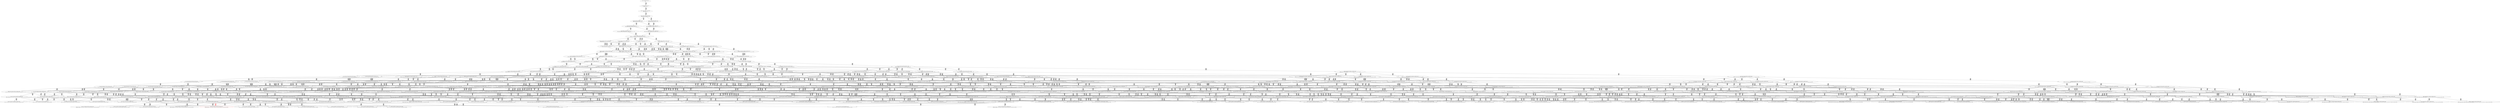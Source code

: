 digraph {
	S0[label="S0: [0, 0] [0, 0] [0, 0] [0, 0] \n{}{}"];
	S1[label="S1: [0, 0] [0, 0] [0, 0] [21, 27] \n{T0J0:21-27}{1}"];
	S2[label="S2: [21, 21] [21, 21] [21, 27] [53, 68] \n{T0J1:53-68}{1, 2}"];
	S3[label="S3: [21, 21] [21, 27] [26, 34] [53, 68] \n{T0J1:53-68, T0J2:26-34}{1, 2, 3}"];
	S4[label="S4: [26, 27] [26, 27] [53, 68] [91, 109] \n{T0J1:53-68, T0J3:91-109}{1, 2, 3, 4}"];
	S5[label="S5: [21, 27] [26, 34] [53, 68] [97, 123] \n{T0J1:53-68, T0J10:97-123}{1, 2, 3, 11}"];
	S6[label="S6: [26, 27] [53, 68] [91, 109] [103, 124] \n{T0J1:53-68, T0J3:91-109, T0J6:103-124}{1, 2, 3, 4, 7}"];
	S7[label="S7: [26, 34] [53, 68] [91, 116] [97, 123] \n{T0J1:53-68, T0J3:91-116, T0J10:97-123}{1, 2, 3, 4, 11}"];
	S8[label="S8: [53, 68] [91, 109] [94, 112] [103, 124] \n{T0J1:53-68, T0J3:91-109, T0J6:103-124, T0J7:94-112}{1, 2, 3, 4, 7, 8}"];
	S9[label="S9: [53, 68] [91, 116] [97, 123] [103, 131] \n{T0J1:53-68, T0J3:91-116, T0J6:103-131, T0J10:97-123}{1, 2, 3, 4, 7, 11}"];
	S10[label="S10: [91, 116] [94, 123] [103, 131] [121, 164] \n{T0J3:91-116, T0J6:103-131, T0J7:94-153, T0J10:97-164}{1, 2, 3, 4, 7, 8, 11}"];
	S11[label="S11: [97, 115] [103, 123] [121, 131] [127, 153] \n{T0J11:127-153}{1, 2, 3, 4, 7, 8, 11, 12}"];
	S12[label="S12: [94, 123] [103, 131] [121, 164] [130, 165] \n{T0J4:130-165}{1, 2, 3, 4, 5, 6, 7, 8, 11}"];
	S13[label="S13: [94, 123] [103, 131] [121, 164] [168, 213] \n{T0J5:168-213}{1, 2, 3, 4, 5, 6, 7, 8, 11}"];
	S14[label="S14: [94, 123] [99, 131] [103, 164] [121, 187] \n{}{1, 2, 3, 4, 7, 8, 9, 10, 11}"];
	S15[label="S15: [103, 123] [121, 131] [127, 153] [167, 203] \n{T0J11:127-153, T0J14:167-203}{1, 2, 3, 4, 7, 8, 11, 12, 15}"];
	S16[label="S16: [103, 131] [121, 164] [127, 190] [130, 213] \n{T0J11:127-190}{1, 2, 3, 4, 5, 6, 7, 8, 11, 12}"];
	S17[label="S17: [103, 123] [121, 131] [127, 153] [174, 213] \n{T0J5:174-213, T0J11:127-153}{1, 2, 3, 4, 5, 6, 7, 8, 11, 12}"];
	S18[label="S18: [99, 131] [103, 153] [121, 164] [127, 187] \n{T0J11:127-153}{1, 2, 3, 4, 7, 8, 9, 10, 11, 12}"];
	S19[label="S19: [102, 122] [103, 123] [121, 131] [127, 153] \n{T0J9:102-122, T0J11:127-153}{1, 2, 3, 4, 7, 8, 9, 10, 11, 12}"];
	S20[label="S20: [121, 131] [127, 153] [167, 203] [180, 212] \n{T0J11:127-153, T0J14:167-203, T0J19:180-212}{1, 2, 3, 4, 7, 8, 11, 12, 15, 20}"];
	S21[label="S21: [99, 131] [103, 164] [121, 213] [130, 225] \n{}{1, 2, 3, 4, 5, 6, 7, 8, 9, 10, 11}"];
	S22[label="S22: [121, 164] [127, 190] [130, 213] [167, 240] \n{T0J14:167-240}{1, 2, 3, 4, 5, 6, 7, 8, 11, 12, 15}"];
	S23[label="S23: [103, 153] [121, 164] [127, 187] [167, 203] \n{T0J11:127-153, T0J14:167-203}{1, 2, 3, 4, 7, 8, 9, 10, 11, 12, 15}"];
	S24[label="S24: [108, 122] [121, 131] [127, 153] [167, 203] \n{T0J9:108-122, T0J11:127-153, T0J14:167-203}{1, 2, 3, 4, 7, 8, 9, 10, 11, 12, 15}"];
	S25[label="S25: [127, 152] [127, 164] [130, 213] [200, 244] \n{T0J12:200-244}{1, 2, 3, 4, 5, 6, 7, 8, 11, 12, 13}"];
	S26[label="S26: [103, 164] [121, 202] [127, 213] [130, 228] \n{}{1, 2, 3, 4, 5, 6, 7, 8, 9, 10, 11, 12}"];
	S27[label="S27: [127, 190] [130, 213] [167, 240] [180, 249] \n{T0J14:167-240, T0J19:180-249}{1, 2, 3, 4, 5, 6, 7, 8, 11, 12, 15, 20}"];
	S28[label="S28: [151, 164] [151, 196] [151, 213] [177, 225] \n{T0J25:177-196}{1, 2, 3, 4, 5, 6, 7, 8, 9, 10, 11, 26}"];
	S29[label="S29: [127, 190] [130, 213] [167, 240] [200, 244] \n{T0J12:200-244, T0J14:167-240}{1, 2, 3, 4, 5, 6, 7, 8, 11, 12, 13, 15}"];
	S30[label="S30: [121, 164] [127, 187] [167, 203] [180, 212] \n{T0J11:127-153, T0J14:167-203, T0J19:180-212}{1, 2, 3, 4, 7, 8, 9, 10, 11, 12, 15, 20}"];
	S31[label="S31: [127, 164] [130, 213] [198, 241] [200, 244] \n{T0J12:200-244, T0J13:198-241}{1, 2, 3, 4, 5, 6, 7, 8, 11, 12, 13, 14}"];
	S32[label="S32: [121, 202] [127, 213] [130, 236] [167, 252] \n{T0J14:167-252}{1, 2, 3, 4, 5, 6, 7, 8, 9, 10, 11, 12, 15}"];
	S33[label="S33: [127, 202] [127, 213] [130, 228] [200, 256] \n{T0J12:200-256}{1, 2, 3, 4, 5, 6, 7, 8, 9, 10, 11, 12, 13}"];
	S34[label="S34: [151, 196] [151, 202] [151, 213] [177, 228] \n{T0J25:177-196}{1, 2, 3, 4, 5, 6, 7, 8, 9, 10, 11, 12, 26}"];
	S35[label="S35: [130, 213] [167, 240] [180, 244] [200, 249] \n{T0J12:200-244, T0J14:167-240, T0J19:180-249}{1, 2, 3, 4, 5, 6, 7, 8, 11, 12, 13, 15, 20}"];
	S36[label="S36: [130, 213] [167, 240] [198, 241] [200, 244] \n{T0J12:200-244, T0J13:198-241, T0J14:167-240}{1, 2, 3, 4, 5, 6, 7, 8, 11, 12, 13, 14, 15}"];
	S37[label="S37: [127, 213] [130, 240] [167, 252] [180, 298] \n{}{1, 2, 3, 4, 5, 6, 7, 8, 9, 10, 11, 12, 15, 20}"];
	S38[label="S38: [127, 213] [130, 240] [167, 256] [200, 294] \n{}{1, 2, 3, 4, 5, 6, 7, 8, 9, 10, 11, 12, 13, 15}"];
	S39[label="S39: [127, 213] [130, 236] [198, 256] [200, 291] \n{T0J13:198-291}{1, 2, 3, 4, 5, 6, 7, 8, 9, 10, 11, 12, 13, 14}"];
	S40[label="S40: [167, 201] [167, 213] [167, 218] [180, 236] \n{T0J15:180-218}{1, 2, 3, 4, 5, 6, 7, 8, 9, 10, 11, 12, 15, 16}"];
	S41[label="S41: [151, 202] [151, 213] [167, 236] [177, 284] \n{T0J14:167-284}{1, 2, 3, 4, 5, 6, 7, 8, 9, 10, 11, 12, 15, 26}"];
	S42[label="S42: [151, 202] [151, 213] [177, 228] [200, 288] \n{T0J12:200-288}{1, 2, 3, 4, 5, 6, 7, 8, 9, 10, 11, 12, 13, 26}"];
	S43[label="S43: [167, 240] [180, 241] [200, 244] [201, 249] \n{T0J12:200-244, T0J13:198-241, T0J14:167-240, T0J19:180-249}{1, 2, 3, 4, 5, 6, 7, 8, 11, 12, 13, 14, 15, 20}"];
	S44[label="S44: [130, 240] [167, 256] [180, 298] [200, 305] \n{}{1, 2, 3, 4, 5, 6, 7, 8, 9, 10, 11, 12, 13, 15, 20}"];
	S45[label="S45: [130, 240] [167, 256] [198, 294] [200, 302] \n{}{1, 2, 3, 4, 5, 6, 7, 8, 9, 10, 11, 12, 13, 14, 15}"];
	S46[label="S46: [167, 218] [167, 240] [180, 252] [180, 298] \n{}{1, 2, 3, 4, 5, 6, 7, 8, 9, 10, 11, 12, 15, 16, 20}"];
	S47[label="S47: [180, 240] [180, 252] [180, 253] [221, 298] \n{T0J20:221-253}{1, 2, 3, 4, 5, 6, 7, 8, 9, 10, 11, 12, 15, 20, 21}"];
	S48[label="S48: [168, 215] [168, 240] [179, 252] [180, 298] \n{T0J24:179-215}{1, 2, 3, 4, 5, 6, 7, 8, 9, 10, 11, 12, 15, 20, 25}"];
	S49[label="S49: [151, 234] [167, 240] [177, 284] [180, 298] \n{}{1, 2, 3, 4, 5, 6, 7, 8, 9, 10, 11, 12, 15, 20, 26}"];
	S50[label="S50: [167, 218] [167, 240] [180, 256] [200, 294] \n{}{1, 2, 3, 4, 5, 6, 7, 8, 9, 10, 11, 12, 13, 15, 16}"];
	S51[label="S51: [151, 213] [167, 240] [177, 288] [200, 294] \n{}{1, 2, 3, 4, 5, 6, 7, 8, 9, 10, 11, 12, 13, 15, 26}"];
	S52[label="S52: [151, 213] [177, 236] [198, 288] [200, 291] \n{T0J13:198-291}{1, 2, 3, 4, 5, 6, 7, 8, 9, 10, 11, 12, 13, 14, 26}"];
	S53[label="S53: [167, 213] [167, 218] [180, 236] [215, 262] \n{T0J16:215-262}{1, 2, 3, 4, 5, 6, 7, 8, 9, 10, 11, 12, 15, 16, 17}"];
	S54[label="S54: [167, 201] [167, 213] [177, 218] [180, 236] \n{T0J15:180-218}{1, 2, 3, 4, 5, 6, 7, 8, 9, 10, 11, 12, 15, 16, 26}"];
	S55[label="S55: [167, 256] [180, 298] [200, 305] [201, 337] \n{}{1, 2, 3, 4, 5, 6, 7, 8, 9, 10, 11, 12, 13, 14, 15, 20}"];
	S56[label="S56: [167, 240] [180, 256] [180, 298] [200, 310] \n{}{1, 2, 3, 4, 5, 6, 7, 8, 9, 10, 11, 12, 13, 15, 16, 20}"];
	S57[label="S57: [180, 253] [180, 256] [200, 298] [221, 332] \n{}{1, 2, 3, 4, 5, 6, 7, 8, 9, 10, 11, 12, 13, 15, 20, 21}"];
	S58[label="S58: [168, 240] [179, 256] [180, 298] [200, 307] \n{}{1, 2, 3, 4, 5, 6, 7, 8, 9, 10, 11, 12, 13, 15, 20, 25}"];
	S59[label="S59: [167, 240] [177, 288] [180, 298] [200, 326] \n{}{1, 2, 3, 4, 5, 6, 7, 8, 9, 10, 11, 12, 13, 15, 20, 26}"];
	S60[label="S60: [167, 256] [180, 257] [198, 294] [200, 307] \n{}{1, 2, 3, 4, 5, 6, 7, 8, 9, 10, 11, 12, 13, 14, 15, 16}"];
	S61[label="S61: [167, 240] [177, 288] [198, 294] [200, 302] \n{}{1, 2, 3, 4, 5, 6, 7, 8, 9, 10, 11, 12, 13, 14, 15, 26}"];
	S62[label="S62: [167, 240] [180, 252] [180, 262] [215, 298] \n{T0J16:215-262}{1, 2, 3, 4, 5, 6, 7, 8, 9, 10, 11, 12, 15, 16, 17, 20}"];
	S63[label="S63: [180, 240] [180, 252] [180, 253] [221, 298] \n{T0J20:221-253}{1, 2, 3, 4, 5, 6, 7, 8, 9, 10, 11, 12, 15, 16, 20, 21}"];
	S64[label="S64: [168, 218] [179, 240] [180, 252] [180, 298] \n{}{1, 2, 3, 4, 5, 6, 7, 8, 9, 10, 11, 12, 15, 16, 20, 25}"];
	S65[label="S65: [167, 234] [177, 240] [180, 284] [180, 298] \n{}{1, 2, 3, 4, 5, 6, 7, 8, 9, 10, 11, 12, 15, 16, 20, 26}"];
	S66[label="S66: [180, 252] [180, 253] [221, 293] [253, 298] \n{T0J20:221-253, T0J21:253-293}{1, 2, 3, 4, 5, 6, 7, 8, 9, 10, 11, 12, 15, 20, 21, 22}"];
	S67[label="S67: [180, 240] [180, 252] [180, 253] [221, 298] \n{T0J20:221-253}{1, 2, 3, 4, 5, 6, 7, 8, 9, 10, 11, 12, 15, 20, 21, 25}"];
	S68[label="S68: [180, 240] [180, 253] [180, 284] [221, 298] \n{T0J20:221-253}{1, 2, 3, 4, 5, 6, 7, 8, 9, 10, 11, 12, 15, 20, 21, 26}"];
	S69[label="S69: [168, 234] [177, 240] [179, 284] [180, 298] \n{}{1, 2, 3, 4, 5, 6, 7, 8, 9, 10, 11, 12, 15, 20, 25, 26}"];
	S70[label="S70: [167, 240] [180, 256] [200, 262] [215, 305] \n{T0J16:215-262}{1, 2, 3, 4, 5, 6, 7, 8, 9, 10, 11, 12, 13, 15, 16, 17}"];
	S71[label="S71: [167, 218] [177, 240] [180, 288] [200, 294] \n{}{1, 2, 3, 4, 5, 6, 7, 8, 9, 10, 11, 12, 13, 15, 16, 26}"];
	S72[label="S72: [167, 218] [180, 236] [196, 238] [215, 262] \n{T0J16:215-262, T0J17:196-238}{1, 2, 3, 4, 5, 6, 7, 8, 9, 10, 11, 12, 15, 16, 17, 18}"];
	S73[label="S73: [167, 213] [177, 218] [180, 236] [215, 262] \n{T0J16:215-262}{1, 2, 3, 4, 5, 6, 7, 8, 9, 10, 11, 12, 15, 16, 17, 26}"];
	S74[label="S74: [180, 278] [180, 298] [200, 310] [201, 353] \n{}{1, 2, 3, 4, 5, 6, 7, 8, 9, 10, 11, 12, 13, 14, 15, 16, 20}"];
	S75[label="S75: [180, 298] [200, 305] [201, 332] [221, 342] \n{}{1, 2, 3, 4, 5, 6, 7, 8, 9, 10, 11, 12, 13, 14, 15, 20, 21}"];
	S76[label="S76: [179, 275] [180, 298] [200, 307] [201, 337] \n{}{1, 2, 3, 4, 5, 6, 7, 8, 9, 10, 11, 12, 13, 14, 15, 20, 25}"];
	S77[label="S77: [177, 293] [180, 298] [200, 326] [201, 337] \n{}{1, 2, 3, 4, 5, 6, 7, 8, 9, 10, 11, 12, 13, 14, 15, 20, 26}"];
	S78[label="S78: [200, 268] [200, 298] [201, 305] [206, 337] \n{T0J26:206-268}{1, 2, 3, 4, 5, 6, 7, 8, 9, 10, 11, 12, 13, 14, 15, 20, 27}"];
	S79[label="S79: [180, 256] [180, 262] [200, 298] [215, 332] \n{}{1, 2, 3, 4, 5, 6, 7, 8, 9, 10, 11, 12, 13, 15, 16, 17, 20}"];
	S80[label="S80: [180, 253] [180, 256] [200, 298] [221, 332] \n{}{1, 2, 3, 4, 5, 6, 7, 8, 9, 10, 11, 12, 13, 15, 16, 20, 21}"];
	S81[label="S81: [179, 240] [180, 256] [180, 298] [200, 310] \n{}{1, 2, 3, 4, 5, 6, 7, 8, 9, 10, 11, 12, 13, 15, 16, 20, 25}"];
	S82[label="S82: [177, 240] [180, 288] [180, 298] [200, 326] \n{}{1, 2, 3, 4, 5, 6, 7, 8, 9, 10, 11, 12, 13, 15, 16, 20, 26}"];
	S83[label="S83: [180, 256] [200, 293] [221, 298] [253, 344] \n{T0J21:253-293}{1, 2, 3, 4, 5, 6, 7, 8, 9, 10, 11, 12, 13, 15, 20, 21, 22}"];
	S84[label="S84: [180, 253] [180, 256] [200, 298] [221, 332] \n{}{1, 2, 3, 4, 5, 6, 7, 8, 9, 10, 11, 12, 13, 15, 20, 21, 25}"];
	S85[label="S85: [180, 253] [180, 288] [200, 298] [221, 332] \n{}{1, 2, 3, 4, 5, 6, 7, 8, 9, 10, 11, 12, 13, 15, 20, 21, 26}"];
	S86[label="S86: [177, 240] [179, 288] [180, 298] [200, 326] \n{}{1, 2, 3, 4, 5, 6, 7, 8, 9, 10, 11, 12, 13, 15, 20, 25, 26}"];
	S87[label="S87: [180, 257] [198, 294] [200, 307] [215, 329] \n{}{1, 2, 3, 4, 5, 6, 7, 8, 9, 10, 11, 12, 13, 14, 15, 16, 17}"];
	S88[label="S88: [177, 257] [180, 288] [198, 294] [200, 307] \n{}{1, 2, 3, 4, 5, 6, 7, 8, 9, 10, 11, 12, 13, 14, 15, 16, 26}"];
	S89[label="S89: [180, 238] [180, 252] [196, 262] [215, 298] \n{T0J16:215-262}{1, 2, 3, 4, 5, 6, 7, 8, 9, 10, 11, 12, 15, 16, 17, 18, 20}"];
	S90[label="S90: [180, 252] [180, 253] [215, 262] [221, 298] \n{T0J16:215-262, T0J20:221-253}{1, 2, 3, 4, 5, 6, 7, 8, 9, 10, 11, 12, 15, 16, 17, 20, 21}"];
	S91[label="S91: [179, 240] [180, 252] [180, 262] [215, 298] \n{T0J16:215-262}{1, 2, 3, 4, 5, 6, 7, 8, 9, 10, 11, 12, 15, 16, 17, 20, 25}"];
	S92[label="S92: [177, 240] [180, 262] [180, 284] [215, 298] \n{T0J16:215-262}{1, 2, 3, 4, 5, 6, 7, 8, 9, 10, 11, 12, 15, 16, 17, 20, 26}"];
	S93[label="S93: [180, 252] [180, 253] [221, 293] [253, 298] \n{T0J20:221-253, T0J21:253-293}{1, 2, 3, 4, 5, 6, 7, 8, 9, 10, 11, 12, 15, 16, 20, 21, 22}"];
	S94[label="S94: [180, 240] [180, 252] [180, 253] [221, 298] \n{T0J20:221-253}{1, 2, 3, 4, 5, 6, 7, 8, 9, 10, 11, 12, 15, 16, 20, 21, 25}"];
	S95[label="S95: [180, 240] [180, 253] [180, 284] [221, 298] \n{T0J20:221-253}{1, 2, 3, 4, 5, 6, 7, 8, 9, 10, 11, 12, 15, 16, 20, 21, 26}"];
	S96[label="S96: [177, 234] [179, 240] [180, 284] [180, 298] \n{}{1, 2, 3, 4, 5, 6, 7, 8, 9, 10, 11, 12, 15, 16, 20, 25, 26}"];
	S97[label="S97: [180, 221] [196, 253] [221, 293] [253, 298] \n{T0J20:221-253, T0J21:253-293, T0J22:196-221}{1, 2, 3, 4, 5, 6, 7, 8, 9, 10, 11, 12, 15, 20, 21, 22, 23}"];
	S98[label="S98: [180, 252] [180, 253] [221, 293] [253, 298] \n{T0J20:221-253, T0J21:253-293}{1, 2, 3, 4, 5, 6, 7, 8, 9, 10, 11, 12, 15, 20, 21, 22, 25}"];
	S99[label="S99: [180, 253] [180, 284] [221, 293] [253, 298] \n{T0J20:221-253, T0J21:253-293}{1, 2, 3, 4, 5, 6, 7, 8, 9, 10, 11, 12, 15, 20, 21, 22, 26}"];
	S100[label="S100: [180, 240] [180, 253] [180, 284] [221, 298] \n{T0J20:221-253}{1, 2, 3, 4, 5, 6, 7, 8, 9, 10, 11, 12, 15, 20, 21, 25, 26}"];
	S101[label="S101: [179, 240] [179, 284] [180, 298] [258, 300] \n{T0J29:258-300}{1, 2, 3, 4, 5, 6, 7, 8, 9, 10, 11, 12, 15, 20, 25, 26, 30}"];
	S102[label="S102: [180, 238] [196, 256] [200, 262] [215, 310] \n{}{1, 2, 3, 4, 5, 6, 7, 8, 9, 10, 11, 12, 13, 15, 16, 17, 18}"];
	S103[label="S103: [177, 240] [180, 262] [200, 288] [215, 305] \n{T0J16:215-262}{1, 2, 3, 4, 5, 6, 7, 8, 9, 10, 11, 12, 13, 15, 16, 17, 26}"];
	S104[label="S104: [180, 230] [190, 236] [196, 238] [215, 262] \n{T0J16:215-262, T0J18:190-230}{1, 2, 3, 4, 5, 6, 7, 8, 9, 10, 11, 12, 15, 16, 17, 18, 19}"];
	S105[label="S105: [177, 218] [180, 236] [196, 238] [215, 262] \n{T0J16:215-262, T0J17:196-238}{1, 2, 3, 4, 5, 6, 7, 8, 9, 10, 11, 12, 15, 16, 17, 18, 26}"];
	S106[label="S106: [180, 298] [200, 310] [201, 339] [228, 354] \n{}{1, 2, 3, 4, 5, 6, 7, 8, 9, 10, 11, 12, 13, 14, 15, 16, 17, 20}"];
	S107[label="S107: [180, 305] [200, 315] [201, 332] [221, 353] \n{}{1, 2, 3, 4, 5, 6, 7, 8, 9, 10, 11, 12, 13, 14, 15, 16, 20, 21}"];
	S108[label="S108: [180, 298] [180, 307] [200, 318] [201, 353] \n{}{1, 2, 3, 4, 5, 6, 7, 8, 9, 10, 11, 12, 13, 14, 15, 16, 20, 25}"];
	S109[label="S109: [180, 298] [180, 310] [200, 326] [201, 354] \n{}{1, 2, 3, 4, 5, 6, 7, 8, 9, 10, 11, 12, 13, 14, 15, 16, 20, 26}"];
	S110[label="S110: [200, 285] [200, 298] [201, 310] [206, 353] \n{}{1, 2, 3, 4, 5, 6, 7, 8, 9, 10, 11, 12, 13, 14, 15, 16, 20, 27}"];
	S111[label="S111: [200, 305] [201, 332] [221, 344] [253, 390] \n{}{1, 2, 3, 4, 5, 6, 7, 8, 9, 10, 11, 12, 13, 14, 15, 20, 21, 22}"];
	S112[label="S112: [180, 305] [200, 312] [201, 337] [221, 352] \n{}{1, 2, 3, 4, 5, 6, 7, 8, 9, 10, 11, 12, 13, 14, 15, 20, 21, 25}"];
	S113[label="S113: [180, 298] [200, 326] [201, 337] [221, 345] \n{}{1, 2, 3, 4, 5, 6, 7, 8, 9, 10, 11, 12, 13, 14, 15, 20, 21, 26}"];
	S114[label="S114: [200, 298] [201, 305] [206, 332] [221, 342] \n{}{1, 2, 3, 4, 5, 6, 7, 8, 9, 10, 11, 12, 13, 14, 15, 20, 21, 27}"];
	S115[label="S115: [179, 298] [180, 307] [200, 333] [201, 337] \n{}{1, 2, 3, 4, 5, 6, 7, 8, 9, 10, 11, 12, 13, 14, 15, 20, 25, 26}"];
	S116[label="S116: [200, 298] [200, 307] [201, 308] [206, 337] \n{}{1, 2, 3, 4, 5, 6, 7, 8, 9, 10, 11, 12, 13, 14, 15, 20, 25, 27}"];
	S117[label="S117: [200, 293] [200, 298] [201, 326] [206, 337] \n{}{1, 2, 3, 4, 5, 6, 7, 8, 9, 10, 11, 12, 13, 14, 15, 20, 26, 27}"];
	S118[label="S118: [180, 256] [196, 262] [209, 298] [215, 332] \n{}{1, 2, 3, 4, 5, 6, 7, 8, 9, 10, 11, 12, 13, 15, 16, 17, 18, 20}"];
	S119[label="S119: [180, 256] [200, 262] [215, 298] [221, 344] \n{}{1, 2, 3, 4, 5, 6, 7, 8, 9, 10, 11, 12, 13, 15, 16, 17, 20, 21}"];
	S120[label="S120: [180, 256] [180, 262] [200, 298] [215, 332] \n{}{1, 2, 3, 4, 5, 6, 7, 8, 9, 10, 11, 12, 13, 15, 16, 17, 20, 25}"];
	S121[label="S121: [180, 262] [180, 288] [200, 298] [215, 332] \n{}{1, 2, 3, 4, 5, 6, 7, 8, 9, 10, 11, 12, 13, 15, 16, 17, 20, 26}"];
	S122[label="S122: [180, 256] [200, 293] [221, 298] [253, 344] \n{T0J21:253-293}{1, 2, 3, 4, 5, 6, 7, 8, 9, 10, 11, 12, 13, 15, 16, 20, 21, 22}"];
	S123[label="S123: [180, 253] [180, 256] [200, 298] [221, 332] \n{}{1, 2, 3, 4, 5, 6, 7, 8, 9, 10, 11, 12, 13, 15, 16, 20, 21, 25}"];
	S124[label="S124: [180, 253] [180, 288] [200, 298] [221, 332] \n{}{1, 2, 3, 4, 5, 6, 7, 8, 9, 10, 11, 12, 13, 15, 16, 20, 21, 26}"];
	S125[label="S125: [179, 240] [180, 288] [180, 298] [200, 326] \n{}{1, 2, 3, 4, 5, 6, 7, 8, 9, 10, 11, 12, 13, 15, 16, 20, 25, 26}"];
	S126[label="S126: [196, 253] [200, 293] [221, 298] [253, 344] \n{T0J21:253-293}{1, 2, 3, 4, 5, 6, 7, 8, 9, 10, 11, 12, 13, 15, 20, 21, 22, 23}"];
	S127[label="S127: [180, 256] [200, 293] [221, 298] [253, 344] \n{T0J21:253-293}{1, 2, 3, 4, 5, 6, 7, 8, 9, 10, 11, 12, 13, 15, 20, 21, 22, 25}"];
	S128[label="S128: [180, 288] [200, 293] [221, 298] [253, 345] \n{T0J21:253-293}{1, 2, 3, 4, 5, 6, 7, 8, 9, 10, 11, 12, 13, 15, 20, 21, 22, 26}"];
	S129[label="S129: [180, 253] [180, 288] [200, 298] [221, 332] \n{}{1, 2, 3, 4, 5, 6, 7, 8, 9, 10, 11, 12, 13, 15, 20, 21, 25, 26}"];
	S130[label="S130: [179, 288] [180, 298] [200, 300] [258, 332] \n{T0J29:258-300}{1, 2, 3, 4, 5, 6, 7, 8, 9, 10, 11, 12, 13, 15, 20, 25, 26, 30}"];
	S131[label="S131: [196, 294] [200, 294] [209, 310] [215, 329] \n{}{1, 2, 3, 4, 5, 6, 7, 8, 9, 10, 11, 12, 13, 14, 15, 16, 17, 18}"];
	S132[label="S132: [180, 288] [198, 294] [200, 307] [225, 329] \n{}{1, 2, 3, 4, 5, 6, 7, 8, 9, 10, 11, 12, 13, 14, 15, 16, 17, 26}"];
	S133[label="S133: [180, 236] [196, 252] [203, 262] [215, 298] \n{T0J16:215-262}{1, 2, 3, 4, 5, 6, 7, 8, 9, 10, 11, 12, 15, 16, 17, 18, 19, 20}"];
	S134[label="S134: [180, 252] [196, 253] [215, 262] [221, 298] \n{T0J16:215-262, T0J20:221-253}{1, 2, 3, 4, 5, 6, 7, 8, 9, 10, 11, 12, 15, 16, 17, 18, 20, 21}"];
	S135[label="S135: [180, 238] [180, 252] [196, 262] [215, 298] \n{T0J16:215-262}{1, 2, 3, 4, 5, 6, 7, 8, 9, 10, 11, 12, 15, 16, 17, 18, 20, 25}"];
	S136[label="S136: [180, 238] [180, 262] [206, 284] [215, 298] \n{T0J16:215-262}{1, 2, 3, 4, 5, 6, 7, 8, 9, 10, 11, 12, 15, 16, 17, 18, 20, 26}"];
	S137[label="S137: [180, 253] [215, 262] [221, 293] [253, 298] \n{T0J16:215-262, T0J20:221-253, T0J21:253-293}{1, 2, 3, 4, 5, 6, 7, 8, 9, 10, 11, 12, 15, 16, 17, 20, 21, 22}"];
	S138[label="S138: [180, 252] [180, 253] [215, 262] [221, 298] \n{T0J16:215-262, T0J20:221-253}{1, 2, 3, 4, 5, 6, 7, 8, 9, 10, 11, 12, 15, 16, 17, 20, 21, 25}"];
	S139[label="S139: [180, 253] [180, 262] [215, 284] [221, 298] \n{T0J16:215-262, T0J20:221-253}{1, 2, 3, 4, 5, 6, 7, 8, 9, 10, 11, 12, 15, 16, 17, 20, 21, 26}"];
	S140[label="S140: [179, 240] [180, 262] [180, 284] [215, 298] \n{T0J16:215-262}{1, 2, 3, 4, 5, 6, 7, 8, 9, 10, 11, 12, 15, 16, 17, 20, 25, 26}"];
	S141[label="S141: [180, 221] [196, 253] [221, 293] [253, 298] \n{T0J20:221-253, T0J21:253-293}{1, 2, 3, 4, 5, 6, 7, 8, 9, 10, 11, 12, 15, 16, 20, 21, 22, 23}"];
	S142[label="S142: [180, 252] [180, 253] [221, 293] [253, 298] \n{T0J20:221-253, T0J21:253-293}{1, 2, 3, 4, 5, 6, 7, 8, 9, 10, 11, 12, 15, 16, 20, 21, 22, 25}"];
	S143[label="S143: [180, 253] [180, 284] [221, 293] [253, 298] \n{T0J20:221-253, T0J21:253-293}{1, 2, 3, 4, 5, 6, 7, 8, 9, 10, 11, 12, 15, 16, 20, 21, 22, 26}"];
	S144[label="S144: [180, 240] [180, 253] [180, 284] [221, 298] \n{T0J20:221-253}{1, 2, 3, 4, 5, 6, 7, 8, 9, 10, 11, 12, 15, 16, 20, 21, 25, 26}"];
	S145[label="S145: [179, 240] [180, 284] [180, 298] [258, 300] \n{T0J29:258-300}{1, 2, 3, 4, 5, 6, 7, 8, 9, 10, 11, 12, 15, 16, 20, 25, 26, 30}"];
	S146[label="S146: [189, 213] [196, 253] [221, 293] [253, 298] \n{T0J20:221-253, T0J21:253-293, T0J23:189-213}{1, 2, 3, 4, 5, 6, 7, 8, 9, 10, 11, 12, 15, 20, 21, 22, 23, 24}"];
	S147[label="S147: [180, 221] [196, 253] [221, 293] [253, 298] \n{T0J20:221-253, T0J21:253-293}{1, 2, 3, 4, 5, 6, 7, 8, 9, 10, 11, 12, 15, 20, 21, 22, 23, 25}"];
	S148[label="S148: [180, 234] [196, 284] [221, 293] [253, 298] \n{T0J20:221-253, T0J21:253-293}{1, 2, 3, 4, 5, 6, 7, 8, 9, 10, 11, 12, 15, 20, 21, 22, 23, 26}"];
	S149[label="S149: [180, 253] [180, 284] [221, 293] [253, 298] \n{T0J20:221-253, T0J21:253-293}{1, 2, 3, 4, 5, 6, 7, 8, 9, 10, 11, 12, 15, 20, 21, 22, 25, 26}"];
	S150[label="S150: [180, 253] [180, 284] [221, 298] [258, 300] \n{T0J20:221-253, T0J29:258-300}{1, 2, 3, 4, 5, 6, 7, 8, 9, 10, 11, 12, 15, 20, 21, 25, 26, 30}"];
	S151[label="S151: [190, 236] [196, 256] [203, 262] [215, 322] \n{}{1, 2, 3, 4, 5, 6, 7, 8, 9, 10, 11, 12, 13, 15, 16, 17, 18, 19}"];
	S152[label="S152: [180, 238] [196, 262] [206, 288] [215, 310] \n{}{1, 2, 3, 4, 5, 6, 7, 8, 9, 10, 11, 12, 13, 15, 16, 17, 18, 26}"];
	S153[label="S153: [180, 230] [196, 236] [200, 238] [215, 262] \n{T0J16:215-262, T0J18:200-230}{1, 2, 3, 4, 5, 6, 7, 8, 9, 10, 11, 12, 15, 16, 17, 18, 19, 26}"];
	S154[label="S154: [196, 310] [201, 335] [209, 339] [228, 391] \n{}{1, 2, 3, 4, 5, 6, 7, 8, 9, 10, 11, 12, 13, 14, 15, 16, 17, 18, 20}"];
	S155[label="S155: [200, 315] [201, 339] [221, 353] [228, 366] \n{}{1, 2, 3, 4, 5, 6, 7, 8, 9, 10, 11, 12, 13, 14, 15, 16, 17, 20, 21}"];
	S156[label="S156: [180, 310] [200, 318] [201, 353] [228, 362] \n{}{1, 2, 3, 4, 5, 6, 7, 8, 9, 10, 11, 12, 13, 14, 15, 16, 17, 20, 25}"];
	S157[label="S157: [180, 310] [200, 326] [201, 354] [228, 385] \n{}{1, 2, 3, 4, 5, 6, 7, 8, 9, 10, 11, 12, 13, 14, 15, 16, 17, 20, 26}"];
	S158[label="S158: [200, 298] [201, 310] [206, 346] [228, 354] \n{}{1, 2, 3, 4, 5, 6, 7, 8, 9, 10, 11, 12, 13, 14, 15, 16, 17, 20, 27}"];
	S159[label="S159: [200, 322] [201, 332] [221, 353] [253, 392] \n{}{1, 2, 3, 4, 5, 6, 7, 8, 9, 10, 11, 12, 13, 14, 15, 16, 20, 21, 22}"];
	S160[label="S160: [180, 314] [200, 322] [201, 352] [221, 353] \n{}{1, 2, 3, 4, 5, 6, 7, 8, 9, 10, 11, 12, 13, 14, 15, 16, 20, 21, 25}"];
	S161[label="S161: [180, 315] [200, 326] [201, 350] [221, 354] \n{}{1, 2, 3, 4, 5, 6, 7, 8, 9, 10, 11, 12, 13, 14, 15, 16, 20, 21, 26}"];
	S162[label="S162: [200, 305] [201, 315] [206, 337] [221, 353] \n{}{1, 2, 3, 4, 5, 6, 7, 8, 9, 10, 11, 12, 13, 14, 15, 16, 20, 21, 27}"];
	S163[label="S163: [180, 310] [180, 318] [200, 333] [201, 354] \n{}{1, 2, 3, 4, 5, 6, 7, 8, 9, 10, 11, 12, 13, 14, 15, 16, 20, 25, 26}"];
	S164[label="S164: [200, 307] [200, 308] [201, 318] [206, 353] \n{}{1, 2, 3, 4, 5, 6, 7, 8, 9, 10, 11, 12, 13, 14, 15, 16, 20, 25, 27}"];
	S165[label="S165: [200, 298] [200, 310] [201, 326] [206, 354] \n{}{1, 2, 3, 4, 5, 6, 7, 8, 9, 10, 11, 12, 13, 14, 15, 16, 20, 26, 27}"];
	S166[label="S166: [200, 320] [216, 332] [221, 344] [253, 390] \n{}{1, 2, 3, 4, 5, 6, 7, 8, 9, 10, 11, 12, 13, 14, 15, 20, 21, 22, 23}"];
	S167[label="S167: [200, 314] [201, 337] [221, 352] [253, 392] \n{}{1, 2, 3, 4, 5, 6, 7, 8, 9, 10, 11, 12, 13, 14, 15, 20, 21, 22, 25}"];
	S168[label="S168: [200, 326] [201, 337] [221, 345] [253, 390] \n{}{1, 2, 3, 4, 5, 6, 7, 8, 9, 10, 11, 12, 13, 14, 15, 20, 21, 22, 26}"];
	S169[label="S169: [201, 305] [206, 332] [221, 344] [253, 390] \n{}{1, 2, 3, 4, 5, 6, 7, 8, 9, 10, 11, 12, 13, 14, 15, 20, 21, 22, 27}"];
	S170[label="S170: [180, 312] [200, 333] [201, 337] [221, 352] \n{}{1, 2, 3, 4, 5, 6, 7, 8, 9, 10, 11, 12, 13, 14, 15, 20, 21, 25, 26}"];
	S171[label="S171: [200, 308] [201, 312] [206, 337] [221, 352] \n{}{1, 2, 3, 4, 5, 6, 7, 8, 9, 10, 11, 12, 13, 14, 15, 20, 21, 25, 27}"];
	S172[label="S172: [200, 298] [201, 326] [206, 337] [221, 345] \n{}{1, 2, 3, 4, 5, 6, 7, 8, 9, 10, 11, 12, 13, 14, 15, 20, 21, 26, 27}"];
	S173[label="S173: [200, 307] [200, 308] [201, 333] [206, 337] \n{}{1, 2, 3, 4, 5, 6, 7, 8, 9, 10, 11, 12, 13, 14, 15, 20, 25, 26, 27}"];
	S174[label="S174: [180, 307] [200, 333] [201, 337] [258, 399] \n{}{1, 2, 3, 4, 5, 6, 7, 8, 9, 10, 11, 12, 13, 14, 15, 20, 25, 26, 30}"];
	S175[label="S175: [196, 256] [203, 262] [209, 298] [215, 332] \n{}{1, 2, 3, 4, 5, 6, 7, 8, 9, 10, 11, 12, 13, 15, 16, 17, 18, 19, 20}"];
	S176[label="S176: [196, 253] [209, 262] [215, 298] [221, 344] \n{}{1, 2, 3, 4, 5, 6, 7, 8, 9, 10, 11, 12, 13, 15, 16, 17, 18, 20, 21}"];
	S177[label="S177: [180, 252] [196, 262] [209, 298] [215, 332] \n{}{1, 2, 3, 4, 5, 6, 7, 8, 9, 10, 11, 12, 13, 15, 16, 17, 18, 20, 25}"];
	S178[label="S178: [180, 262] [200, 288] [209, 298] [215, 332] \n{}{1, 2, 3, 4, 5, 6, 7, 8, 9, 10, 11, 12, 13, 15, 16, 17, 18, 20, 26}"];
	S179[label="S179: [200, 262] [215, 293] [221, 298] [253, 345] \n{T0J21:253-293}{1, 2, 3, 4, 5, 6, 7, 8, 9, 10, 11, 12, 13, 15, 16, 17, 20, 21, 22}"];
	S180[label="S180: [180, 256] [200, 262] [215, 298] [221, 344] \n{}{1, 2, 3, 4, 5, 6, 7, 8, 9, 10, 11, 12, 13, 15, 16, 17, 20, 21, 25}"];
	S181[label="S181: [180, 262] [200, 288] [215, 298] [221, 345] \n{}{1, 2, 3, 4, 5, 6, 7, 8, 9, 10, 11, 12, 13, 15, 16, 17, 20, 21, 26}"];
	S182[label="S182: [180, 262] [180, 288] [200, 298] [215, 332] \n{}{1, 2, 3, 4, 5, 6, 7, 8, 9, 10, 11, 12, 13, 15, 16, 17, 20, 25, 26}"];
	S183[label="S183: [196, 253] [200, 293] [221, 298] [253, 344] \n{T0J21:253-293}{1, 2, 3, 4, 5, 6, 7, 8, 9, 10, 11, 12, 13, 15, 16, 20, 21, 22, 23}"];
	S184[label="S184: [180, 256] [200, 293] [221, 298] [253, 344] \n{T0J21:253-293}{1, 2, 3, 4, 5, 6, 7, 8, 9, 10, 11, 12, 13, 15, 16, 20, 21, 22, 25}"];
	S185[label="S185: [180, 288] [200, 293] [221, 298] [253, 345] \n{T0J21:253-293}{1, 2, 3, 4, 5, 6, 7, 8, 9, 10, 11, 12, 13, 15, 16, 20, 21, 22, 26}"];
	S186[label="S186: [180, 253] [180, 288] [200, 298] [221, 332] \n{}{1, 2, 3, 4, 5, 6, 7, 8, 9, 10, 11, 12, 13, 15, 16, 20, 21, 25, 26}"];
	S187[label="S187: [180, 288] [180, 298] [200, 300] [258, 332] \n{T0J29:258-300}{1, 2, 3, 4, 5, 6, 7, 8, 9, 10, 11, 12, 13, 15, 16, 20, 25, 26, 30}"];
	S188[label="S188: [196, 253] [205, 293] [221, 298] [253, 344] \n{T0J21:253-293}{1, 2, 3, 4, 5, 6, 7, 8, 9, 10, 11, 12, 13, 15, 20, 21, 22, 23, 24}"];
	S189[label="S189: [196, 253] [200, 293] [221, 298] [253, 344] \n{T0J21:253-293}{1, 2, 3, 4, 5, 6, 7, 8, 9, 10, 11, 12, 13, 15, 20, 21, 22, 23, 25}"];
	S190[label="S190: [196, 284] [200, 293] [221, 298] [253, 345] \n{T0J21:253-293}{1, 2, 3, 4, 5, 6, 7, 8, 9, 10, 11, 12, 13, 15, 20, 21, 22, 23, 26}"];
	S191[label="S191: [180, 288] [200, 293] [221, 298] [253, 345] \n{T0J21:253-293}{1, 2, 3, 4, 5, 6, 7, 8, 9, 10, 11, 12, 13, 15, 20, 21, 22, 25, 26}"];
	S192[label="S192: [180, 288] [200, 298] [221, 300] [258, 345] \n{T0J29:258-300}{1, 2, 3, 4, 5, 6, 7, 8, 9, 10, 11, 12, 13, 15, 20, 21, 25, 26, 30}"];
	S193[label="S193: [196, 294] [203, 310] [215, 323] [219, 329] \n{}{1, 2, 3, 4, 5, 6, 7, 8, 9, 10, 11, 12, 13, 14, 15, 16, 17, 18, 19}"];
	S194[label="S194: [196, 294] [200, 307] [209, 325] [225, 329] \n{}{1, 2, 3, 4, 5, 6, 7, 8, 9, 10, 11, 12, 13, 14, 15, 16, 17, 18, 26}"];
	S195[label="S195: [196, 252] [203, 253] [215, 262] [221, 298] \n{T0J16:215-262, T0J20:221-253}{1, 2, 3, 4, 5, 6, 7, 8, 9, 10, 11, 12, 15, 16, 17, 18, 19, 20, 21}"];
	S196[label="S196: [180, 230] [196, 252] [203, 262] [215, 298] \n{T0J16:215-262}{1, 2, 3, 4, 5, 6, 7, 8, 9, 10, 11, 12, 15, 16, 17, 18, 19, 20, 25}"];
	S197[label="S197: [180, 236] [200, 262] [206, 284] [215, 298] \n{T0J16:215-262}{1, 2, 3, 4, 5, 6, 7, 8, 9, 10, 11, 12, 15, 16, 17, 18, 19, 20, 26}"];
	S198[label="S198: [196, 253] [215, 262] [221, 293] [253, 298] \n{T0J16:215-262, T0J20:221-253, T0J21:253-293}{1, 2, 3, 4, 5, 6, 7, 8, 9, 10, 11, 12, 15, 16, 17, 18, 20, 21, 22}"];
	S199[label="S199: [180, 252] [196, 253] [215, 262] [221, 298] \n{T0J16:215-262, T0J20:221-253}{1, 2, 3, 4, 5, 6, 7, 8, 9, 10, 11, 12, 15, 16, 17, 18, 20, 21, 25}"];
	S200[label="S200: [180, 253] [206, 262] [215, 284] [221, 298] \n{T0J16:215-262, T0J20:221-253}{1, 2, 3, 4, 5, 6, 7, 8, 9, 10, 11, 12, 15, 16, 17, 18, 20, 21, 26}"];
	S201[label="S201: [180, 238] [180, 262] [206, 284] [215, 298] \n{T0J16:215-262}{1, 2, 3, 4, 5, 6, 7, 8, 9, 10, 11, 12, 15, 16, 17, 18, 20, 25, 26}"];
	S202[label="S202: [196, 253] [215, 262] [221, 293] [253, 298] \n{T0J16:215-262, T0J20:221-253, T0J21:253-293}{1, 2, 3, 4, 5, 6, 7, 8, 9, 10, 11, 12, 15, 16, 17, 20, 21, 22, 23}"];
	S203[label="S203: [180, 253] [215, 262] [221, 293] [253, 298] \n{T0J16:215-262, T0J20:221-253, T0J21:253-293}{1, 2, 3, 4, 5, 6, 7, 8, 9, 10, 11, 12, 15, 16, 17, 20, 21, 22, 25}"];
	S204[label="S204: [180, 262] [215, 284] [221, 293] [253, 298] \n{T0J16:215-262, T0J20:221-253, T0J21:253-293}{1, 2, 3, 4, 5, 6, 7, 8, 9, 10, 11, 12, 15, 16, 17, 20, 21, 22, 26}"];
	S205[label="S205: [180, 253] [180, 262] [215, 284] [221, 298] \n{T0J16:215-262, T0J20:221-253}{1, 2, 3, 4, 5, 6, 7, 8, 9, 10, 11, 12, 15, 16, 17, 20, 21, 25, 26}"];
	S206[label="S206: [180, 262] [180, 284] [215, 298] [258, 300] \n{T0J16:215-262, T0J29:258-300}{1, 2, 3, 4, 5, 6, 7, 8, 9, 10, 11, 12, 15, 16, 17, 20, 25, 26, 30}"];
	S207[label="S207: [189, 218] [196, 253] [221, 293] [253, 298] \n{T0J20:221-253, T0J21:253-293}{1, 2, 3, 4, 5, 6, 7, 8, 9, 10, 11, 12, 15, 16, 20, 21, 22, 23, 24}"];
	S208[label="S208: [180, 221] [196, 253] [221, 293] [253, 298] \n{T0J20:221-253, T0J21:253-293}{1, 2, 3, 4, 5, 6, 7, 8, 9, 10, 11, 12, 15, 16, 20, 21, 22, 23, 25}"];
	S209[label="S209: [180, 234] [196, 284] [221, 293] [253, 298] \n{T0J20:221-253, T0J21:253-293}{1, 2, 3, 4, 5, 6, 7, 8, 9, 10, 11, 12, 15, 16, 20, 21, 22, 23, 26}"];
	S210[label="S210: [180, 253] [180, 284] [221, 293] [253, 298] \n{T0J20:221-253, T0J21:253-293}{1, 2, 3, 4, 5, 6, 7, 8, 9, 10, 11, 12, 15, 16, 20, 21, 22, 25, 26}"];
	S211[label="S211: [180, 253] [180, 284] [221, 298] [258, 300] \n{T0J20:221-253, T0J29:258-300}{1, 2, 3, 4, 5, 6, 7, 8, 9, 10, 11, 12, 15, 16, 20, 21, 25, 26, 30}"];
	S212[label="S212: [189, 215] [196, 253] [221, 293] [253, 298] \n{T0J20:221-253, T0J21:253-293}{1, 2, 3, 4, 5, 6, 7, 8, 9, 10, 11, 12, 15, 20, 21, 22, 23, 24, 25}"];
	S213[label="S213: [189, 234] [196, 284] [221, 293] [253, 298] \n{T0J20:221-253, T0J21:253-293}{1, 2, 3, 4, 5, 6, 7, 8, 9, 10, 11, 12, 15, 20, 21, 22, 23, 24, 26}"];
	S214[label="S214: [180, 234] [196, 284] [221, 293] [253, 298] \n{T0J20:221-253, T0J21:253-293}{1, 2, 3, 4, 5, 6, 7, 8, 9, 10, 11, 12, 15, 20, 21, 22, 23, 25, 26}"];
	S215[label="S215: [180, 284] [221, 293] [253, 298] [258, 300] \n{T0J20:221-253, T0J21:253-293, T0J29:258-300}{1, 2, 3, 4, 5, 6, 7, 8, 9, 10, 11, 12, 15, 20, 21, 22, 25, 26, 30}"];
	S216[label="S216: [196, 236] [200, 262] [206, 288] [215, 322] \n{}{1, 2, 3, 4, 5, 6, 7, 8, 9, 10, 11, 12, 13, 15, 16, 17, 18, 19, 26}"];
	S217[label="S217: [201, 335] [209, 339] [215, 339] [228, 391] \n{}{1, 2, 3, 4, 5, 6, 7, 8, 9, 10, 11, 12, 13, 14, 15, 16, 17, 18, 19, 20}"];
	S218[label="S218: [201, 339] [209, 352] [221, 353] [229, 391] \n{}{1, 2, 3, 4, 5, 6, 7, 8, 9, 10, 11, 12, 13, 14, 15, 16, 17, 18, 20, 21}"];
	S219[label="S219: [196, 318] [201, 347] [209, 353] [228, 391] \n{}{1, 2, 3, 4, 5, 6, 7, 8, 9, 10, 11, 12, 13, 14, 15, 16, 17, 18, 20, 25}"];
	S220[label="S220: [200, 326] [201, 347] [209, 354] [228, 391] \n{}{1, 2, 3, 4, 5, 6, 7, 8, 9, 10, 11, 12, 13, 14, 15, 16, 17, 18, 20, 26}"];
	S221[label="S221: [201, 310] [206, 335] [209, 346] [228, 391] \n{}{1, 2, 3, 4, 5, 6, 7, 8, 9, 10, 11, 12, 13, 14, 15, 16, 17, 18, 20, 27}"];
	S222[label="S222: [201, 339] [221, 353] [228, 383] [253, 392] \n{}{1, 2, 3, 4, 5, 6, 7, 8, 9, 10, 11, 12, 13, 14, 15, 16, 17, 20, 21, 22}"];
	S223[label="S223: [200, 322] [201, 352] [221, 353] [228, 375] \n{}{1, 2, 3, 4, 5, 6, 7, 8, 9, 10, 11, 12, 13, 14, 15, 16, 17, 20, 21, 25}"];
	S224[label="S224: [200, 326] [201, 352] [221, 354] [228, 385] \n{}{1, 2, 3, 4, 5, 6, 7, 8, 9, 10, 11, 12, 13, 14, 15, 16, 17, 20, 21, 26}"];
	S225[label="S225: [201, 315] [206, 346] [221, 353] [228, 366] \n{}{1, 2, 3, 4, 5, 6, 7, 8, 9, 10, 11, 12, 13, 14, 15, 16, 17, 20, 21, 27}"];
	S226[label="S226: [180, 318] [200, 333] [201, 354] [228, 385] \n{}{1, 2, 3, 4, 5, 6, 7, 8, 9, 10, 11, 12, 13, 14, 15, 16, 17, 20, 25, 26}"];
	S227[label="S227: [200, 310] [201, 318] [206, 353] [228, 368] \n{}{1, 2, 3, 4, 5, 6, 7, 8, 9, 10, 11, 12, 13, 14, 15, 16, 17, 20, 25, 27}"];
	S228[label="S228: [200, 310] [201, 326] [206, 354] [228, 385] \n{}{1, 2, 3, 4, 5, 6, 7, 8, 9, 10, 11, 12, 13, 14, 15, 16, 17, 20, 26, 27}"];
	S229[label="S229: [200, 332] [216, 337] [221, 353] [253, 392] \n{}{1, 2, 3, 4, 5, 6, 7, 8, 9, 10, 11, 12, 13, 14, 15, 16, 20, 21, 22, 23}"];
	S230[label="S230: [200, 331] [201, 352] [221, 353] [253, 392] \n{}{1, 2, 3, 4, 5, 6, 7, 8, 9, 10, 11, 12, 13, 14, 15, 16, 20, 21, 22, 25}"];
	S231[label="S231: [200, 337] [201, 350] [221, 354] [253, 392] \n{}{1, 2, 3, 4, 5, 6, 7, 8, 9, 10, 11, 12, 13, 14, 15, 16, 20, 21, 22, 26}"];
	S232[label="S232: [201, 322] [206, 337] [221, 353] [253, 392] \n{}{1, 2, 3, 4, 5, 6, 7, 8, 9, 10, 11, 12, 13, 14, 15, 16, 20, 21, 22, 27}"];
	S233[label="S233: [180, 329] [200, 333] [201, 352] [221, 354] \n{}{1, 2, 3, 4, 5, 6, 7, 8, 9, 10, 11, 12, 13, 14, 15, 16, 20, 21, 25, 26}"];
	S234[label="S234: [200, 314] [201, 325] [206, 352] [221, 353] \n{}{1, 2, 3, 4, 5, 6, 7, 8, 9, 10, 11, 12, 13, 14, 15, 16, 20, 21, 25, 27}"];
	S235[label="S235: [200, 315] [201, 326] [206, 350] [221, 354] \n{}{1, 2, 3, 4, 5, 6, 7, 8, 9, 10, 11, 12, 13, 14, 15, 16, 20, 21, 26, 27}"];
	S236[label="S236: [200, 310] [200, 324] [201, 333] [206, 354] \n{}{1, 2, 3, 4, 5, 6, 7, 8, 9, 10, 11, 12, 13, 14, 15, 16, 20, 25, 26, 27}"];
	S237[label="S237: [180, 324] [200, 333] [201, 354] [258, 399] \n{}{1, 2, 3, 4, 5, 6, 7, 8, 9, 10, 11, 12, 13, 14, 15, 16, 20, 25, 26, 30}"];
	S238[label="S238: [205, 312] [216, 332] [221, 344] [253, 390] \n{}{1, 2, 3, 4, 5, 6, 7, 8, 9, 10, 11, 12, 13, 14, 15, 20, 21, 22, 23, 24}"];
	S239[label="S239: [200, 320] [216, 337] [221, 352] [253, 392] \n{}{1, 2, 3, 4, 5, 6, 7, 8, 9, 10, 11, 12, 13, 14, 15, 20, 21, 22, 23, 25}"];
	S240[label="S240: [200, 320] [216, 337] [221, 345] [253, 390] \n{}{1, 2, 3, 4, 5, 6, 7, 8, 9, 10, 11, 12, 13, 14, 15, 20, 21, 22, 23, 26}"];
	S241[label="S241: [206, 320] [216, 332] [221, 344] [253, 390] \n{}{1, 2, 3, 4, 5, 6, 7, 8, 9, 10, 11, 12, 13, 14, 15, 20, 21, 22, 23, 27}"];
	S242[label="S242: [200, 333] [201, 337] [221, 352] [253, 392] \n{}{1, 2, 3, 4, 5, 6, 7, 8, 9, 10, 11, 12, 13, 14, 15, 20, 21, 22, 25, 26}"];
	S243[label="S243: [201, 314] [206, 337] [221, 352] [253, 392] \n{}{1, 2, 3, 4, 5, 6, 7, 8, 9, 10, 11, 12, 13, 14, 15, 20, 21, 22, 25, 27}"];
	S244[label="S244: [201, 326] [206, 337] [221, 345] [253, 390] \n{}{1, 2, 3, 4, 5, 6, 7, 8, 9, 10, 11, 12, 13, 14, 15, 20, 21, 22, 26, 27}"];
	S245[label="S245: [200, 312] [201, 333] [206, 337] [221, 352] \n{}{1, 2, 3, 4, 5, 6, 7, 8, 9, 10, 11, 12, 13, 14, 15, 20, 21, 25, 26, 27}"];
	S246[label="S246: [200, 333] [201, 337] [221, 352] [258, 399] \n{}{1, 2, 3, 4, 5, 6, 7, 8, 9, 10, 11, 12, 13, 14, 15, 20, 21, 25, 26, 30}"];
	S247[label="S247: [200, 308] [201, 333] [206, 337] [258, 399] \n{}{1, 2, 3, 4, 5, 6, 7, 8, 9, 10, 11, 12, 13, 14, 15, 20, 25, 26, 27, 30}"];
	S248[label="S248: [203, 253] [209, 262] [215, 298] [221, 344] \n{}{1, 2, 3, 4, 5, 6, 7, 8, 9, 10, 11, 12, 13, 15, 16, 17, 18, 19, 20, 21}"];
	S249[label="S249: [196, 252] [203, 262] [209, 298] [215, 332] \n{}{1, 2, 3, 4, 5, 6, 7, 8, 9, 10, 11, 12, 13, 15, 16, 17, 18, 19, 20, 25}"];
	S250[label="S250: [200, 262] [203, 288] [209, 298] [215, 332] \n{}{1, 2, 3, 4, 5, 6, 7, 8, 9, 10, 11, 12, 13, 15, 16, 17, 18, 19, 20, 26}"];
	S251[label="S251: [209, 262] [215, 293] [221, 298] [253, 345] \n{T0J21:253-293}{1, 2, 3, 4, 5, 6, 7, 8, 9, 10, 11, 12, 13, 15, 16, 17, 18, 20, 21, 22}"];
	S252[label="S252: [196, 253] [209, 262] [215, 298] [221, 344] \n{}{1, 2, 3, 4, 5, 6, 7, 8, 9, 10, 11, 12, 13, 15, 16, 17, 18, 20, 21, 25}"];
	S253[label="S253: [200, 262] [209, 288] [215, 298] [221, 345] \n{}{1, 2, 3, 4, 5, 6, 7, 8, 9, 10, 11, 12, 13, 15, 16, 17, 18, 20, 21, 26}"];
	S254[label="S254: [180, 262] [200, 288] [209, 298] [215, 332] \n{}{1, 2, 3, 4, 5, 6, 7, 8, 9, 10, 11, 12, 13, 15, 16, 17, 18, 20, 25, 26}"];
	S255[label="S255: [200, 262] [216, 293] [221, 298] [253, 345] \n{T0J21:253-293}{1, 2, 3, 4, 5, 6, 7, 8, 9, 10, 11, 12, 13, 15, 16, 17, 20, 21, 22, 23}"];
	S256[label="S256: [200, 262] [215, 293] [221, 298] [253, 345] \n{T0J21:253-293}{1, 2, 3, 4, 5, 6, 7, 8, 9, 10, 11, 12, 13, 15, 16, 17, 20, 21, 22, 25}"];
	S257[label="S257: [200, 288] [215, 293] [221, 298] [253, 354] \n{}{1, 2, 3, 4, 5, 6, 7, 8, 9, 10, 11, 12, 13, 15, 16, 17, 20, 21, 22, 26}"];
	S258[label="S258: [180, 262] [200, 288] [215, 298] [221, 345] \n{}{1, 2, 3, 4, 5, 6, 7, 8, 9, 10, 11, 12, 13, 15, 16, 17, 20, 21, 25, 26}"];
	S259[label="S259: [180, 288] [200, 298] [215, 300] [258, 354] \n{}{1, 2, 3, 4, 5, 6, 7, 8, 9, 10, 11, 12, 13, 15, 16, 17, 20, 25, 26, 30}"];
	S260[label="S260: [196, 253] [205, 293] [221, 298] [253, 344] \n{T0J21:253-293}{1, 2, 3, 4, 5, 6, 7, 8, 9, 10, 11, 12, 13, 15, 16, 20, 21, 22, 23, 24}"];
	S261[label="S261: [196, 253] [200, 293] [221, 298] [253, 344] \n{T0J21:253-293}{1, 2, 3, 4, 5, 6, 7, 8, 9, 10, 11, 12, 13, 15, 16, 20, 21, 22, 23, 25}"];
	S262[label="S262: [196, 284] [200, 293] [221, 298] [253, 345] \n{T0J21:253-293}{1, 2, 3, 4, 5, 6, 7, 8, 9, 10, 11, 12, 13, 15, 16, 20, 21, 22, 23, 26}"];
	S263[label="S263: [180, 288] [200, 293] [221, 298] [253, 345] \n{T0J21:253-293}{1, 2, 3, 4, 5, 6, 7, 8, 9, 10, 11, 12, 13, 15, 16, 20, 21, 22, 25, 26}"];
	S264[label="S264: [180, 288] [200, 298] [221, 300] [258, 345] \n{T0J29:258-300}{1, 2, 3, 4, 5, 6, 7, 8, 9, 10, 11, 12, 13, 15, 16, 20, 21, 25, 26, 30}"];
	S265[label="S265: [196, 253] [205, 293] [221, 298] [253, 344] \n{T0J21:253-293}{1, 2, 3, 4, 5, 6, 7, 8, 9, 10, 11, 12, 13, 15, 20, 21, 22, 23, 24, 25}"];
	S266[label="S266: [196, 284] [205, 293] [221, 298] [253, 345] \n{T0J21:253-293}{1, 2, 3, 4, 5, 6, 7, 8, 9, 10, 11, 12, 13, 15, 20, 21, 22, 23, 24, 26}"];
	S267[label="S267: [196, 284] [200, 293] [221, 298] [253, 345] \n{T0J21:253-293}{1, 2, 3, 4, 5, 6, 7, 8, 9, 10, 11, 12, 13, 15, 20, 21, 22, 23, 25, 26}"];
	S268[label="S268: [200, 293] [221, 298] [253, 300] [258, 376] \n{}{1, 2, 3, 4, 5, 6, 7, 8, 9, 10, 11, 12, 13, 15, 20, 21, 22, 25, 26, 30}"];
	S269[label="S269: [200, 307] [206, 323] [215, 325] [225, 329] \n{}{1, 2, 3, 4, 5, 6, 7, 8, 9, 10, 11, 12, 13, 14, 15, 16, 17, 18, 19, 26}"];
	S270[label="S270: [203, 253] [215, 262] [221, 293] [253, 298] \n{T0J16:215-262, T0J20:221-253, T0J21:253-293}{1, 2, 3, 4, 5, 6, 7, 8, 9, 10, 11, 12, 15, 16, 17, 18, 19, 20, 21, 22}"];
	S271[label="S271: [196, 252] [203, 253] [215, 262] [221, 298] \n{T0J16:215-262, T0J20:221-253}{1, 2, 3, 4, 5, 6, 7, 8, 9, 10, 11, 12, 15, 16, 17, 18, 19, 20, 21, 25}"];
	S272[label="S272: [200, 253] [206, 262] [215, 284] [221, 298] \n{T0J16:215-262, T0J20:221-253}{1, 2, 3, 4, 5, 6, 7, 8, 9, 10, 11, 12, 15, 16, 17, 18, 19, 20, 21, 26}"];
	S273[label="S273: [180, 234] [200, 262] [206, 284] [215, 298] \n{T0J16:215-262}{1, 2, 3, 4, 5, 6, 7, 8, 9, 10, 11, 12, 15, 16, 17, 18, 19, 20, 25, 26}"];
	S274[label="S274: [212, 238] [215, 262] [221, 293] [253, 298] \n{T0J16:215-262, T0J20:221-253, T0J21:253-293}{1, 2, 3, 4, 5, 6, 7, 8, 9, 10, 11, 12, 15, 16, 17, 18, 20, 21, 22, 23}"];
	S275[label="S275: [196, 253] [215, 262] [221, 293] [253, 298] \n{T0J16:215-262, T0J20:221-253, T0J21:253-293}{1, 2, 3, 4, 5, 6, 7, 8, 9, 10, 11, 12, 15, 16, 17, 18, 20, 21, 22, 25}"];
	S276[label="S276: [206, 262] [215, 284] [221, 293] [253, 298] \n{T0J16:215-262, T0J20:221-253, T0J21:253-293}{1, 2, 3, 4, 5, 6, 7, 8, 9, 10, 11, 12, 15, 16, 17, 18, 20, 21, 22, 26}"];
	S277[label="S277: [180, 253] [206, 262] [215, 284] [221, 298] \n{T0J16:215-262, T0J20:221-253}{1, 2, 3, 4, 5, 6, 7, 8, 9, 10, 11, 12, 15, 16, 17, 18, 20, 21, 25, 26}"];
	S278[label="S278: [180, 262] [206, 284] [215, 298] [258, 300] \n{T0J16:215-262, T0J29:258-300}{1, 2, 3, 4, 5, 6, 7, 8, 9, 10, 11, 12, 15, 16, 17, 18, 20, 25, 26, 30}"];
	S279[label="S279: [196, 253] [215, 262] [221, 293] [253, 298] \n{T0J16:215-262, T0J20:221-253, T0J21:253-293}{1, 2, 3, 4, 5, 6, 7, 8, 9, 10, 11, 12, 15, 16, 17, 20, 21, 22, 23, 24}"];
	S280[label="S280: [196, 253] [215, 262] [221, 293] [253, 298] \n{T0J16:215-262, T0J20:221-253, T0J21:253-293}{1, 2, 3, 4, 5, 6, 7, 8, 9, 10, 11, 12, 15, 16, 17, 20, 21, 22, 23, 25}"];
	S281[label="S281: [196, 262] [215, 284] [221, 293] [253, 298] \n{T0J16:215-262, T0J20:221-253, T0J21:253-293}{1, 2, 3, 4, 5, 6, 7, 8, 9, 10, 11, 12, 15, 16, 17, 20, 21, 22, 23, 26}"];
	S282[label="S282: [180, 262] [215, 284] [221, 293] [253, 298] \n{T0J16:215-262, T0J20:221-253, T0J21:253-293}{1, 2, 3, 4, 5, 6, 7, 8, 9, 10, 11, 12, 15, 16, 17, 20, 21, 22, 25, 26}"];
	S283[label="S283: [180, 262] [215, 284] [221, 298] [258, 300] \n{T0J16:215-262, T0J20:221-253, T0J29:258-300}{1, 2, 3, 4, 5, 6, 7, 8, 9, 10, 11, 12, 15, 16, 17, 20, 21, 25, 26, 30}"];
	S284[label="S284: [189, 218] [196, 253] [221, 293] [253, 298] \n{T0J20:221-253, T0J21:253-293}{1, 2, 3, 4, 5, 6, 7, 8, 9, 10, 11, 12, 15, 16, 20, 21, 22, 23, 24, 25}"];
	S285[label="S285: [189, 234] [196, 284] [221, 293] [253, 298] \n{T0J20:221-253, T0J21:253-293}{1, 2, 3, 4, 5, 6, 7, 8, 9, 10, 11, 12, 15, 16, 20, 21, 22, 23, 24, 26}"];
	S286[label="S286: [180, 234] [196, 284] [221, 293] [253, 298] \n{T0J20:221-253, T0J21:253-293}{1, 2, 3, 4, 5, 6, 7, 8, 9, 10, 11, 12, 15, 16, 20, 21, 22, 23, 25, 26}"];
	S287[label="S287: [180, 284] [221, 293] [253, 298] [258, 300] \n{T0J20:221-253, T0J21:253-293, T0J29:258-300}{1, 2, 3, 4, 5, 6, 7, 8, 9, 10, 11, 12, 15, 16, 20, 21, 22, 25, 26, 30}"];
	S288[label="S288: [189, 234] [196, 284] [221, 293] [253, 298] \n{T0J20:221-253, T0J21:253-293}{1, 2, 3, 4, 5, 6, 7, 8, 9, 10, 11, 12, 15, 20, 21, 22, 23, 24, 25, 26}"];
	S289[label="S289: [196, 284] [221, 293] [253, 298] [258, 300] \n{T0J20:221-253, T0J21:253-293, T0J29:258-300}{1, 2, 3, 4, 5, 6, 7, 8, 9, 10, 11, 12, 15, 20, 21, 22, 23, 25, 26, 30}"];
	S290[label="S290: [209, 352] [215, 353] [221, 387] [229, 391] \n{}{1, 2, 3, 4, 5, 6, 7, 8, 9, 10, 11, 12, 13, 14, 15, 16, 17, 18, 19, 20, 21}"];
	S291[label="S291: [201, 347] [209, 347] [215, 353] [228, 391] \n{}{1, 2, 3, 4, 5, 6, 7, 8, 9, 10, 11, 12, 13, 14, 15, 16, 17, 18, 19, 20, 25}"];
	S292[label="S292: [201, 347] [209, 354] [215, 355] [228, 404] \n{}{1, 2, 3, 4, 5, 6, 7, 8, 9, 10, 11, 12, 13, 14, 15, 16, 17, 18, 19, 20, 26}"];
	S293[label="S293: [206, 335] [209, 339] [215, 346] [228, 391] \n{}{1, 2, 3, 4, 5, 6, 7, 8, 9, 10, 11, 12, 13, 14, 15, 16, 17, 18, 19, 20, 27}"];
	S294[label="S294: [215, 304] [215, 339] [228, 339] [250, 391] \n{T0J27:250-304}{1, 2, 3, 4, 5, 6, 7, 8, 9, 10, 11, 12, 13, 14, 15, 16, 17, 18, 19, 20, 28}"];
	S295[label="S295: [209, 353] [221, 376] [229, 391] [253, 392] \n{}{1, 2, 3, 4, 5, 6, 7, 8, 9, 10, 11, 12, 13, 14, 15, 16, 17, 18, 20, 21, 22}"];
	S296[label="S296: [201, 352] [209, 353] [221, 359] [229, 391] \n{}{1, 2, 3, 4, 5, 6, 7, 8, 9, 10, 11, 12, 13, 14, 15, 16, 17, 18, 20, 21, 25}"];
	S297[label="S297: [201, 352] [209, 354] [221, 363] [229, 391] \n{}{1, 2, 3, 4, 5, 6, 7, 8, 9, 10, 11, 12, 13, 14, 15, 16, 17, 18, 20, 21, 26}"];
	S298[label="S298: [206, 346] [209, 352] [221, 353] [229, 391] \n{}{1, 2, 3, 4, 5, 6, 7, 8, 9, 10, 11, 12, 13, 14, 15, 16, 17, 18, 20, 21, 27}"];
	S299[label="S299: [200, 333] [201, 354] [209, 355] [228, 391] \n{}{1, 2, 3, 4, 5, 6, 7, 8, 9, 10, 11, 12, 13, 14, 15, 16, 17, 18, 20, 25, 26}"];
	S300[label="S300: [201, 318] [206, 347] [209, 353] [228, 391] \n{}{1, 2, 3, 4, 5, 6, 7, 8, 9, 10, 11, 12, 13, 14, 15, 16, 17, 18, 20, 25, 27}"];
	S301[label="S301: [201, 326] [206, 347] [209, 354] [228, 391] \n{}{1, 2, 3, 4, 5, 6, 7, 8, 9, 10, 11, 12, 13, 14, 15, 16, 17, 18, 20, 26, 27}"];
	S302[label="S302: [216, 337] [221, 353] [228, 392] [253, 393] \n{}{1, 2, 3, 4, 5, 6, 7, 8, 9, 10, 11, 12, 13, 14, 15, 16, 17, 20, 21, 22, 23}"];
	S303[label="S303: [201, 352] [221, 353] [228, 392] [253, 392] \n{}{1, 2, 3, 4, 5, 6, 7, 8, 9, 10, 11, 12, 13, 14, 15, 16, 17, 20, 21, 22, 25}"];
	S304[label="S304: [201, 352] [221, 354] [228, 392] [253, 398] \n{}{1, 2, 3, 4, 5, 6, 7, 8, 9, 10, 11, 12, 13, 14, 15, 16, 17, 20, 21, 22, 26}"];
	S305[label="S305: [206, 346] [221, 353] [228, 383] [253, 392] \n{}{1, 2, 3, 4, 5, 6, 7, 8, 9, 10, 11, 12, 13, 14, 15, 16, 17, 20, 21, 22, 27}"];
	S306[label="S306: [200, 333] [201, 352] [221, 354] [228, 390] \n{}{1, 2, 3, 4, 5, 6, 7, 8, 9, 10, 11, 12, 13, 14, 15, 16, 17, 20, 21, 25, 26}"];
	S307[label="S307: [201, 325] [206, 352] [221, 353] [228, 375] \n{}{1, 2, 3, 4, 5, 6, 7, 8, 9, 10, 11, 12, 13, 14, 15, 16, 17, 20, 21, 25, 27}"];
	S308[label="S308: [201, 326] [206, 352] [221, 354] [228, 385] \n{}{1, 2, 3, 4, 5, 6, 7, 8, 9, 10, 11, 12, 13, 14, 15, 16, 17, 20, 21, 26, 27}"];
	S309[label="S309: [200, 324] [201, 333] [206, 354] [228, 385] \n{}{1, 2, 3, 4, 5, 6, 7, 8, 9, 10, 11, 12, 13, 14, 15, 16, 17, 20, 25, 26, 27}"];
	S310[label="S310: [200, 333] [201, 354] [228, 385] [258, 399] \n{}{1, 2, 3, 4, 5, 6, 7, 8, 9, 10, 11, 12, 13, 14, 15, 16, 17, 20, 25, 26, 30}"];
	S311[label="S311: [205, 329] [216, 337] [221, 353] [253, 392] \n{}{1, 2, 3, 4, 5, 6, 7, 8, 9, 10, 11, 12, 13, 14, 15, 16, 20, 21, 22, 23, 24}"];
	S312[label="S312: [200, 337] [216, 352] [221, 353] [253, 392] \n{}{1, 2, 3, 4, 5, 6, 7, 8, 9, 10, 11, 12, 13, 14, 15, 16, 20, 21, 22, 23, 25}"];
	S313[label="S313: [200, 337] [216, 350] [221, 354] [253, 392] \n{}{1, 2, 3, 4, 5, 6, 7, 8, 9, 10, 11, 12, 13, 14, 15, 16, 20, 21, 22, 23, 26}"];
	S314[label="S314: [206, 332] [216, 337] [221, 353] [253, 392] \n{}{1, 2, 3, 4, 5, 6, 7, 8, 9, 10, 11, 12, 13, 14, 15, 16, 20, 21, 22, 23, 27}"];
	S315[label="S315: [200, 337] [201, 352] [221, 354] [253, 392] \n{}{1, 2, 3, 4, 5, 6, 7, 8, 9, 10, 11, 12, 13, 14, 15, 16, 20, 21, 22, 25, 26}"];
	S316[label="S316: [201, 331] [206, 352] [221, 353] [253, 392] \n{}{1, 2, 3, 4, 5, 6, 7, 8, 9, 10, 11, 12, 13, 14, 15, 16, 20, 21, 22, 25, 27}"];
	S317[label="S317: [201, 337] [206, 350] [221, 354] [253, 392] \n{}{1, 2, 3, 4, 5, 6, 7, 8, 9, 10, 11, 12, 13, 14, 15, 16, 20, 21, 22, 26, 27}"];
	S318[label="S318: [200, 329] [201, 333] [206, 352] [221, 354] \n{}{1, 2, 3, 4, 5, 6, 7, 8, 9, 10, 11, 12, 13, 14, 15, 16, 20, 21, 25, 26, 27}"];
	S319[label="S319: [200, 337] [201, 352] [221, 354] [258, 399] \n{}{1, 2, 3, 4, 5, 6, 7, 8, 9, 10, 11, 12, 13, 14, 15, 16, 20, 21, 25, 26, 30}"];
	S320[label="S320: [200, 325] [201, 333] [206, 354] [258, 399] \n{}{1, 2, 3, 4, 5, 6, 7, 8, 9, 10, 11, 12, 13, 14, 15, 16, 20, 25, 26, 27, 30}"];
	S321[label="S321: [205, 314] [216, 337] [221, 352] [253, 392] \n{}{1, 2, 3, 4, 5, 6, 7, 8, 9, 10, 11, 12, 13, 14, 15, 20, 21, 22, 23, 24, 25}"];
	S322[label="S322: [205, 312] [216, 337] [221, 345] [253, 390] \n{}{1, 2, 3, 4, 5, 6, 7, 8, 9, 10, 11, 12, 13, 14, 15, 20, 21, 22, 23, 24, 26}"];
	S323[label="S323: [211, 312] [216, 332] [221, 344] [253, 390] \n{}{1, 2, 3, 4, 5, 6, 7, 8, 9, 10, 11, 12, 13, 14, 15, 20, 21, 22, 23, 24, 27}"];
	S324[label="S324: [253, 266] [253, 332] [253, 344] [257, 390] \n{T0J28:257-266}{1, 2, 3, 4, 5, 6, 7, 8, 9, 10, 11, 12, 13, 14, 15, 20, 21, 22, 23, 24, 29}"];
	S325[label="S325: [200, 333] [216, 337] [221, 352] [253, 392] \n{}{1, 2, 3, 4, 5, 6, 7, 8, 9, 10, 11, 12, 13, 14, 15, 20, 21, 22, 23, 25, 26}"];
	S326[label="S326: [206, 320] [216, 337] [221, 352] [253, 392] \n{}{1, 2, 3, 4, 5, 6, 7, 8, 9, 10, 11, 12, 13, 14, 15, 20, 21, 22, 23, 25, 27}"];
	S327[label="S327: [206, 320] [216, 337] [221, 345] [253, 390] \n{}{1, 2, 3, 4, 5, 6, 7, 8, 9, 10, 11, 12, 13, 14, 15, 20, 21, 22, 23, 26, 27}"];
	S328[label="S328: [201, 333] [206, 337] [221, 352] [253, 392] \n{}{1, 2, 3, 4, 5, 6, 7, 8, 9, 10, 11, 12, 13, 14, 15, 20, 21, 22, 25, 26, 27}"];
	S329[label="S329: [201, 337] [221, 352] [253, 392] [271, 399] \n{}{1, 2, 3, 4, 5, 6, 7, 8, 9, 10, 11, 12, 13, 14, 15, 20, 21, 22, 25, 26, 30}"];
	S330[label="S330: [201, 333] [206, 337] [221, 352] [258, 399] \n{}{1, 2, 3, 4, 5, 6, 7, 8, 9, 10, 11, 12, 13, 14, 15, 20, 21, 25, 26, 27, 30}"];
	S331[label="S331: [203, 253] [209, 262] [215, 298] [221, 344] \n{}{1, 2, 3, 4, 5, 6, 7, 8, 9, 10, 11, 12, 13, 15, 16, 17, 18, 19, 20, 21, 25}"];
	S332[label="S332: [200, 262] [203, 288] [209, 298] [215, 332] \n{}{1, 2, 3, 4, 5, 6, 7, 8, 9, 10, 11, 12, 13, 15, 16, 17, 18, 19, 20, 25, 26}"];
	S333[label="S333: [203, 262] [209, 288] [215, 298] [223, 345] \n{}{1, 2, 3, 4, 5, 6, 7, 8, 9, 10, 11, 12, 13, 15, 16, 17, 18, 19, 20, 21, 26}"];
	S334[label="S334: [209, 262] [215, 293] [221, 298] [253, 345] \n{T0J21:253-293}{1, 2, 3, 4, 5, 6, 7, 8, 9, 10, 11, 12, 13, 15, 16, 17, 18, 20, 21, 22, 25}"];
	S335[label="S335: [200, 262] [209, 288] [215, 298] [221, 345] \n{}{1, 2, 3, 4, 5, 6, 7, 8, 9, 10, 11, 12, 13, 15, 16, 17, 18, 20, 21, 25, 26}"];
	S336[label="S336: [209, 288] [215, 293] [221, 298] [253, 354] \n{}{1, 2, 3, 4, 5, 6, 7, 8, 9, 10, 11, 12, 13, 15, 16, 17, 18, 20, 21, 22, 26}"];
	S337[label="S337: [200, 288] [209, 298] [215, 300] [258, 354] \n{}{1, 2, 3, 4, 5, 6, 7, 8, 9, 10, 11, 12, 13, 15, 16, 17, 18, 20, 25, 26, 30}"];
	S338[label="S338: [215, 262] [221, 293] [229, 298] [253, 345] \n{T0J21:253-293}{1, 2, 3, 4, 5, 6, 7, 8, 9, 10, 11, 12, 13, 15, 16, 17, 18, 20, 21, 22, 23}"];
	S339[label="S339: [205, 262] [216, 293] [221, 298] [253, 345] \n{T0J21:253-293}{1, 2, 3, 4, 5, 6, 7, 8, 9, 10, 11, 12, 13, 15, 16, 17, 20, 21, 22, 23, 24}"];
	S340[label="S340: [200, 262] [216, 293] [221, 298] [253, 345] \n{T0J21:253-293}{1, 2, 3, 4, 5, 6, 7, 8, 9, 10, 11, 12, 13, 15, 16, 17, 20, 21, 22, 23, 25}"];
	S341[label="S341: [200, 284] [216, 293] [221, 298] [253, 354] \n{}{1, 2, 3, 4, 5, 6, 7, 8, 9, 10, 11, 12, 13, 15, 16, 17, 20, 21, 22, 23, 26}"];
	S342[label="S342: [200, 288] [215, 293] [221, 298] [253, 354] \n{}{1, 2, 3, 4, 5, 6, 7, 8, 9, 10, 11, 12, 13, 15, 16, 17, 20, 21, 22, 25, 26}"];
	S343[label="S343: [200, 288] [215, 298] [221, 300] [258, 354] \n{}{1, 2, 3, 4, 5, 6, 7, 8, 9, 10, 11, 12, 13, 15, 16, 17, 20, 21, 25, 26, 30}"];
	S344[label="S344: [196, 253] [205, 293] [221, 298] [253, 344] \n{T0J21:253-293}{1, 2, 3, 4, 5, 6, 7, 8, 9, 10, 11, 12, 13, 15, 16, 20, 21, 22, 23, 24, 25}"];
	S345[label="S345: [196, 284] [205, 293] [221, 298] [253, 345] \n{T0J21:253-293}{1, 2, 3, 4, 5, 6, 7, 8, 9, 10, 11, 12, 13, 15, 16, 20, 21, 22, 23, 24, 26}"];
	S346[label="S346: [196, 284] [200, 293] [221, 298] [253, 345] \n{T0J21:253-293}{1, 2, 3, 4, 5, 6, 7, 8, 9, 10, 11, 12, 13, 15, 16, 20, 21, 22, 23, 25, 26}"];
	S347[label="S347: [200, 293] [221, 298] [253, 300] [258, 376] \n{}{1, 2, 3, 4, 5, 6, 7, 8, 9, 10, 11, 12, 13, 15, 16, 20, 21, 22, 25, 26, 30}"];
	S348[label="S348: [196, 284] [205, 293] [221, 298] [253, 345] \n{T0J21:253-293}{1, 2, 3, 4, 5, 6, 7, 8, 9, 10, 11, 12, 13, 15, 20, 21, 22, 23, 24, 25, 26}"];
	S349[label="S349: [200, 293] [221, 298] [253, 300] [258, 376] \n{}{1, 2, 3, 4, 5, 6, 7, 8, 9, 10, 11, 12, 13, 15, 20, 21, 22, 23, 25, 26, 30}"];
	S350[label="S350: [215, 262] [221, 293] [253, 298] [276, 345] \n{T0J12:276-345, T0J21:253-293}{1, 2, 3, 4, 5, 6, 7, 8, 9, 10, 11, 12, 13, 15, 16, 17, 18, 19, 20, 21, 22}"];
	S351[label="S351: [203, 253] [215, 262] [221, 293] [253, 298] \n{T0J16:215-262, T0J20:221-253, T0J21:253-293}{1, 2, 3, 4, 5, 6, 7, 8, 9, 10, 11, 12, 15, 16, 17, 18, 19, 20, 21, 22, 25}"];
	S352[label="S352: [200, 253] [206, 262] [215, 284] [221, 298] \n{T0J16:215-262, T0J20:221-253}{1, 2, 3, 4, 5, 6, 7, 8, 9, 10, 11, 12, 15, 16, 17, 18, 19, 20, 21, 25, 26}"];
	S353[label="S353: [206, 262] [215, 284] [221, 293] [273, 298] \n{T0J16:215-262, T0J20:221-253, T0J21:273-293}{1, 2, 3, 4, 5, 6, 7, 8, 9, 10, 11, 12, 15, 16, 17, 18, 19, 20, 21, 22, 26}"];
	S354[label="S354: [200, 262] [206, 284] [215, 298] [258, 300] \n{T0J16:215-262, T0J29:258-300}{1, 2, 3, 4, 5, 6, 7, 8, 9, 10, 11, 12, 15, 16, 17, 18, 19, 20, 25, 26, 30}"];
	S355[label="S355: [212, 238] [215, 262] [221, 293] [253, 298] \n{T0J16:215-262, T0J20:221-253, T0J21:253-293}{1, 2, 3, 4, 5, 6, 7, 8, 9, 10, 11, 12, 15, 16, 17, 18, 20, 21, 22, 23, 25}"];
	S356[label="S356: [206, 262] [215, 284] [221, 293] [253, 298] \n{T0J16:215-262, T0J20:221-253, T0J21:253-293}{1, 2, 3, 4, 5, 6, 7, 8, 9, 10, 11, 12, 15, 16, 17, 18, 20, 21, 22, 25, 26}"];
	S357[label="S357: [206, 262] [215, 284] [221, 298] [258, 300] \n{T0J16:215-262, T0J20:221-253, T0J29:258-300}{1, 2, 3, 4, 5, 6, 7, 8, 9, 10, 11, 12, 15, 16, 17, 18, 20, 21, 25, 26, 30}"];
	S358[label="S358: [215, 238] [221, 262] [225, 293] [253, 298] \n{T0J16:215-262, T0J17:225-238, T0J20:221-253, T0J21:253-293}{1, 2, 3, 4, 5, 6, 7, 8, 9, 10, 11, 12, 15, 16, 17, 18, 20, 21, 22, 23, 24}"];
	S359[label="S359: [196, 253] [215, 262] [221, 293] [253, 298] \n{T0J16:215-262, T0J20:221-253, T0J21:253-293}{1, 2, 3, 4, 5, 6, 7, 8, 9, 10, 11, 12, 15, 16, 17, 20, 21, 22, 23, 24, 25}"];
	S360[label="S360: [196, 262] [221, 284] [222, 293] [253, 298] \n{T0J16:215-262, T0J20:221-253, T0J21:253-293}{1, 2, 3, 4, 5, 6, 7, 8, 9, 10, 11, 12, 15, 16, 17, 20, 21, 22, 23, 24, 26}"];
	S361[label="S361: [196, 262] [215, 284] [221, 293] [253, 298] \n{T0J16:215-262, T0J20:221-253, T0J21:253-293}{1, 2, 3, 4, 5, 6, 7, 8, 9, 10, 11, 12, 15, 16, 17, 20, 21, 22, 23, 25, 26}"];
	S362[label="S362: [215, 238] [221, 284] [225, 293] [253, 298] \n{T0J16:215-262, T0J17:225-238, T0J20:221-253, T0J21:253-293}{1, 2, 3, 4, 5, 6, 7, 8, 9, 10, 11, 12, 15, 16, 17, 18, 20, 21, 22, 23, 26}"];
	S363[label="S363: [205, 213] [215, 284] [221, 293] [253, 298] \n{T0J16:215-262, T0J20:221-253, T0J21:253-293, T0J23:205-213}{1, 2, 3, 4, 5, 6, 7, 8, 9, 10, 11, 12, 15, 16, 17, 20, 21, 22, 23, 24, 26}"];
	S364[label="S364: [215, 284] [221, 293] [253, 298] [258, 300] \n{T0J16:215-262, T0J20:221-253, T0J21:253-293, T0J29:258-300}{1, 2, 3, 4, 5, 6, 7, 8, 9, 10, 11, 12, 15, 16, 17, 20, 21, 22, 25, 26, 30}"];
	S365[label="S365: [189, 234] [196, 284] [221, 293] [253, 298] \n{T0J20:221-253, T0J21:253-293}{1, 2, 3, 4, 5, 6, 7, 8, 9, 10, 11, 12, 15, 16, 20, 21, 22, 23, 24, 25, 26}"];
	S366[label="S366: [196, 284] [221, 293] [253, 298] [258, 300] \n{T0J20:221-253, T0J21:253-293, T0J29:258-300}{1, 2, 3, 4, 5, 6, 7, 8, 9, 10, 11, 12, 15, 16, 20, 21, 22, 23, 25, 26, 30}"];
	S367[label="S367: [196, 284] [221, 293] [253, 298] [258, 300] \n{T0J20:221-253, T0J21:253-293, T0J29:258-300}{1, 2, 3, 4, 5, 6, 7, 8, 9, 10, 11, 12, 15, 20, 21, 22, 23, 24, 25, 26, 30}"];
	S368[label="S368: [215, 376] [221, 387] [229, 391] [253, 444] \n{}{1, 2, 3, 4, 5, 6, 7, 8, 9, 10, 11, 12, 13, 14, 15, 16, 17, 18, 19, 20, 21, 22}"];
	S369[label="S369: [209, 353] [215, 366] [221, 391] [229, 399] \n{}{1, 2, 3, 4, 5, 6, 7, 8, 9, 10, 11, 12, 13, 14, 15, 16, 17, 18, 19, 20, 21, 25}"];
	S370[label="S370: [209, 354] [215, 363] [223, 399] [229, 404] \n{}{1, 2, 3, 4, 5, 6, 7, 8, 9, 10, 11, 12, 13, 14, 15, 16, 17, 18, 19, 20, 21, 26}"];
	S371[label="S371: [209, 352] [215, 353] [221, 387] [229, 391] \n{}{1, 2, 3, 4, 5, 6, 7, 8, 9, 10, 11, 12, 13, 14, 15, 16, 17, 18, 19, 20, 21, 27}"];
	S372[label="S372: [215, 339] [221, 353] [229, 387] [250, 391] \n{}{1, 2, 3, 4, 5, 6, 7, 8, 9, 10, 11, 12, 13, 14, 15, 16, 17, 18, 19, 20, 21, 28}"];
	S373[label="S373: [201, 354] [209, 355] [215, 380] [228, 404] \n{}{1, 2, 3, 4, 5, 6, 7, 8, 9, 10, 11, 12, 13, 14, 15, 16, 17, 18, 19, 20, 25, 26}"];
	S374[label="S374: [206, 347] [209, 347] [215, 353] [228, 391] \n{}{1, 2, 3, 4, 5, 6, 7, 8, 9, 10, 11, 12, 13, 14, 15, 16, 17, 18, 19, 20, 25, 27}"];
	S375[label="S375: [215, 347] [215, 353] [228, 355] [250, 391] \n{}{1, 2, 3, 4, 5, 6, 7, 8, 9, 10, 11, 12, 13, 14, 15, 16, 17, 18, 19, 20, 25, 28}"];
	S376[label="S376: [206, 347] [209, 354] [215, 355] [228, 404] \n{}{1, 2, 3, 4, 5, 6, 7, 8, 9, 10, 11, 12, 13, 14, 15, 16, 17, 18, 19, 20, 26, 27}"];
	S377[label="S377: [215, 304] [215, 354] [228, 355] [250, 404] \n{}{1, 2, 3, 4, 5, 6, 7, 8, 9, 10, 11, 12, 13, 14, 15, 16, 17, 18, 19, 20, 26, 28}"];
	S378[label="S378: [215, 304] [215, 339] [228, 346] [250, 391] \n{}{1, 2, 3, 4, 5, 6, 7, 8, 9, 10, 11, 12, 13, 14, 15, 16, 17, 18, 19, 20, 27, 28}"];
	S379[label="S379: [221, 353] [225, 376] [229, 392] [253, 393] \n{}{1, 2, 3, 4, 5, 6, 7, 8, 9, 10, 11, 12, 13, 14, 15, 16, 17, 18, 20, 21, 22, 23}"];
	S380[label="S380: [209, 353] [221, 389] [229, 392] [253, 392] \n{}{1, 2, 3, 4, 5, 6, 7, 8, 9, 10, 11, 12, 13, 14, 15, 16, 17, 18, 20, 21, 22, 25}"];
	S381[label="S381: [209, 354] [221, 389] [229, 392] [253, 398] \n{}{1, 2, 3, 4, 5, 6, 7, 8, 9, 10, 11, 12, 13, 14, 15, 16, 17, 18, 20, 21, 22, 26}"];
	S382[label="S382: [209, 353] [221, 383] [229, 391] [253, 392] \n{}{1, 2, 3, 4, 5, 6, 7, 8, 9, 10, 11, 12, 13, 14, 15, 16, 17, 18, 20, 21, 22, 27}"];
	S383[label="S383: [201, 352] [209, 354] [221, 370] [229, 391] \n{}{1, 2, 3, 4, 5, 6, 7, 8, 9, 10, 11, 12, 13, 14, 15, 16, 17, 18, 20, 21, 25, 26}"];
	S384[label="S384: [206, 352] [209, 353] [221, 362] [229, 391] \n{}{1, 2, 3, 4, 5, 6, 7, 8, 9, 10, 11, 12, 13, 14, 15, 16, 17, 18, 20, 21, 25, 27}"];
	S385[label="S385: [206, 352] [209, 354] [221, 363] [229, 391] \n{}{1, 2, 3, 4, 5, 6, 7, 8, 9, 10, 11, 12, 13, 14, 15, 16, 17, 18, 20, 21, 26, 27}"];
	S386[label="S386: [201, 333] [206, 354] [209, 361] [228, 391] \n{}{1, 2, 3, 4, 5, 6, 7, 8, 9, 10, 11, 12, 13, 14, 15, 16, 17, 18, 20, 25, 26, 27}"];
	S387[label="S387: [201, 354] [209, 370] [228, 391] [258, 399] \n{}{1, 2, 3, 4, 5, 6, 7, 8, 9, 10, 11, 12, 13, 14, 15, 16, 17, 18, 20, 25, 26, 30}"];
	S388[label="S388: [216, 337] [221, 353] [228, 392] [253, 393] \n{}{1, 2, 3, 4, 5, 6, 7, 8, 9, 10, 11, 12, 13, 14, 15, 16, 17, 20, 21, 22, 23, 24}"];
	S389[label="S389: [216, 352] [221, 353] [228, 392] [253, 398] \n{}{1, 2, 3, 4, 5, 6, 7, 8, 9, 10, 11, 12, 13, 14, 15, 16, 17, 20, 21, 22, 23, 25}"];
	S390[label="S390: [216, 350] [221, 354] [228, 392] [253, 398] \n{}{1, 2, 3, 4, 5, 6, 7, 8, 9, 10, 11, 12, 13, 14, 15, 16, 17, 20, 21, 22, 23, 26}"];
	S391[label="S391: [216, 337] [221, 353] [228, 392] [253, 393] \n{}{1, 2, 3, 4, 5, 6, 7, 8, 9, 10, 11, 12, 13, 14, 15, 16, 17, 20, 21, 22, 23, 27}"];
	S392[label="S392: [201, 352] [221, 354] [228, 392] [253, 398] \n{}{1, 2, 3, 4, 5, 6, 7, 8, 9, 10, 11, 12, 13, 14, 15, 16, 17, 20, 21, 22, 25, 26}"];
	S393[label="S393: [206, 352] [221, 353] [228, 392] [253, 392] \n{}{1, 2, 3, 4, 5, 6, 7, 8, 9, 10, 11, 12, 13, 14, 15, 16, 17, 20, 21, 22, 25, 27}"];
	S394[label="S394: [206, 352] [221, 354] [228, 392] [253, 398] \n{}{1, 2, 3, 4, 5, 6, 7, 8, 9, 10, 11, 12, 13, 14, 15, 16, 17, 20, 21, 22, 26, 27}"];
	S395[label="S395: [201, 333] [206, 352] [221, 354] [228, 390] \n{}{1, 2, 3, 4, 5, 6, 7, 8, 9, 10, 11, 12, 13, 14, 15, 16, 17, 20, 21, 25, 26, 27}"];
	S396[label="S396: [201, 352] [221, 354] [228, 398] [258, 399] \n{}{1, 2, 3, 4, 5, 6, 7, 8, 9, 10, 11, 12, 13, 14, 15, 16, 17, 20, 21, 25, 26, 30}"];
	S397[label="S397: [201, 333] [206, 354] [228, 386] [258, 399] \n{}{1, 2, 3, 4, 5, 6, 7, 8, 9, 10, 11, 12, 13, 14, 15, 16, 17, 20, 25, 26, 27, 30}"];
	S398[label="S398: [205, 331] [216, 352] [221, 353] [253, 392] \n{}{1, 2, 3, 4, 5, 6, 7, 8, 9, 10, 11, 12, 13, 14, 15, 16, 20, 21, 22, 23, 24, 25}"];
	S399[label="S399: [205, 329] [216, 350] [221, 354] [253, 392] \n{}{1, 2, 3, 4, 5, 6, 7, 8, 9, 10, 11, 12, 13, 14, 15, 16, 20, 21, 22, 23, 24, 26}"];
	S400[label="S400: [211, 329] [216, 337] [221, 353] [253, 392] \n{}{1, 2, 3, 4, 5, 6, 7, 8, 9, 10, 11, 12, 13, 14, 15, 16, 20, 21, 22, 23, 24, 27}"];
	S401[label="S401: [253, 283] [253, 337] [253, 353] [257, 392] \n{}{1, 2, 3, 4, 5, 6, 7, 8, 9, 10, 11, 12, 13, 14, 15, 16, 20, 21, 22, 23, 24, 29}"];
	S402[label="S402: [200, 337] [216, 352] [221, 354] [253, 392] \n{}{1, 2, 3, 4, 5, 6, 7, 8, 9, 10, 11, 12, 13, 14, 15, 16, 20, 21, 22, 23, 25, 26}"];
	S403[label="S403: [206, 337] [216, 352] [221, 353] [253, 392] \n{}{1, 2, 3, 4, 5, 6, 7, 8, 9, 10, 11, 12, 13, 14, 15, 16, 20, 21, 22, 23, 25, 27}"];
	S404[label="S404: [206, 337] [216, 350] [221, 354] [253, 392] \n{}{1, 2, 3, 4, 5, 6, 7, 8, 9, 10, 11, 12, 13, 14, 15, 16, 20, 21, 22, 23, 26, 27}"];
	S405[label="S405: [201, 337] [206, 352] [221, 354] [253, 392] \n{}{1, 2, 3, 4, 5, 6, 7, 8, 9, 10, 11, 12, 13, 14, 15, 16, 20, 21, 22, 25, 26, 27}"];
	S406[label="S406: [201, 352] [221, 354] [253, 392] [271, 399] \n{}{1, 2, 3, 4, 5, 6, 7, 8, 9, 10, 11, 12, 13, 14, 15, 16, 20, 21, 22, 25, 26, 30}"];
	S407[label="S407: [201, 337] [206, 352] [221, 354] [258, 399] \n{}{1, 2, 3, 4, 5, 6, 7, 8, 9, 10, 11, 12, 13, 14, 15, 16, 20, 21, 25, 26, 27, 30}"];
	S408[label="S408: [205, 333] [216, 337] [221, 352] [253, 392] \n{}{1, 2, 3, 4, 5, 6, 7, 8, 9, 10, 11, 12, 13, 14, 15, 20, 21, 22, 23, 24, 25, 26}"];
	S409[label="S409: [211, 314] [216, 337] [221, 352] [253, 392] \n{}{1, 2, 3, 4, 5, 6, 7, 8, 9, 10, 11, 12, 13, 14, 15, 20, 21, 22, 23, 24, 25, 27}"];
	S410[label="S410: [253, 306] [253, 337] [253, 352] [257, 392] \n{}{1, 2, 3, 4, 5, 6, 7, 8, 9, 10, 11, 12, 13, 14, 15, 20, 21, 22, 23, 24, 25, 29}"];
	S411[label="S411: [211, 312] [216, 337] [221, 345] [253, 390] \n{}{1, 2, 3, 4, 5, 6, 7, 8, 9, 10, 11, 12, 13, 14, 15, 20, 21, 22, 23, 24, 26, 27}"];
	S412[label="S412: [253, 293] [253, 337] [253, 345] [257, 390] \n{}{1, 2, 3, 4, 5, 6, 7, 8, 9, 10, 11, 12, 13, 14, 15, 20, 21, 22, 23, 24, 26, 29}"];
	S413[label="S413: [253, 268] [253, 332] [253, 344] [257, 390] \n{}{1, 2, 3, 4, 5, 6, 7, 8, 9, 10, 11, 12, 13, 14, 15, 20, 21, 22, 23, 24, 27, 29}"];
	S414[label="S414: [206, 333] [216, 337] [221, 352] [253, 392] \n{}{1, 2, 3, 4, 5, 6, 7, 8, 9, 10, 11, 12, 13, 14, 15, 20, 21, 22, 23, 25, 26, 27}"];
	S415[label="S415: [216, 337] [221, 352] [253, 392] [271, 399] \n{}{1, 2, 3, 4, 5, 6, 7, 8, 9, 10, 11, 12, 13, 14, 15, 20, 21, 22, 23, 25, 26, 30}"];
	S416[label="S416: [206, 337] [221, 352] [253, 392] [271, 399] \n{}{1, 2, 3, 4, 5, 6, 7, 8, 9, 10, 11, 12, 13, 14, 15, 20, 21, 22, 25, 26, 27, 30}"];
	S417[label="S417: [203, 262] [209, 288] [215, 298] [223, 345] \n{}{1, 2, 3, 4, 5, 6, 7, 8, 9, 10, 11, 12, 13, 15, 16, 17, 18, 19, 20, 21, 25, 26}"];
	S418[label="S418: [203, 288] [209, 298] [215, 300] [258, 354] \n{}{1, 2, 3, 4, 5, 6, 7, 8, 9, 10, 11, 12, 13, 15, 16, 17, 18, 19, 20, 25, 26, 30}"];
	S419[label="S419: [209, 288] [215, 293] [221, 298] [253, 354] \n{}{1, 2, 3, 4, 5, 6, 7, 8, 9, 10, 11, 12, 13, 15, 16, 17, 18, 20, 21, 22, 25, 26}"];
	S420[label="S420: [209, 288] [215, 298] [221, 300] [258, 354] \n{}{1, 2, 3, 4, 5, 6, 7, 8, 9, 10, 11, 12, 13, 15, 16, 17, 18, 20, 21, 25, 26, 30}"];
	S421[label="S421: [215, 262] [221, 293] [229, 298] [253, 345] \n{T0J21:253-293}{1, 2, 3, 4, 5, 6, 7, 8, 9, 10, 11, 12, 13, 15, 16, 17, 18, 20, 21, 22, 23, 25}"];
	S422[label="S422: [205, 262] [216, 293] [221, 298] [253, 345] \n{T0J21:253-293}{1, 2, 3, 4, 5, 6, 7, 8, 9, 10, 11, 12, 13, 15, 16, 17, 20, 21, 22, 23, 24, 25}"];
	S423[label="S423: [200, 284] [216, 293] [221, 298] [253, 354] \n{}{1, 2, 3, 4, 5, 6, 7, 8, 9, 10, 11, 12, 13, 15, 16, 17, 20, 21, 22, 23, 25, 26}"];
	S424[label="S424: [216, 284] [221, 293] [229, 298] [253, 354] \n{}{1, 2, 3, 4, 5, 6, 7, 8, 9, 10, 11, 12, 13, 15, 16, 17, 18, 20, 21, 22, 23, 26}"];
	S425[label="S425: [205, 284] [216, 293] [221, 298] [253, 354] \n{}{1, 2, 3, 4, 5, 6, 7, 8, 9, 10, 11, 12, 13, 15, 16, 17, 20, 21, 22, 23, 24, 26}"];
	S426[label="S426: [211, 215] [216, 293] [221, 298] [253, 354] \n{T0J24:211-215}{1, 2, 3, 4, 5, 6, 7, 8, 9, 10, 11, 12, 13, 15, 16, 17, 20, 21, 22, 23, 25, 26}"];
	S427[label="S427: [215, 293] [221, 298] [253, 300] [258, 376] \n{}{1, 2, 3, 4, 5, 6, 7, 8, 9, 10, 11, 12, 13, 15, 16, 17, 20, 21, 22, 25, 26, 30}"];
	S428[label="S428: [196, 284] [205, 293] [221, 298] [253, 345] \n{T0J21:253-293}{1, 2, 3, 4, 5, 6, 7, 8, 9, 10, 11, 12, 13, 15, 16, 20, 21, 22, 23, 24, 25, 26}"];
	S429[label="S429: [200, 293] [221, 298] [253, 300] [258, 376] \n{}{1, 2, 3, 4, 5, 6, 7, 8, 9, 10, 11, 12, 13, 15, 16, 20, 21, 22, 23, 25, 26, 30}"];
	S430[label="S430: [205, 293] [221, 298] [253, 300] [258, 376] \n{}{1, 2, 3, 4, 5, 6, 7, 8, 9, 10, 11, 12, 13, 15, 20, 21, 22, 23, 24, 25, 26, 30}"];
	S431[label="S431: [215, 262] [221, 293] [253, 298] [276, 345] \n{T0J12:276-345, T0J21:253-293}{1, 2, 3, 4, 5, 6, 7, 8, 9, 10, 11, 12, 13, 15, 16, 17, 18, 19, 20, 21, 22, 25}"];
	S432[label="S432: [206, 262] [215, 284] [221, 293] [273, 298] \n{T0J16:215-262, T0J20:221-253, T0J21:273-293}{1, 2, 3, 4, 5, 6, 7, 8, 9, 10, 11, 12, 15, 16, 17, 18, 19, 20, 21, 22, 25, 26}"];
	S433[label="S433: [206, 262] [215, 284] [221, 298] [258, 300] \n{T0J16:215-262, T0J20:221-253, T0J29:258-300}{1, 2, 3, 4, 5, 6, 7, 8, 9, 10, 11, 12, 15, 16, 17, 18, 19, 20, 21, 25, 26, 30}"];
	S434[label="S434: [215, 284] [221, 293] [273, 298] [279, 354] \n{T0J12:279-354, T0J21:273-293}{1, 2, 3, 4, 5, 6, 7, 8, 9, 10, 11, 12, 13, 15, 16, 17, 18, 19, 20, 21, 22, 26}"];
	S435[label="S435: [221, 262] [225, 293] [253, 298] [288, 330] \n{T0J12:288-330, T0J21:253-293}{1, 2, 3, 4, 5, 6, 7, 8, 9, 10, 11, 12, 13, 15, 16, 17, 18, 20, 21, 22, 23, 24}"];
	S436[label="S436: [215, 238] [221, 262] [225, 293] [253, 298] \n{T0J16:215-262, T0J17:225-238, T0J20:221-253, T0J21:253-293}{1, 2, 3, 4, 5, 6, 7, 8, 9, 10, 11, 12, 15, 16, 17, 18, 20, 21, 22, 23, 24, 25}"];
	S437[label="S437: [196, 262] [215, 284] [221, 293] [253, 298] \n{T0J16:215-262, T0J20:221-253, T0J21:253-293}{1, 2, 3, 4, 5, 6, 7, 8, 9, 10, 11, 12, 15, 16, 17, 20, 21, 22, 23, 24, 25, 26}"];
	S438[label="S438: [221, 238] [222, 284] [225, 293] [253, 298] \n{T0J16:215-262, T0J17:225-238, T0J20:221-253, T0J21:253-293}{1, 2, 3, 4, 5, 6, 7, 8, 9, 10, 11, 12, 15, 16, 17, 18, 20, 21, 22, 23, 24, 26}"];
	S439[label="S439: [215, 238] [221, 284] [225, 293] [253, 298] \n{T0J16:215-262, T0J17:225-238, T0J20:221-253, T0J21:253-293}{1, 2, 3, 4, 5, 6, 7, 8, 9, 10, 11, 12, 15, 16, 17, 18, 20, 21, 22, 23, 25, 26}"];
	S440[label="S440: [215, 284] [221, 293] [253, 298] [258, 300] \n{T0J16:215-262, T0J20:221-253, T0J21:253-293, T0J29:258-300}{1, 2, 3, 4, 5, 6, 7, 8, 9, 10, 11, 12, 15, 16, 17, 20, 21, 22, 23, 25, 26, 30}"];
	S441[label="S441: [196, 284] [221, 293] [253, 298] [258, 300] \n{T0J20:221-253, T0J21:253-293, T0J29:258-300}{1, 2, 3, 4, 5, 6, 7, 8, 9, 10, 11, 12, 15, 16, 20, 21, 22, 23, 24, 25, 26, 30}"];
	S442[label="S442: [221, 387] [229, 391] [231, 396] [253, 444] \n{T0J22:231-396}{1, 2, 3, 4, 5, 6, 7, 8, 9, 10, 11, 12, 13, 14, 15, 16, 17, 18, 19, 20, 21, 22, 23}"];
	S443[label="S443: [215, 387] [221, 391] [229, 399] [253, 445] \n{}{1, 2, 3, 4, 5, 6, 7, 8, 9, 10, 11, 12, 13, 14, 15, 16, 17, 18, 19, 20, 21, 22, 25}"];
	S444[label="S444: [215, 363] [223, 399] [229, 404] [253, 446] \n{}{1, 2, 3, 4, 5, 6, 7, 8, 9, 10, 11, 12, 13, 14, 15, 16, 17, 18, 19, 20, 21, 22, 26}"];
	S445[label="S445: [215, 353] [221, 387] [229, 391] [253, 444] \n{}{1, 2, 3, 4, 5, 6, 7, 8, 9, 10, 11, 12, 13, 14, 15, 16, 17, 18, 19, 20, 21, 22, 27}"];
	S446[label="S446: [221, 353] [229, 387] [250, 391] [253, 444] \n{}{1, 2, 3, 4, 5, 6, 7, 8, 9, 10, 11, 12, 13, 14, 15, 16, 17, 18, 19, 20, 21, 22, 28}"];
	S447[label="S447: [209, 366] [215, 386] [223, 404] [229, 434] \n{}{1, 2, 3, 4, 5, 6, 7, 8, 9, 10, 11, 12, 13, 14, 15, 16, 17, 18, 19, 20, 21, 25, 26}"];
	S448[label="S448: [215, 353] [215, 366] [221, 391] [229, 399] \n{}{1, 2, 3, 4, 5, 6, 7, 8, 9, 10, 11, 12, 13, 14, 15, 16, 17, 18, 19, 20, 21, 25, 27}"];
	S449[label="S449: [215, 355] [221, 366] [229, 391] [250, 399] \n{}{1, 2, 3, 4, 5, 6, 7, 8, 9, 10, 11, 12, 13, 14, 15, 16, 17, 18, 19, 20, 21, 25, 28}"];
	S450[label="S450: [215, 293] [215, 363] [223, 399] [229, 404] \n{}{1, 2, 3, 4, 5, 6, 7, 8, 9, 10, 11, 12, 13, 14, 15, 16, 17, 18, 19, 20, 21, 26, 27}"];
	S451[label="S451: [215, 304] [223, 363] [229, 399] [250, 404] \n{}{1, 2, 3, 4, 5, 6, 7, 8, 9, 10, 11, 12, 13, 14, 15, 16, 17, 18, 19, 20, 21, 26, 28}"];
	S452[label="S452: [215, 304] [221, 353] [229, 387] [250, 391] \n{}{1, 2, 3, 4, 5, 6, 7, 8, 9, 10, 11, 12, 13, 14, 15, 16, 17, 18, 19, 20, 21, 27, 28}"];
	S453[label="S453: [207, 355] [209, 380] [215, 390] [228, 404] \n{T0J26:207-390}{1, 2, 3, 4, 5, 6, 7, 8, 9, 10, 11, 12, 13, 14, 15, 16, 17, 18, 19, 20, 25, 26, 27}"];
	S454[label="S454: [215, 355] [215, 380] [228, 404] [250, 425] \n{T0J27:250-425}{1, 2, 3, 4, 5, 6, 7, 8, 9, 10, 11, 12, 13, 14, 15, 16, 17, 18, 19, 20, 25, 26, 28}"];
	S455[label="S455: [209, 355] [215, 380] [228, 404] [280, 480] \n{T0J29:280-480}{1, 2, 3, 4, 5, 6, 7, 8, 9, 10, 11, 12, 13, 14, 15, 16, 17, 18, 19, 20, 25, 26, 30}"];
	S0 -> S1[label="T0 J0\nDL=450\nES=0\nLS=0\nEF=21\nLF=27",fontsize=8];
	S1 -> S2[label="T0 J1\nDL=450\nES=21\nLS=27\nEF=53\nLF=68",fontsize=8];
	S2 -> S3[label="T0 J2\nDL=450\nES=21\nLS=27\nEF=26\nLF=34",fontsize=8];
	S3 -> S4[label="T0 J3\nDL=450\nES=26\nLS=27\nEF=91\nLF=109",fontsize=8];
	S3 -> S5[label="T0 J10\nDL=450\nES=21\nLS=27\nEF=97\nLF=123",fontsize=8];
	S4 -> S6[label="T0 J6\nDL=450\nES=26\nLS=27\nEF=103\nLF=124",fontsize=8];
	S4 -> S7[label="T0 J10\nDL=450\nES=26\nLS=27\nEF=102\nLF=123",fontsize=8];
	S5 -> S7[label="T0 J3\nDL=450\nES=26\nLS=34\nEF=91\nLF=116",fontsize=8];
	S6 -> S8[label="T0 J7\nDL=450\nES=26\nLS=27\nEF=94\nLF=112",fontsize=8];
	S6 -> S9[label="T0 J10\nDL=450\nES=26\nLS=27\nEF=102\nLF=123",fontsize=8];
	S7 -> S9[label="T0 J6\nDL=450\nES=26\nLS=34\nEF=103\nLF=131",fontsize=8];
	S8 -> S10[label="T0 J10\nDL=450\nES=53\nLS=68\nEF=129\nLF=164",fontsize=8];
	S9 -> S10[label="T0 J7\nDL=450\nES=53\nLS=68\nEF=121\nLF=153",fontsize=8];
	S10 -> S12[label="T0 J4\nDL=450\nES=91\nLS=116\nEF=130\nLF=165",fontsize=8];
	S10 -> S13[label="T0 J5\nDL=450\nES=91\nLS=116\nEF=168\nLF=213",fontsize=8];
	S10 -> S14[label="T0 J8\nDL=450\nES=94\nLS=115\nEF=151\nLF=187",fontsize=8];
	S10 -> S14[label="T0 J9\nDL=450\nES=94\nLS=115\nEF=99\nLF=122",fontsize=8];
	S10 -> S11[label="T0 J11\nDL=450\nES=97\nLS=115\nEF=127\nLF=153",fontsize=8];
	S11 -> S16[label="T0 J4\nDL=450\nES=97\nLS=116\nEF=136\nLF=165",fontsize=8];
	S11 -> S17[label="T0 J5\nDL=450\nES=97\nLS=116\nEF=174\nLF=213",fontsize=8];
	S11 -> S18[label="T0 J8\nDL=450\nES=97\nLS=115\nEF=154\nLF=187",fontsize=8];
	S11 -> S19[label="T0 J9\nDL=450\nES=97\nLS=115\nEF=102\nLF=122",fontsize=8];
	S11 -> S15[label="T0 J14\nDL=450\nES=97\nLS=115\nEF=167\nLF=203",fontsize=8];
	S12 -> S21[label="T0 J8\nDL=450\nES=94\nLS=153\nEF=151\nLF=225",fontsize=8];
	S12 -> S21[label="T0 J9\nDL=450\nES=94\nLS=153\nEF=99\nLF=160",fontsize=8];
	S12 -> S16[label="T0 J11\nDL=450\nES=97\nLS=152\nEF=127\nLF=190",fontsize=8];
	S13 -> S21[label="T0 J8\nDL=450\nES=94\nLS=153\nEF=151\nLF=225",fontsize=8];
	S13 -> S21[label="T0 J9\nDL=450\nES=94\nLS=153\nEF=99\nLF=160",fontsize=8];
	S13 -> S16[label="T0 J11\nDL=450\nES=97\nLS=152\nEF=127\nLF=190",fontsize=8];
	S14 -> S21[label="T0 J4\nDL=450\nES=94\nLS=123\nEF=133\nLF=172",fontsize=8];
	S14 -> S21[label="T0 J5\nDL=450\nES=94\nLS=123\nEF=171\nLF=220",fontsize=8];
	S14 -> S18[label="T0 J11\nDL=450\nES=97\nLS=115\nEF=127\nLF=153",fontsize=8];
	S15 -> S22[label="T0 J4\nDL=450\nES=103\nLS=123\nEF=142\nLF=172",fontsize=8];
	S15 -> S22[label="T0 J5\nDL=450\nES=103\nLS=123\nEF=180\nLF=220",fontsize=8];
	S15 -> S23[label="T0 J8\nDL=450\nES=103\nLS=115\nEF=160\nLF=187",fontsize=8];
	S15 -> S24[label="T0 J9\nDL=450\nES=103\nLS=115\nEF=108\nLF=122",fontsize=8];
	S15 -> S20[label="T0 J19\nDL=450\nES=103\nLS=115\nEF=180\nLF=212",fontsize=8];
	S16 -> S26[label="T0 J8\nDL=450\nES=103\nLS=153\nEF=160\nLF=225",fontsize=8];
	S16 -> S26[label="T0 J9\nDL=450\nES=103\nLS=153\nEF=108\nLF=160",fontsize=8];
	S16 -> S25[label="T0 J12\nDL=450\nES=127\nLS=152\nEF=200\nLF=244",fontsize=8];
	S16 -> S22[label="T0 J14\nDL=450\nES=103\nLS=152\nEF=173\nLF=240",fontsize=8];
	S17 -> S26[label="T0 J8\nDL=450\nES=103\nLS=153\nEF=160\nLF=225",fontsize=8];
	S17 -> S26[label="T0 J9\nDL=450\nES=103\nLS=153\nEF=108\nLF=160",fontsize=8];
	S17 -> S25[label="T0 J12\nDL=450\nES=127\nLS=152\nEF=200\nLF=244",fontsize=8];
	S17 -> S22[label="T0 J14\nDL=450\nES=103\nLS=152\nEF=173\nLF=240",fontsize=8];
	S18 -> S26[label="T0 J4\nDL=450\nES=99\nLS=131\nEF=138\nLF=180",fontsize=8];
	S18 -> S26[label="T0 J5\nDL=450\nES=99\nLS=131\nEF=176\nLF=228",fontsize=8];
	S18 -> S23[label="T0 J14\nDL=450\nES=99\nLS=115\nEF=169\nLF=203",fontsize=8];
	S19 -> S26[label="T0 J4\nDL=450\nES=102\nLS=122\nEF=141\nLF=171",fontsize=8];
	S19 -> S26[label="T0 J5\nDL=450\nES=102\nLS=122\nEF=179\nLF=219",fontsize=8];
	S19 -> S23[label="T0 J14\nDL=450\nES=102\nLS=115\nEF=172\nLF=203",fontsize=8];
	S20 -> S27[label="T0 J4\nDL=450\nES=121\nLS=131\nEF=160\nLF=180",fontsize=8];
	S20 -> S27[label="T0 J5\nDL=450\nES=121\nLS=131\nEF=198\nLF=228",fontsize=8];
	S21 -> S26[label="T0 J11\nDL=450\nES=99\nLS=164\nEF=129\nLF=202",fontsize=8];
	S21 -> S28[label="T0 J25\nDL=450\nES=151\nLS=163\nEF=177\nLF=196",fontsize=8];
	S22 -> S32[label="T0 J8\nDL=450\nES=121\nLS=164\nEF=178\nLF=236",fontsize=8];
	S22 -> S32[label="T0 J9\nDL=450\nES=121\nLS=164\nEF=126\nLF=171",fontsize=8];
	S22 -> S29[label="T0 J12\nDL=450\nES=127\nLS=152\nEF=200\nLF=244",fontsize=8];
	S22 -> S27[label="T0 J19\nDL=450\nES=121\nLS=152\nEF=198\nLF=249",fontsize=8];
	S23 -> S32[label="T0 J4\nDL=450\nES=103\nLS=153\nEF=142\nLF=202",fontsize=8];
	S23 -> S32[label="T0 J5\nDL=450\nES=103\nLS=153\nEF=180\nLF=250",fontsize=8];
	S23 -> S30[label="T0 J19\nDL=450\nES=103\nLS=115\nEF=180\nLF=212",fontsize=8];
	S24 -> S32[label="T0 J4\nDL=450\nES=108\nLS=122\nEF=147\nLF=171",fontsize=8];
	S24 -> S32[label="T0 J5\nDL=450\nES=108\nLS=122\nEF=185\nLF=219",fontsize=8];
	S24 -> S30[label="T0 J19\nDL=450\nES=108\nLS=115\nEF=185\nLF=212",fontsize=8];
	S25 -> S33[label="T0 J8\nDL=450\nES=127\nLS=153\nEF=184\nLF=225",fontsize=8];
	S25 -> S33[label="T0 J9\nDL=450\nES=127\nLS=153\nEF=132\nLF=160",fontsize=8];
	S25 -> S31[label="T0 J13\nDL=450\nES=127\nLS=152\nEF=198\nLF=241",fontsize=8];
	S25 -> S29[label="T0 J14\nDL=450\nES=127\nLS=152\nEF=197\nLF=240",fontsize=8];
	S26 -> S33[label="T0 J12\nDL=450\nES=127\nLS=164\nEF=200\nLF=256",fontsize=8];
	S26 -> S32[label="T0 J14\nDL=450\nES=103\nLS=164\nEF=173\nLF=252",fontsize=8];
	S26 -> S34[label="T0 J25\nDL=450\nES=151\nLS=163\nEF=177\nLF=196",fontsize=8];
	S27 -> S37[label="T0 J8\nDL=450\nES=127\nLS=190\nEF=184\nLF=262",fontsize=8];
	S27 -> S37[label="T0 J9\nDL=450\nES=127\nLS=190\nEF=132\nLF=197",fontsize=8];
	S27 -> S35[label="T0 J12\nDL=450\nES=127\nLS=152\nEF=200\nLF=244",fontsize=8];
	S28 -> S34[label="T0 J11\nDL=450\nES=151\nLS=164\nEF=181\nLF=202",fontsize=8];
	S29 -> S38[label="T0 J8\nDL=450\nES=127\nLS=190\nEF=184\nLF=262",fontsize=8];
	S29 -> S38[label="T0 J9\nDL=450\nES=127\nLS=190\nEF=132\nLF=197",fontsize=8];
	S29 -> S36[label="T0 J13\nDL=450\nES=127\nLS=152\nEF=198\nLF=241",fontsize=8];
	S29 -> S35[label="T0 J19\nDL=450\nES=127\nLS=152\nEF=204\nLF=249",fontsize=8];
	S30 -> S37[label="T0 J4\nDL=450\nES=121\nLS=164\nEF=160\nLF=213",fontsize=8];
	S30 -> S37[label="T0 J5\nDL=450\nES=121\nLS=164\nEF=198\nLF=261",fontsize=8];
	S31 -> S39[label="T0 J8\nDL=450\nES=127\nLS=164\nEF=184\nLF=236",fontsize=8];
	S31 -> S39[label="T0 J9\nDL=450\nES=127\nLS=164\nEF=132\nLF=171",fontsize=8];
	S31 -> S36[label="T0 J14\nDL=450\nES=127\nLS=152\nEF=197\nLF=240",fontsize=8];
	S32 -> S38[label="T0 J12\nDL=450\nES=127\nLS=202\nEF=200\nLF=294",fontsize=8];
	S32 -> S40[label="T0 J15\nDL=450\nES=167\nLS=201\nEF=180\nLF=218",fontsize=8];
	S32 -> S37[label="T0 J19\nDL=450\nES=121\nLS=201\nEF=198\nLF=298",fontsize=8];
	S32 -> S41[label="T0 J25\nDL=450\nES=151\nLS=163\nEF=177\nLF=196",fontsize=8];
	S33 -> S39[label="T0 J13\nDL=450\nES=127\nLS=202\nEF=198\nLF=291",fontsize=8];
	S33 -> S38[label="T0 J14\nDL=450\nES=127\nLS=201\nEF=197\nLF=289",fontsize=8];
	S33 -> S42[label="T0 J25\nDL=450\nES=151\nLS=163\nEF=177\nLF=196",fontsize=8];
	S34 -> S42[label="T0 J12\nDL=450\nES=151\nLS=196\nEF=224\nLF=288",fontsize=8];
	S34 -> S41[label="T0 J14\nDL=450\nES=151\nLS=196\nEF=221\nLF=284",fontsize=8];
	S35 -> S44[label="T0 J8\nDL=450\nES=130\nLS=213\nEF=187\nLF=285",fontsize=8];
	S35 -> S44[label="T0 J9\nDL=450\nES=130\nLS=213\nEF=135\nLF=220",fontsize=8];
	S35 -> S43[label="T0 J13\nDL=450\nES=130\nLS=152\nEF=201\nLF=241",fontsize=8];
	S36 -> S45[label="T0 J8\nDL=450\nES=130\nLS=213\nEF=187\nLF=285",fontsize=8];
	S36 -> S45[label="T0 J9\nDL=450\nES=130\nLS=213\nEF=135\nLF=220",fontsize=8];
	S36 -> S43[label="T0 J19\nDL=450\nES=130\nLS=152\nEF=207\nLF=249",fontsize=8];
	S37 -> S44[label="T0 J12\nDL=450\nES=127\nLS=213\nEF=200\nLF=305",fontsize=8];
	S37 -> S46[label="T0 J15\nDL=450\nES=167\nLS=201\nEF=180\nLF=218",fontsize=8];
	S37 -> S47[label="T0 J20\nDL=450\nES=180\nLS=201\nEF=221\nLF=253",fontsize=8];
	S37 -> S48[label="T0 J24\nDL=450\nES=168\nLS=201\nEF=179\nLF=215",fontsize=8];
	S37 -> S49[label="T0 J25\nDL=450\nES=151\nLS=201\nEF=177\nLF=234",fontsize=8];
	S38 -> S45[label="T0 J13\nDL=450\nES=127\nLS=213\nEF=198\nLF=302",fontsize=8];
	S38 -> S50[label="T0 J15\nDL=450\nES=167\nLS=201\nEF=180\nLF=218",fontsize=8];
	S38 -> S44[label="T0 J19\nDL=450\nES=127\nLS=201\nEF=204\nLF=298",fontsize=8];
	S38 -> S51[label="T0 J25\nDL=450\nES=151\nLS=163\nEF=177\nLF=196",fontsize=8];
	S39 -> S45[label="T0 J14\nDL=450\nES=127\nLS=213\nEF=197\nLF=301",fontsize=8];
	S39 -> S52[label="T0 J25\nDL=450\nES=151\nLS=163\nEF=177\nLF=196",fontsize=8];
	S40 -> S50[label="T0 J12\nDL=450\nES=167\nLS=201\nEF=240\nLF=293",fontsize=8];
	S40 -> S53[label="T0 J16\nDL=450\nES=167\nLS=201\nEF=215\nLF=262",fontsize=8];
	S40 -> S46[label="T0 J19\nDL=450\nES=167\nLS=201\nEF=244\nLF=298",fontsize=8];
	S41 -> S51[label="T0 J12\nDL=450\nES=151\nLS=202\nEF=224\nLF=294",fontsize=8];
	S41 -> S54[label="T0 J15\nDL=450\nES=167\nLS=201\nEF=180\nLF=218",fontsize=8];
	S41 -> S49[label="T0 J19\nDL=450\nES=151\nLS=201\nEF=228\nLF=298",fontsize=8];
	S42 -> S52[label="T0 J13\nDL=450\nES=151\nLS=202\nEF=222\nLF=291",fontsize=8];
	S42 -> S51[label="T0 J14\nDL=450\nES=151\nLS=201\nEF=221\nLF=289",fontsize=8];
	S43 -> S55[label="T0 J8\nDL=450\nES=167\nLS=240\nEF=224\nLF=312",fontsize=8];
	S43 -> S55[label="T0 J9\nDL=450\nES=167\nLS=240\nEF=172\nLF=247",fontsize=8];
	S44 -> S55[label="T0 J13\nDL=450\nES=130\nLS=240\nEF=201\nLF=329",fontsize=8];
	S44 -> S56[label="T0 J15\nDL=450\nES=167\nLS=201\nEF=180\nLF=218",fontsize=8];
	S44 -> S57[label="T0 J20\nDL=450\nES=180\nLS=201\nEF=221\nLF=253",fontsize=8];
	S44 -> S58[label="T0 J24\nDL=450\nES=168\nLS=201\nEF=179\nLF=215",fontsize=8];
	S44 -> S59[label="T0 J25\nDL=450\nES=151\nLS=201\nEF=177\nLF=234",fontsize=8];
	S45 -> S60[label="T0 J15\nDL=450\nES=167\nLS=240\nEF=180\nLF=257",fontsize=8];
	S45 -> S55[label="T0 J19\nDL=450\nES=130\nLS=240\nEF=207\nLF=337",fontsize=8];
	S45 -> S61[label="T0 J25\nDL=450\nES=151\nLS=163\nEF=177\nLF=196",fontsize=8];
	S46 -> S56[label="T0 J12\nDL=450\nES=167\nLS=218\nEF=240\nLF=310",fontsize=8];
	S46 -> S62[label="T0 J16\nDL=450\nES=167\nLS=201\nEF=215\nLF=262",fontsize=8];
	S46 -> S63[label="T0 J20\nDL=450\nES=180\nLS=201\nEF=221\nLF=253",fontsize=8];
	S46 -> S64[label="T0 J24\nDL=450\nES=168\nLS=201\nEF=179\nLF=215",fontsize=8];
	S46 -> S65[label="T0 J25\nDL=450\nES=167\nLS=201\nEF=193\nLF=234",fontsize=8];
	S47 -> S57[label="T0 J12\nDL=450\nES=180\nLS=240\nEF=253\nLF=332",fontsize=8];
	S47 -> S63[label="T0 J15\nDL=450\nES=180\nLS=201\nEF=193\nLF=218",fontsize=8];
	S47 -> S66[label="T0 J21\nDL=450\nES=180\nLS=201\nEF=253\nLF=293",fontsize=8];
	S47 -> S67[label="T0 J24\nDL=450\nES=180\nLS=201\nEF=191\nLF=215",fontsize=8];
	S47 -> S68[label="T0 J25\nDL=450\nES=180\nLS=201\nEF=206\nLF=234",fontsize=8];
	S48 -> S58[label="T0 J12\nDL=450\nES=168\nLS=215\nEF=241\nLF=307",fontsize=8];
	S48 -> S64[label="T0 J15\nDL=450\nES=168\nLS=201\nEF=181\nLF=218",fontsize=8];
	S48 -> S67[label="T0 J20\nDL=450\nES=180\nLS=201\nEF=221\nLF=253",fontsize=8];
	S48 -> S69[label="T0 J25\nDL=450\nES=168\nLS=201\nEF=194\nLF=234",fontsize=8];
	S49 -> S59[label="T0 J12\nDL=450\nES=151\nLS=234\nEF=224\nLF=326",fontsize=8];
	S49 -> S65[label="T0 J15\nDL=450\nES=167\nLS=201\nEF=180\nLF=218",fontsize=8];
	S49 -> S68[label="T0 J20\nDL=450\nES=180\nLS=201\nEF=221\nLF=253",fontsize=8];
	S49 -> S69[label="T0 J24\nDL=450\nES=168\nLS=201\nEF=179\nLF=215",fontsize=8];
	S50 -> S60[label="T0 J13\nDL=450\nES=167\nLS=218\nEF=238\nLF=307",fontsize=8];
	S50 -> S70[label="T0 J16\nDL=450\nES=167\nLS=201\nEF=215\nLF=262",fontsize=8];
	S50 -> S56[label="T0 J19\nDL=450\nES=167\nLS=201\nEF=244\nLF=298",fontsize=8];
	S51 -> S61[label="T0 J13\nDL=450\nES=151\nLS=213\nEF=222\nLF=302",fontsize=8];
	S51 -> S71[label="T0 J15\nDL=450\nES=167\nLS=201\nEF=180\nLF=218",fontsize=8];
	S51 -> S59[label="T0 J19\nDL=450\nES=151\nLS=201\nEF=228\nLF=298",fontsize=8];
	S52 -> S61[label="T0 J14\nDL=450\nES=151\nLS=213\nEF=221\nLF=301",fontsize=8];
	S53 -> S70[label="T0 J12\nDL=450\nES=167\nLS=213\nEF=240\nLF=305",fontsize=8];
	S53 -> S72[label="T0 J17\nDL=450\nES=167\nLS=201\nEF=196\nLF=238",fontsize=8];
	S53 -> S62[label="T0 J19\nDL=450\nES=167\nLS=201\nEF=244\nLF=298",fontsize=8];
	S54 -> S71[label="T0 J12\nDL=450\nES=167\nLS=201\nEF=240\nLF=293",fontsize=8];
	S54 -> S73[label="T0 J16\nDL=450\nES=167\nLS=201\nEF=215\nLF=262",fontsize=8];
	S54 -> S65[label="T0 J19\nDL=450\nES=167\nLS=201\nEF=244\nLF=298",fontsize=8];
	S55 -> S74[label="T0 J15\nDL=450\nES=167\nLS=261\nEF=180\nLF=278",fontsize=8];
	S55 -> S75[label="T0 J20\nDL=450\nES=180\nLS=261\nEF=221\nLF=313",fontsize=8];
	S55 -> S76[label="T0 J24\nDL=450\nES=168\nLS=261\nEF=179\nLF=275",fontsize=8];
	S55 -> S77[label="T0 J25\nDL=450\nES=167\nLS=260\nEF=193\nLF=293",fontsize=8];
	S55 -> S78[label="T0 J26\nDL=450\nES=200\nLS=260\nEF=206\nLF=268",fontsize=8];
	S56 -> S74[label="T0 J13\nDL=450\nES=167\nLS=240\nEF=238\nLF=329",fontsize=8];
	S56 -> S79[label="T0 J16\nDL=450\nES=167\nLS=201\nEF=215\nLF=262",fontsize=8];
	S56 -> S80[label="T0 J20\nDL=450\nES=180\nLS=201\nEF=221\nLF=253",fontsize=8];
	S56 -> S81[label="T0 J24\nDL=450\nES=168\nLS=201\nEF=179\nLF=215",fontsize=8];
	S56 -> S82[label="T0 J25\nDL=450\nES=167\nLS=201\nEF=193\nLF=234",fontsize=8];
	S57 -> S75[label="T0 J13\nDL=450\nES=180\nLS=253\nEF=251\nLF=342",fontsize=8];
	S57 -> S80[label="T0 J15\nDL=450\nES=180\nLS=201\nEF=193\nLF=218",fontsize=8];
	S57 -> S83[label="T0 J21\nDL=450\nES=180\nLS=201\nEF=253\nLF=293",fontsize=8];
	S57 -> S84[label="T0 J24\nDL=450\nES=180\nLS=201\nEF=191\nLF=215",fontsize=8];
	S57 -> S85[label="T0 J25\nDL=450\nES=180\nLS=201\nEF=206\nLF=234",fontsize=8];
	S58 -> S76[label="T0 J13\nDL=450\nES=168\nLS=240\nEF=239\nLF=329",fontsize=8];
	S58 -> S81[label="T0 J15\nDL=450\nES=168\nLS=201\nEF=181\nLF=218",fontsize=8];
	S58 -> S84[label="T0 J20\nDL=450\nES=180\nLS=201\nEF=221\nLF=253",fontsize=8];
	S58 -> S86[label="T0 J25\nDL=450\nES=168\nLS=201\nEF=194\nLF=234",fontsize=8];
	S59 -> S77[label="T0 J13\nDL=450\nES=167\nLS=240\nEF=238\nLF=329",fontsize=8];
	S59 -> S82[label="T0 J15\nDL=450\nES=167\nLS=201\nEF=180\nLF=218",fontsize=8];
	S59 -> S85[label="T0 J20\nDL=450\nES=180\nLS=201\nEF=221\nLF=253",fontsize=8];
	S59 -> S86[label="T0 J24\nDL=450\nES=168\nLS=201\nEF=179\nLF=215",fontsize=8];
	S60 -> S87[label="T0 J16\nDL=450\nES=167\nLS=256\nEF=215\nLF=317",fontsize=8];
	S60 -> S74[label="T0 J19\nDL=450\nES=167\nLS=256\nEF=244\nLF=353",fontsize=8];
	S61 -> S88[label="T0 J15\nDL=450\nES=167\nLS=240\nEF=180\nLF=257",fontsize=8];
	S61 -> S77[label="T0 J19\nDL=450\nES=167\nLS=240\nEF=244\nLF=337",fontsize=8];
	S62 -> S79[label="T0 J12\nDL=450\nES=167\nLS=240\nEF=240\nLF=332",fontsize=8];
	S62 -> S89[label="T0 J17\nDL=450\nES=167\nLS=201\nEF=196\nLF=238",fontsize=8];
	S62 -> S90[label="T0 J20\nDL=450\nES=180\nLS=201\nEF=221\nLF=253",fontsize=8];
	S62 -> S91[label="T0 J24\nDL=450\nES=168\nLS=201\nEF=179\nLF=215",fontsize=8];
	S62 -> S92[label="T0 J25\nDL=450\nES=167\nLS=201\nEF=193\nLF=234",fontsize=8];
	S63 -> S80[label="T0 J12\nDL=450\nES=180\nLS=240\nEF=253\nLF=332",fontsize=8];
	S63 -> S90[label="T0 J16\nDL=450\nES=180\nLS=201\nEF=228\nLF=262",fontsize=8];
	S63 -> S93[label="T0 J21\nDL=450\nES=180\nLS=201\nEF=253\nLF=293",fontsize=8];
	S63 -> S94[label="T0 J24\nDL=450\nES=180\nLS=201\nEF=191\nLF=215",fontsize=8];
	S63 -> S95[label="T0 J25\nDL=450\nES=180\nLS=201\nEF=206\nLF=234",fontsize=8];
	S64 -> S81[label="T0 J12\nDL=450\nES=168\nLS=218\nEF=241\nLF=310",fontsize=8];
	S64 -> S91[label="T0 J16\nDL=450\nES=168\nLS=201\nEF=216\nLF=262",fontsize=8];
	S64 -> S94[label="T0 J20\nDL=450\nES=180\nLS=201\nEF=221\nLF=253",fontsize=8];
	S64 -> S96[label="T0 J25\nDL=450\nES=168\nLS=201\nEF=194\nLF=234",fontsize=8];
	S65 -> S82[label="T0 J12\nDL=450\nES=167\nLS=234\nEF=240\nLF=326",fontsize=8];
	S65 -> S92[label="T0 J16\nDL=450\nES=167\nLS=201\nEF=215\nLF=262",fontsize=8];
	S65 -> S95[label="T0 J20\nDL=450\nES=180\nLS=201\nEF=221\nLF=253",fontsize=8];
	S65 -> S96[label="T0 J24\nDL=450\nES=168\nLS=201\nEF=179\nLF=215",fontsize=8];
	S66 -> S83[label="T0 J12\nDL=450\nES=180\nLS=252\nEF=253\nLF=344",fontsize=8];
	S66 -> S93[label="T0 J15\nDL=450\nES=180\nLS=201\nEF=193\nLF=218",fontsize=8];
	S66 -> S97[label="T0 J22\nDL=450\nES=180\nLS=201\nEF=196\nLF=221",fontsize=8];
	S66 -> S98[label="T0 J24\nDL=450\nES=180\nLS=201\nEF=191\nLF=215",fontsize=8];
	S66 -> S99[label="T0 J25\nDL=450\nES=180\nLS=201\nEF=206\nLF=234",fontsize=8];
	S67 -> S84[label="T0 J12\nDL=450\nES=180\nLS=240\nEF=253\nLF=332",fontsize=8];
	S67 -> S94[label="T0 J15\nDL=450\nES=180\nLS=201\nEF=193\nLF=218",fontsize=8];
	S67 -> S98[label="T0 J21\nDL=450\nES=180\nLS=201\nEF=253\nLF=293",fontsize=8];
	S67 -> S100[label="T0 J25\nDL=450\nES=180\nLS=201\nEF=206\nLF=234",fontsize=8];
	S68 -> S85[label="T0 J12\nDL=450\nES=180\nLS=240\nEF=253\nLF=332",fontsize=8];
	S68 -> S95[label="T0 J15\nDL=450\nES=180\nLS=201\nEF=193\nLF=218",fontsize=8];
	S68 -> S99[label="T0 J21\nDL=450\nES=180\nLS=201\nEF=253\nLF=293",fontsize=8];
	S68 -> S100[label="T0 J24\nDL=450\nES=180\nLS=201\nEF=191\nLF=215",fontsize=8];
	S69 -> S86[label="T0 J12\nDL=450\nES=168\nLS=234\nEF=241\nLF=326",fontsize=8];
	S69 -> S96[label="T0 J15\nDL=450\nES=168\nLS=201\nEF=181\nLF=218",fontsize=8];
	S69 -> S100[label="T0 J20\nDL=450\nES=180\nLS=201\nEF=221\nLF=253",fontsize=8];
	S69 -> S101[label="T0 J29\nDL=450\nES=179\nLS=201\nEF=258\nLF=300",fontsize=8];
	S70 -> S87[label="T0 J13\nDL=450\nES=167\nLS=240\nEF=238\nLF=329",fontsize=8];
	S70 -> S102[label="T0 J17\nDL=450\nES=167\nLS=201\nEF=196\nLF=238",fontsize=8];
	S70 -> S79[label="T0 J19\nDL=450\nES=167\nLS=201\nEF=244\nLF=298",fontsize=8];
	S71 -> S88[label="T0 J13\nDL=450\nES=167\nLS=218\nEF=238\nLF=307",fontsize=8];
	S71 -> S103[label="T0 J16\nDL=450\nES=167\nLS=201\nEF=215\nLF=262",fontsize=8];
	S71 -> S82[label="T0 J19\nDL=450\nES=167\nLS=201\nEF=244\nLF=298",fontsize=8];
	S72 -> S102[label="T0 J12\nDL=450\nES=167\nLS=218\nEF=240\nLF=310",fontsize=8];
	S72 -> S104[label="T0 J18\nDL=450\nES=167\nLS=201\nEF=190\nLF=230",fontsize=8];
	S72 -> S89[label="T0 J19\nDL=450\nES=167\nLS=201\nEF=244\nLF=298",fontsize=8];
	S73 -> S103[label="T0 J12\nDL=450\nES=167\nLS=213\nEF=240\nLF=305",fontsize=8];
	S73 -> S105[label="T0 J17\nDL=450\nES=167\nLS=201\nEF=196\nLF=238",fontsize=8];
	S73 -> S92[label="T0 J19\nDL=450\nES=167\nLS=201\nEF=244\nLF=298",fontsize=8];
	S74 -> S106[label="T0 J16\nDL=450\nES=180\nLS=278\nEF=228\nLF=339",fontsize=8];
	S74 -> S107[label="T0 J20\nDL=450\nES=180\nLS=278\nEF=221\nLF=330",fontsize=8];
	S74 -> S108[label="T0 J24\nDL=450\nES=180\nLS=278\nEF=191\nLF=292",fontsize=8];
	S74 -> S109[label="T0 J25\nDL=450\nES=180\nLS=260\nEF=206\nLF=293",fontsize=8];
	S74 -> S110[label="T0 J26\nDL=450\nES=200\nLS=260\nEF=206\nLF=268",fontsize=8];
	S75 -> S107[label="T0 J15\nDL=450\nES=180\nLS=298\nEF=193\nLF=315",fontsize=8];
	S75 -> S111[label="T0 J21\nDL=450\nES=180\nLS=298\nEF=253\nLF=390",fontsize=8];
	S75 -> S112[label="T0 J24\nDL=450\nES=180\nLS=298\nEF=191\nLF=312",fontsize=8];
	S75 -> S113[label="T0 J25\nDL=450\nES=180\nLS=260\nEF=206\nLF=293",fontsize=8];
	S75 -> S114[label="T0 J26\nDL=450\nES=200\nLS=260\nEF=206\nLF=268",fontsize=8];
	S76 -> S108[label="T0 J15\nDL=450\nES=179\nLS=301\nEF=192\nLF=318",fontsize=8];
	S76 -> S112[label="T0 J20\nDL=450\nES=180\nLS=300\nEF=221\nLF=352",fontsize=8];
	S76 -> S115[label="T0 J25\nDL=450\nES=179\nLS=300\nEF=205\nLF=333",fontsize=8];
	S76 -> S116[label="T0 J26\nDL=450\nES=200\nLS=300\nEF=206\nLF=308",fontsize=8];
	S77 -> S109[label="T0 J15\nDL=450\nES=177\nLS=293\nEF=190\nLF=310",fontsize=8];
	S77 -> S113[label="T0 J20\nDL=450\nES=180\nLS=293\nEF=221\nLF=345",fontsize=8];
	S77 -> S115[label="T0 J24\nDL=450\nES=177\nLS=293\nEF=188\nLF=307",fontsize=8];
	S77 -> S117[label="T0 J26\nDL=450\nES=200\nLS=260\nEF=206\nLF=268",fontsize=8];
	S78 -> S110[label="T0 J15\nDL=450\nES=200\nLS=268\nEF=213\nLF=285",fontsize=8];
	S78 -> S114[label="T0 J20\nDL=450\nES=200\nLS=268\nEF=241\nLF=320",fontsize=8];
	S78 -> S116[label="T0 J24\nDL=450\nES=200\nLS=268\nEF=211\nLF=282",fontsize=8];
	S78 -> S117[label="T0 J25\nDL=450\nES=200\nLS=260\nEF=226\nLF=293",fontsize=8];
	S79 -> S106[label="T0 J13\nDL=450\nES=180\nLS=256\nEF=251\nLF=345",fontsize=8];
	S79 -> S118[label="T0 J17\nDL=450\nES=180\nLS=201\nEF=209\nLF=238",fontsize=8];
	S79 -> S119[label="T0 J20\nDL=450\nES=180\nLS=201\nEF=221\nLF=253",fontsize=8];
	S79 -> S120[label="T0 J24\nDL=450\nES=180\nLS=201\nEF=191\nLF=215",fontsize=8];
	S79 -> S121[label="T0 J25\nDL=450\nES=180\nLS=201\nEF=206\nLF=234",fontsize=8];
	S80 -> S107[label="T0 J13\nDL=450\nES=180\nLS=253\nEF=251\nLF=342",fontsize=8];
	S80 -> S119[label="T0 J16\nDL=450\nES=180\nLS=201\nEF=228\nLF=262",fontsize=8];
	S80 -> S122[label="T0 J21\nDL=450\nES=180\nLS=201\nEF=253\nLF=293",fontsize=8];
	S80 -> S123[label="T0 J24\nDL=450\nES=180\nLS=201\nEF=191\nLF=215",fontsize=8];
	S80 -> S124[label="T0 J25\nDL=450\nES=180\nLS=201\nEF=206\nLF=234",fontsize=8];
	S81 -> S108[label="T0 J13\nDL=450\nES=179\nLS=240\nEF=250\nLF=329",fontsize=8];
	S81 -> S120[label="T0 J16\nDL=450\nES=179\nLS=201\nEF=227\nLF=262",fontsize=8];
	S81 -> S123[label="T0 J20\nDL=450\nES=180\nLS=201\nEF=221\nLF=253",fontsize=8];
	S81 -> S125[label="T0 J25\nDL=450\nES=179\nLS=201\nEF=205\nLF=234",fontsize=8];
	S82 -> S109[label="T0 J13\nDL=450\nES=177\nLS=240\nEF=248\nLF=329",fontsize=8];
	S82 -> S121[label="T0 J16\nDL=450\nES=177\nLS=201\nEF=225\nLF=262",fontsize=8];
	S82 -> S124[label="T0 J20\nDL=450\nES=180\nLS=201\nEF=221\nLF=253",fontsize=8];
	S82 -> S125[label="T0 J24\nDL=450\nES=177\nLS=201\nEF=188\nLF=215",fontsize=8];
	S83 -> S111[label="T0 J13\nDL=450\nES=180\nLS=256\nEF=251\nLF=345",fontsize=8];
	S83 -> S122[label="T0 J15\nDL=450\nES=180\nLS=201\nEF=193\nLF=218",fontsize=8];
	S83 -> S126[label="T0 J22\nDL=450\nES=180\nLS=201\nEF=196\nLF=221",fontsize=8];
	S83 -> S127[label="T0 J24\nDL=450\nES=180\nLS=201\nEF=191\nLF=215",fontsize=8];
	S83 -> S128[label="T0 J25\nDL=450\nES=180\nLS=201\nEF=206\nLF=234",fontsize=8];
	S84 -> S112[label="T0 J13\nDL=450\nES=180\nLS=253\nEF=251\nLF=342",fontsize=8];
	S84 -> S123[label="T0 J15\nDL=450\nES=180\nLS=201\nEF=193\nLF=218",fontsize=8];
	S84 -> S127[label="T0 J21\nDL=450\nES=180\nLS=201\nEF=253\nLF=293",fontsize=8];
	S84 -> S129[label="T0 J25\nDL=450\nES=180\nLS=201\nEF=206\nLF=234",fontsize=8];
	S85 -> S113[label="T0 J13\nDL=450\nES=180\nLS=253\nEF=251\nLF=342",fontsize=8];
	S85 -> S124[label="T0 J15\nDL=450\nES=180\nLS=201\nEF=193\nLF=218",fontsize=8];
	S85 -> S128[label="T0 J21\nDL=450\nES=180\nLS=201\nEF=253\nLF=293",fontsize=8];
	S85 -> S129[label="T0 J24\nDL=450\nES=180\nLS=201\nEF=191\nLF=215",fontsize=8];
	S86 -> S115[label="T0 J13\nDL=450\nES=177\nLS=240\nEF=248\nLF=329",fontsize=8];
	S86 -> S125[label="T0 J15\nDL=450\nES=177\nLS=201\nEF=190\nLF=218",fontsize=8];
	S86 -> S129[label="T0 J20\nDL=450\nES=180\nLS=201\nEF=221\nLF=253",fontsize=8];
	S86 -> S130[label="T0 J29\nDL=450\nES=179\nLS=201\nEF=258\nLF=300",fontsize=8];
	S87 -> S131[label="T0 J17\nDL=450\nES=180\nLS=257\nEF=209\nLF=294",fontsize=8];
	S87 -> S106[label="T0 J19\nDL=450\nES=180\nLS=257\nEF=257\nLF=354",fontsize=8];
	S88 -> S132[label="T0 J16\nDL=450\nES=177\nLS=257\nEF=225\nLF=318",fontsize=8];
	S88 -> S109[label="T0 J19\nDL=450\nES=177\nLS=257\nEF=254\nLF=354",fontsize=8];
	S89 -> S118[label="T0 J12\nDL=450\nES=180\nLS=238\nEF=253\nLF=330",fontsize=8];
	S89 -> S133[label="T0 J18\nDL=450\nES=180\nLS=201\nEF=203\nLF=230",fontsize=8];
	S89 -> S134[label="T0 J20\nDL=450\nES=180\nLS=201\nEF=221\nLF=253",fontsize=8];
	S89 -> S135[label="T0 J24\nDL=450\nES=180\nLS=201\nEF=191\nLF=215",fontsize=8];
	S89 -> S136[label="T0 J25\nDL=450\nES=180\nLS=201\nEF=206\nLF=234",fontsize=8];
	S90 -> S119[label="T0 J12\nDL=450\nES=180\nLS=252\nEF=253\nLF=344",fontsize=8];
	S90 -> S134[label="T0 J17\nDL=450\nES=180\nLS=201\nEF=209\nLF=238",fontsize=8];
	S90 -> S137[label="T0 J21\nDL=450\nES=180\nLS=201\nEF=253\nLF=293",fontsize=8];
	S90 -> S138[label="T0 J24\nDL=450\nES=180\nLS=201\nEF=191\nLF=215",fontsize=8];
	S90 -> S139[label="T0 J25\nDL=450\nES=180\nLS=201\nEF=206\nLF=234",fontsize=8];
	S91 -> S120[label="T0 J12\nDL=450\nES=179\nLS=240\nEF=252\nLF=332",fontsize=8];
	S91 -> S135[label="T0 J17\nDL=450\nES=179\nLS=201\nEF=208\nLF=238",fontsize=8];
	S91 -> S138[label="T0 J20\nDL=450\nES=180\nLS=201\nEF=221\nLF=253",fontsize=8];
	S91 -> S140[label="T0 J25\nDL=450\nES=179\nLS=201\nEF=205\nLF=234",fontsize=8];
	S92 -> S121[label="T0 J12\nDL=450\nES=177\nLS=240\nEF=250\nLF=332",fontsize=8];
	S92 -> S136[label="T0 J17\nDL=450\nES=177\nLS=201\nEF=206\nLF=238",fontsize=8];
	S92 -> S139[label="T0 J20\nDL=450\nES=180\nLS=201\nEF=221\nLF=253",fontsize=8];
	S92 -> S140[label="T0 J24\nDL=450\nES=177\nLS=201\nEF=188\nLF=215",fontsize=8];
	S93 -> S122[label="T0 J12\nDL=450\nES=180\nLS=252\nEF=253\nLF=344",fontsize=8];
	S93 -> S137[label="T0 J16\nDL=450\nES=180\nLS=201\nEF=228\nLF=262",fontsize=8];
	S93 -> S141[label="T0 J22\nDL=450\nES=180\nLS=201\nEF=196\nLF=221",fontsize=8];
	S93 -> S142[label="T0 J24\nDL=450\nES=180\nLS=201\nEF=191\nLF=215",fontsize=8];
	S93 -> S143[label="T0 J25\nDL=450\nES=180\nLS=201\nEF=206\nLF=234",fontsize=8];
	S94 -> S123[label="T0 J12\nDL=450\nES=180\nLS=240\nEF=253\nLF=332",fontsize=8];
	S94 -> S138[label="T0 J16\nDL=450\nES=180\nLS=201\nEF=228\nLF=262",fontsize=8];
	S94 -> S142[label="T0 J21\nDL=450\nES=180\nLS=201\nEF=253\nLF=293",fontsize=8];
	S94 -> S144[label="T0 J25\nDL=450\nES=180\nLS=201\nEF=206\nLF=234",fontsize=8];
	S95 -> S124[label="T0 J12\nDL=450\nES=180\nLS=240\nEF=253\nLF=332",fontsize=8];
	S95 -> S139[label="T0 J16\nDL=450\nES=180\nLS=201\nEF=228\nLF=262",fontsize=8];
	S95 -> S143[label="T0 J21\nDL=450\nES=180\nLS=201\nEF=253\nLF=293",fontsize=8];
	S95 -> S144[label="T0 J24\nDL=450\nES=180\nLS=201\nEF=191\nLF=215",fontsize=8];
	S96 -> S125[label="T0 J12\nDL=450\nES=177\nLS=234\nEF=250\nLF=326",fontsize=8];
	S96 -> S140[label="T0 J16\nDL=450\nES=177\nLS=201\nEF=225\nLF=262",fontsize=8];
	S96 -> S144[label="T0 J20\nDL=450\nES=180\nLS=201\nEF=221\nLF=253",fontsize=8];
	S96 -> S145[label="T0 J29\nDL=450\nES=179\nLS=201\nEF=258\nLF=300",fontsize=8];
	S97 -> S126[label="T0 J12\nDL=450\nES=180\nLS=221\nEF=253\nLF=313",fontsize=8];
	S97 -> S141[label="T0 J15\nDL=450\nES=180\nLS=201\nEF=193\nLF=218",fontsize=8];
	S97 -> S146[label="T0 J23\nDL=450\nES=180\nLS=201\nEF=189\nLF=213",fontsize=8];
	S97 -> S147[label="T0 J24\nDL=450\nES=180\nLS=201\nEF=191\nLF=215",fontsize=8];
	S97 -> S148[label="T0 J25\nDL=450\nES=180\nLS=201\nEF=206\nLF=234",fontsize=8];
	S98 -> S127[label="T0 J12\nDL=450\nES=180\nLS=252\nEF=253\nLF=344",fontsize=8];
	S98 -> S142[label="T0 J15\nDL=450\nES=180\nLS=201\nEF=193\nLF=218",fontsize=8];
	S98 -> S147[label="T0 J22\nDL=450\nES=180\nLS=201\nEF=196\nLF=221",fontsize=8];
	S98 -> S149[label="T0 J25\nDL=450\nES=180\nLS=201\nEF=206\nLF=234",fontsize=8];
	S99 -> S128[label="T0 J12\nDL=450\nES=180\nLS=253\nEF=253\nLF=345",fontsize=8];
	S99 -> S143[label="T0 J15\nDL=450\nES=180\nLS=201\nEF=193\nLF=218",fontsize=8];
	S99 -> S148[label="T0 J22\nDL=450\nES=180\nLS=201\nEF=196\nLF=221",fontsize=8];
	S99 -> S149[label="T0 J24\nDL=450\nES=180\nLS=201\nEF=191\nLF=215",fontsize=8];
	S100 -> S129[label="T0 J12\nDL=450\nES=180\nLS=240\nEF=253\nLF=332",fontsize=8];
	S100 -> S144[label="T0 J15\nDL=450\nES=180\nLS=201\nEF=193\nLF=218",fontsize=8];
	S100 -> S149[label="T0 J21\nDL=450\nES=180\nLS=201\nEF=253\nLF=293",fontsize=8];
	S100 -> S150[label="T0 J29\nDL=450\nES=180\nLS=201\nEF=259\nLF=300",fontsize=8];
	S101 -> S130[label="T0 J12\nDL=450\nES=179\nLS=240\nEF=252\nLF=332",fontsize=8];
	S101 -> S145[label="T0 J15\nDL=450\nES=179\nLS=201\nEF=192\nLF=218",fontsize=8];
	S101 -> S150[label="T0 J20\nDL=450\nES=180\nLS=201\nEF=221\nLF=253",fontsize=8];
	S102 -> S131[label="T0 J13\nDL=450\nES=180\nLS=238\nEF=251\nLF=327",fontsize=8];
	S102 -> S151[label="T0 J18\nDL=450\nES=180\nLS=201\nEF=203\nLF=230",fontsize=8];
	S102 -> S118[label="T0 J19\nDL=450\nES=180\nLS=201\nEF=257\nLF=298",fontsize=8];
	S103 -> S132[label="T0 J13\nDL=450\nES=177\nLS=240\nEF=248\nLF=329",fontsize=8];
	S103 -> S152[label="T0 J17\nDL=450\nES=177\nLS=201\nEF=206\nLF=238",fontsize=8];
	S103 -> S121[label="T0 J19\nDL=450\nES=177\nLS=201\nEF=254\nLF=298",fontsize=8];
	S104 -> S151[label="T0 J12\nDL=450\nES=180\nLS=230\nEF=253\nLF=322",fontsize=8];
	S104 -> S133[label="T0 J19\nDL=450\nES=180\nLS=201\nEF=257\nLF=298",fontsize=8];
	S105 -> S152[label="T0 J12\nDL=450\nES=177\nLS=218\nEF=250\nLF=310",fontsize=8];
	S105 -> S153[label="T0 J18\nDL=450\nES=177\nLS=201\nEF=200\nLF=230",fontsize=8];
	S105 -> S136[label="T0 J19\nDL=450\nES=177\nLS=201\nEF=254\nLF=298",fontsize=8];
	S106 -> S154[label="T0 J17\nDL=450\nES=180\nLS=298\nEF=209\nLF=335",fontsize=8];
	S106 -> S155[label="T0 J20\nDL=450\nES=180\nLS=298\nEF=221\nLF=350",fontsize=8];
	S106 -> S156[label="T0 J24\nDL=450\nES=180\nLS=298\nEF=191\nLF=312",fontsize=8];
	S106 -> S157[label="T0 J25\nDL=450\nES=180\nLS=260\nEF=206\nLF=293",fontsize=8];
	S106 -> S158[label="T0 J26\nDL=450\nES=200\nLS=260\nEF=206\nLF=268",fontsize=8];
	S107 -> S155[label="T0 J16\nDL=450\nES=180\nLS=305\nEF=228\nLF=366",fontsize=8];
	S107 -> S159[label="T0 J21\nDL=450\nES=180\nLS=300\nEF=253\nLF=392",fontsize=8];
	S107 -> S160[label="T0 J24\nDL=450\nES=180\nLS=300\nEF=191\nLF=314",fontsize=8];
	S107 -> S161[label="T0 J25\nDL=450\nES=180\nLS=260\nEF=206\nLF=293",fontsize=8];
	S107 -> S162[label="T0 J26\nDL=450\nES=200\nLS=260\nEF=206\nLF=268",fontsize=8];
	S108 -> S156[label="T0 J16\nDL=450\nES=180\nLS=301\nEF=228\nLF=362",fontsize=8];
	S108 -> S160[label="T0 J20\nDL=450\nES=180\nLS=300\nEF=221\nLF=352",fontsize=8];
	S108 -> S163[label="T0 J25\nDL=450\nES=180\nLS=300\nEF=206\nLF=333",fontsize=8];
	S108 -> S164[label="T0 J26\nDL=450\nES=200\nLS=300\nEF=206\nLF=308",fontsize=8];
	S109 -> S157[label="T0 J16\nDL=450\nES=180\nLS=298\nEF=228\nLF=359",fontsize=8];
	S109 -> S161[label="T0 J20\nDL=450\nES=180\nLS=298\nEF=221\nLF=350",fontsize=8];
	S109 -> S163[label="T0 J24\nDL=450\nES=180\nLS=298\nEF=191\nLF=312",fontsize=8];
	S109 -> S165[label="T0 J26\nDL=450\nES=200\nLS=260\nEF=206\nLF=268",fontsize=8];
	S110 -> S158[label="T0 J16\nDL=450\nES=200\nLS=285\nEF=248\nLF=346",fontsize=8];
	S110 -> S162[label="T0 J20\nDL=450\nES=200\nLS=285\nEF=241\nLF=337",fontsize=8];
	S110 -> S164[label="T0 J24\nDL=450\nES=200\nLS=285\nEF=211\nLF=299",fontsize=8];
	S110 -> S165[label="T0 J25\nDL=450\nES=200\nLS=260\nEF=226\nLF=293",fontsize=8];
	S111 -> S159[label="T0 J15\nDL=450\nES=200\nLS=305\nEF=213\nLF=322",fontsize=8];
	S111 -> S166[label="T0 J22\nDL=450\nES=200\nLS=300\nEF=216\nLF=320",fontsize=8];
	S111 -> S167[label="T0 J24\nDL=450\nES=200\nLS=300\nEF=211\nLF=314",fontsize=8];
	S111 -> S168[label="T0 J25\nDL=450\nES=200\nLS=260\nEF=226\nLF=293",fontsize=8];
	S111 -> S169[label="T0 J26\nDL=450\nES=200\nLS=260\nEF=206\nLF=268",fontsize=8];
	S112 -> S160[label="T0 J15\nDL=450\nES=180\nLS=305\nEF=193\nLF=322",fontsize=8];
	S112 -> S167[label="T0 J21\nDL=450\nES=180\nLS=300\nEF=253\nLF=392",fontsize=8];
	S112 -> S170[label="T0 J25\nDL=450\nES=180\nLS=300\nEF=206\nLF=333",fontsize=8];
	S112 -> S171[label="T0 J26\nDL=450\nES=200\nLS=300\nEF=206\nLF=308",fontsize=8];
	S113 -> S161[label="T0 J15\nDL=450\nES=180\nLS=298\nEF=193\nLF=315",fontsize=8];
	S113 -> S168[label="T0 J21\nDL=450\nES=180\nLS=298\nEF=253\nLF=390",fontsize=8];
	S113 -> S170[label="T0 J24\nDL=450\nES=180\nLS=298\nEF=191\nLF=312",fontsize=8];
	S113 -> S172[label="T0 J26\nDL=450\nES=200\nLS=260\nEF=206\nLF=268",fontsize=8];
	S114 -> S162[label="T0 J15\nDL=450\nES=200\nLS=298\nEF=213\nLF=315",fontsize=8];
	S114 -> S169[label="T0 J21\nDL=450\nES=200\nLS=298\nEF=273\nLF=390",fontsize=8];
	S114 -> S171[label="T0 J24\nDL=450\nES=200\nLS=298\nEF=211\nLF=312",fontsize=8];
	S114 -> S172[label="T0 J25\nDL=450\nES=200\nLS=260\nEF=226\nLF=293",fontsize=8];
	S115 -> S163[label="T0 J15\nDL=450\nES=179\nLS=301\nEF=192\nLF=318",fontsize=8];
	S115 -> S170[label="T0 J20\nDL=450\nES=180\nLS=300\nEF=221\nLF=352",fontsize=8];
	S115 -> S173[label="T0 J26\nDL=450\nES=200\nLS=300\nEF=206\nLF=308",fontsize=8];
	S115 -> S174[label="T0 J29\nDL=450\nES=179\nLS=300\nEF=258\nLF=399",fontsize=8];
	S116 -> S164[label="T0 J15\nDL=450\nES=200\nLS=301\nEF=213\nLF=318",fontsize=8];
	S116 -> S171[label="T0 J20\nDL=450\nES=200\nLS=300\nEF=241\nLF=352",fontsize=8];
	S116 -> S173[label="T0 J25\nDL=450\nES=200\nLS=300\nEF=226\nLF=333",fontsize=8];
	S117 -> S165[label="T0 J15\nDL=450\nES=200\nLS=293\nEF=213\nLF=310",fontsize=8];
	S117 -> S172[label="T0 J20\nDL=450\nES=200\nLS=293\nEF=241\nLF=345",fontsize=8];
	S117 -> S173[label="T0 J24\nDL=450\nES=200\nLS=293\nEF=211\nLF=307",fontsize=8];
	S118 -> S154[label="T0 J13\nDL=450\nES=180\nLS=256\nEF=251\nLF=345",fontsize=8];
	S118 -> S175[label="T0 J18\nDL=450\nES=180\nLS=201\nEF=203\nLF=230",fontsize=8];
	S118 -> S176[label="T0 J20\nDL=450\nES=180\nLS=201\nEF=221\nLF=253",fontsize=8];
	S118 -> S177[label="T0 J24\nDL=450\nES=180\nLS=201\nEF=191\nLF=215",fontsize=8];
	S118 -> S178[label="T0 J25\nDL=450\nES=180\nLS=201\nEF=206\nLF=234",fontsize=8];
	S119 -> S155[label="T0 J13\nDL=450\nES=180\nLS=256\nEF=251\nLF=345",fontsize=8];
	S119 -> S176[label="T0 J17\nDL=450\nES=180\nLS=201\nEF=209\nLF=238",fontsize=8];
	S119 -> S179[label="T0 J21\nDL=450\nES=180\nLS=201\nEF=253\nLF=293",fontsize=8];
	S119 -> S180[label="T0 J24\nDL=450\nES=180\nLS=201\nEF=191\nLF=215",fontsize=8];
	S119 -> S181[label="T0 J25\nDL=450\nES=180\nLS=201\nEF=206\nLF=234",fontsize=8];
	S120 -> S156[label="T0 J13\nDL=450\nES=180\nLS=256\nEF=251\nLF=345",fontsize=8];
	S120 -> S177[label="T0 J17\nDL=450\nES=180\nLS=201\nEF=209\nLF=238",fontsize=8];
	S120 -> S180[label="T0 J20\nDL=450\nES=180\nLS=201\nEF=221\nLF=253",fontsize=8];
	S120 -> S182[label="T0 J25\nDL=450\nES=180\nLS=201\nEF=206\nLF=234",fontsize=8];
	S121 -> S157[label="T0 J13\nDL=450\nES=180\nLS=262\nEF=251\nLF=351",fontsize=8];
	S121 -> S178[label="T0 J17\nDL=450\nES=180\nLS=201\nEF=209\nLF=238",fontsize=8];
	S121 -> S181[label="T0 J20\nDL=450\nES=180\nLS=201\nEF=221\nLF=253",fontsize=8];
	S121 -> S182[label="T0 J24\nDL=450\nES=180\nLS=201\nEF=191\nLF=215",fontsize=8];
	S122 -> S159[label="T0 J13\nDL=450\nES=180\nLS=256\nEF=251\nLF=345",fontsize=8];
	S122 -> S179[label="T0 J16\nDL=450\nES=180\nLS=201\nEF=228\nLF=262",fontsize=8];
	S122 -> S183[label="T0 J22\nDL=450\nES=180\nLS=201\nEF=196\nLF=221",fontsize=8];
	S122 -> S184[label="T0 J24\nDL=450\nES=180\nLS=201\nEF=191\nLF=215",fontsize=8];
	S122 -> S185[label="T0 J25\nDL=450\nES=180\nLS=201\nEF=206\nLF=234",fontsize=8];
	S123 -> S160[label="T0 J13\nDL=450\nES=180\nLS=253\nEF=251\nLF=342",fontsize=8];
	S123 -> S180[label="T0 J16\nDL=450\nES=180\nLS=201\nEF=228\nLF=262",fontsize=8];
	S123 -> S184[label="T0 J21\nDL=450\nES=180\nLS=201\nEF=253\nLF=293",fontsize=8];
	S123 -> S186[label="T0 J25\nDL=450\nES=180\nLS=201\nEF=206\nLF=234",fontsize=8];
	S124 -> S161[label="T0 J13\nDL=450\nES=180\nLS=253\nEF=251\nLF=342",fontsize=8];
	S124 -> S181[label="T0 J16\nDL=450\nES=180\nLS=201\nEF=228\nLF=262",fontsize=8];
	S124 -> S185[label="T0 J21\nDL=450\nES=180\nLS=201\nEF=253\nLF=293",fontsize=8];
	S124 -> S186[label="T0 J24\nDL=450\nES=180\nLS=201\nEF=191\nLF=215",fontsize=8];
	S125 -> S163[label="T0 J13\nDL=450\nES=179\nLS=240\nEF=250\nLF=329",fontsize=8];
	S125 -> S182[label="T0 J16\nDL=450\nES=179\nLS=201\nEF=227\nLF=262",fontsize=8];
	S125 -> S186[label="T0 J20\nDL=450\nES=180\nLS=201\nEF=221\nLF=253",fontsize=8];
	S125 -> S187[label="T0 J29\nDL=450\nES=179\nLS=201\nEF=258\nLF=300",fontsize=8];
	S126 -> S166[label="T0 J13\nDL=450\nES=196\nLS=253\nEF=267\nLF=342",fontsize=8];
	S126 -> S183[label="T0 J15\nDL=450\nES=196\nLS=201\nEF=209\nLF=218",fontsize=8];
	S126 -> S188[label="T0 J23\nDL=450\nES=196\nLS=201\nEF=205\nLF=213",fontsize=8];
	S126 -> S189[label="T0 J24\nDL=450\nES=196\nLS=201\nEF=207\nLF=215",fontsize=8];
	S126 -> S190[label="T0 J25\nDL=450\nES=196\nLS=201\nEF=222\nLF=234",fontsize=8];
	S127 -> S167[label="T0 J13\nDL=450\nES=180\nLS=256\nEF=251\nLF=345",fontsize=8];
	S127 -> S184[label="T0 J15\nDL=450\nES=180\nLS=201\nEF=193\nLF=218",fontsize=8];
	S127 -> S189[label="T0 J22\nDL=450\nES=180\nLS=201\nEF=196\nLF=221",fontsize=8];
	S127 -> S191[label="T0 J25\nDL=450\nES=180\nLS=201\nEF=206\nLF=234",fontsize=8];
	S128 -> S168[label="T0 J13\nDL=450\nES=180\nLS=288\nEF=251\nLF=377",fontsize=8];
	S128 -> S185[label="T0 J15\nDL=450\nES=180\nLS=201\nEF=193\nLF=218",fontsize=8];
	S128 -> S190[label="T0 J22\nDL=450\nES=180\nLS=201\nEF=196\nLF=221",fontsize=8];
	S128 -> S191[label="T0 J24\nDL=450\nES=180\nLS=201\nEF=191\nLF=215",fontsize=8];
	S129 -> S170[label="T0 J13\nDL=450\nES=180\nLS=253\nEF=251\nLF=342",fontsize=8];
	S129 -> S186[label="T0 J15\nDL=450\nES=180\nLS=201\nEF=193\nLF=218",fontsize=8];
	S129 -> S191[label="T0 J21\nDL=450\nES=180\nLS=201\nEF=253\nLF=293",fontsize=8];
	S129 -> S192[label="T0 J29\nDL=450\nES=180\nLS=201\nEF=259\nLF=300",fontsize=8];
	S130 -> S174[label="T0 J13\nDL=450\nES=179\nLS=288\nEF=250\nLF=377",fontsize=8];
	S130 -> S187[label="T0 J15\nDL=450\nES=179\nLS=201\nEF=192\nLF=218",fontsize=8];
	S130 -> S192[label="T0 J20\nDL=450\nES=180\nLS=201\nEF=221\nLF=253",fontsize=8];
	S131 -> S193[label="T0 J18\nDL=450\nES=196\nLS=294\nEF=219\nLF=323",fontsize=8];
	S131 -> S154[label="T0 J19\nDL=450\nES=196\nLS=294\nEF=273\nLF=391",fontsize=8];
	S132 -> S194[label="T0 J17\nDL=450\nES=180\nLS=288\nEF=209\nLF=325",fontsize=8];
	S132 -> S157[label="T0 J19\nDL=450\nES=180\nLS=288\nEF=257\nLF=385",fontsize=8];
	S133 -> S175[label="T0 J12\nDL=450\nES=180\nLS=236\nEF=253\nLF=328",fontsize=8];
	S133 -> S195[label="T0 J20\nDL=450\nES=180\nLS=201\nEF=221\nLF=253",fontsize=8];
	S133 -> S196[label="T0 J24\nDL=450\nES=180\nLS=201\nEF=191\nLF=215",fontsize=8];
	S133 -> S197[label="T0 J25\nDL=450\nES=180\nLS=201\nEF=206\nLF=234",fontsize=8];
	S134 -> S176[label="T0 J12\nDL=450\nES=180\nLS=252\nEF=253\nLF=344",fontsize=8];
	S134 -> S195[label="T0 J18\nDL=450\nES=180\nLS=201\nEF=203\nLF=230",fontsize=8];
	S134 -> S198[label="T0 J21\nDL=450\nES=180\nLS=201\nEF=253\nLF=293",fontsize=8];
	S134 -> S199[label="T0 J24\nDL=450\nES=180\nLS=201\nEF=191\nLF=215",fontsize=8];
	S134 -> S200[label="T0 J25\nDL=450\nES=180\nLS=201\nEF=206\nLF=234",fontsize=8];
	S135 -> S177[label="T0 J12\nDL=450\nES=180\nLS=238\nEF=253\nLF=330",fontsize=8];
	S135 -> S196[label="T0 J18\nDL=450\nES=180\nLS=201\nEF=203\nLF=230",fontsize=8];
	S135 -> S199[label="T0 J20\nDL=450\nES=180\nLS=201\nEF=221\nLF=253",fontsize=8];
	S135 -> S201[label="T0 J25\nDL=450\nES=180\nLS=201\nEF=206\nLF=234",fontsize=8];
	S136 -> S178[label="T0 J12\nDL=450\nES=180\nLS=238\nEF=253\nLF=330",fontsize=8];
	S136 -> S197[label="T0 J18\nDL=450\nES=180\nLS=201\nEF=203\nLF=230",fontsize=8];
	S136 -> S200[label="T0 J20\nDL=450\nES=180\nLS=201\nEF=221\nLF=253",fontsize=8];
	S136 -> S201[label="T0 J24\nDL=450\nES=180\nLS=201\nEF=191\nLF=215",fontsize=8];
	S137 -> S179[label="T0 J12\nDL=450\nES=180\nLS=253\nEF=253\nLF=345",fontsize=8];
	S137 -> S198[label="T0 J17\nDL=450\nES=180\nLS=201\nEF=209\nLF=238",fontsize=8];
	S137 -> S202[label="T0 J22\nDL=450\nES=180\nLS=201\nEF=196\nLF=221",fontsize=8];
	S137 -> S203[label="T0 J24\nDL=450\nES=180\nLS=201\nEF=191\nLF=215",fontsize=8];
	S137 -> S204[label="T0 J25\nDL=450\nES=180\nLS=201\nEF=206\nLF=234",fontsize=8];
	S138 -> S180[label="T0 J12\nDL=450\nES=180\nLS=252\nEF=253\nLF=344",fontsize=8];
	S138 -> S199[label="T0 J17\nDL=450\nES=180\nLS=201\nEF=209\nLF=238",fontsize=8];
	S138 -> S203[label="T0 J21\nDL=450\nES=180\nLS=201\nEF=253\nLF=293",fontsize=8];
	S138 -> S205[label="T0 J25\nDL=450\nES=180\nLS=201\nEF=206\nLF=234",fontsize=8];
	S139 -> S181[label="T0 J12\nDL=450\nES=180\nLS=253\nEF=253\nLF=345",fontsize=8];
	S139 -> S200[label="T0 J17\nDL=450\nES=180\nLS=201\nEF=209\nLF=238",fontsize=8];
	S139 -> S204[label="T0 J21\nDL=450\nES=180\nLS=201\nEF=253\nLF=293",fontsize=8];
	S139 -> S205[label="T0 J24\nDL=450\nES=180\nLS=201\nEF=191\nLF=215",fontsize=8];
	S140 -> S182[label="T0 J12\nDL=450\nES=179\nLS=240\nEF=252\nLF=332",fontsize=8];
	S140 -> S201[label="T0 J17\nDL=450\nES=179\nLS=201\nEF=208\nLF=238",fontsize=8];
	S140 -> S205[label="T0 J20\nDL=450\nES=180\nLS=201\nEF=221\nLF=253",fontsize=8];
	S140 -> S206[label="T0 J29\nDL=450\nES=179\nLS=201\nEF=258\nLF=300",fontsize=8];
	S141 -> S183[label="T0 J12\nDL=450\nES=180\nLS=221\nEF=253\nLF=313",fontsize=8];
	S141 -> S202[label="T0 J16\nDL=450\nES=180\nLS=201\nEF=228\nLF=262",fontsize=8];
	S141 -> S207[label="T0 J23\nDL=450\nES=180\nLS=201\nEF=189\nLF=213",fontsize=8];
	S141 -> S208[label="T0 J24\nDL=450\nES=180\nLS=201\nEF=191\nLF=215",fontsize=8];
	S141 -> S209[label="T0 J25\nDL=450\nES=180\nLS=201\nEF=206\nLF=234",fontsize=8];
	S142 -> S184[label="T0 J12\nDL=450\nES=180\nLS=252\nEF=253\nLF=344",fontsize=8];
	S142 -> S203[label="T0 J16\nDL=450\nES=180\nLS=201\nEF=228\nLF=262",fontsize=8];
	S142 -> S208[label="T0 J22\nDL=450\nES=180\nLS=201\nEF=196\nLF=221",fontsize=8];
	S142 -> S210[label="T0 J25\nDL=450\nES=180\nLS=201\nEF=206\nLF=234",fontsize=8];
	S143 -> S185[label="T0 J12\nDL=450\nES=180\nLS=253\nEF=253\nLF=345",fontsize=8];
	S143 -> S204[label="T0 J16\nDL=450\nES=180\nLS=201\nEF=228\nLF=262",fontsize=8];
	S143 -> S209[label="T0 J22\nDL=450\nES=180\nLS=201\nEF=196\nLF=221",fontsize=8];
	S143 -> S210[label="T0 J24\nDL=450\nES=180\nLS=201\nEF=191\nLF=215",fontsize=8];
	S144 -> S186[label="T0 J12\nDL=450\nES=180\nLS=240\nEF=253\nLF=332",fontsize=8];
	S144 -> S205[label="T0 J16\nDL=450\nES=180\nLS=201\nEF=228\nLF=262",fontsize=8];
	S144 -> S210[label="T0 J21\nDL=450\nES=180\nLS=201\nEF=253\nLF=293",fontsize=8];
	S144 -> S211[label="T0 J29\nDL=450\nES=180\nLS=201\nEF=259\nLF=300",fontsize=8];
	S145 -> S187[label="T0 J12\nDL=450\nES=179\nLS=240\nEF=252\nLF=332",fontsize=8];
	S145 -> S206[label="T0 J16\nDL=450\nES=179\nLS=201\nEF=227\nLF=262",fontsize=8];
	S145 -> S211[label="T0 J20\nDL=450\nES=180\nLS=201\nEF=221\nLF=253",fontsize=8];
	S146 -> S188[label="T0 J12\nDL=450\nES=189\nLS=213\nEF=262\nLF=305",fontsize=8];
	S146 -> S207[label="T0 J15\nDL=450\nES=189\nLS=201\nEF=202\nLF=218",fontsize=8];
	S146 -> S212[label="T0 J24\nDL=450\nES=189\nLS=201\nEF=200\nLF=215",fontsize=8];
	S146 -> S213[label="T0 J25\nDL=450\nES=189\nLS=201\nEF=215\nLF=234",fontsize=8];
	S147 -> S189[label="T0 J12\nDL=450\nES=180\nLS=221\nEF=253\nLF=313",fontsize=8];
	S147 -> S208[label="T0 J15\nDL=450\nES=180\nLS=201\nEF=193\nLF=218",fontsize=8];
	S147 -> S212[label="T0 J23\nDL=450\nES=180\nLS=201\nEF=189\nLF=213",fontsize=8];
	S147 -> S214[label="T0 J25\nDL=450\nES=180\nLS=201\nEF=206\nLF=234",fontsize=8];
	S148 -> S190[label="T0 J12\nDL=450\nES=180\nLS=234\nEF=253\nLF=326",fontsize=8];
	S148 -> S209[label="T0 J15\nDL=450\nES=180\nLS=201\nEF=193\nLF=218",fontsize=8];
	S148 -> S213[label="T0 J23\nDL=450\nES=180\nLS=201\nEF=189\nLF=213",fontsize=8];
	S148 -> S214[label="T0 J24\nDL=450\nES=180\nLS=201\nEF=191\nLF=215",fontsize=8];
	S149 -> S191[label="T0 J12\nDL=450\nES=180\nLS=253\nEF=253\nLF=345",fontsize=8];
	S149 -> S210[label="T0 J15\nDL=450\nES=180\nLS=201\nEF=193\nLF=218",fontsize=8];
	S149 -> S214[label="T0 J22\nDL=450\nES=180\nLS=201\nEF=196\nLF=221",fontsize=8];
	S149 -> S215[label="T0 J29\nDL=450\nES=180\nLS=201\nEF=259\nLF=300",fontsize=8];
	S150 -> S192[label="T0 J12\nDL=450\nES=180\nLS=253\nEF=253\nLF=345",fontsize=8];
	S150 -> S211[label="T0 J15\nDL=450\nES=180\nLS=201\nEF=193\nLF=218",fontsize=8];
	S150 -> S215[label="T0 J21\nDL=450\nES=180\nLS=201\nEF=253\nLF=293",fontsize=8];
	S151 -> S193[label="T0 J13\nDL=450\nES=190\nLS=236\nEF=261\nLF=325",fontsize=8];
	S151 -> S175[label="T0 J19\nDL=450\nES=190\nLS=201\nEF=267\nLF=298",fontsize=8];
	S152 -> S194[label="T0 J13\nDL=450\nES=180\nLS=238\nEF=251\nLF=327",fontsize=8];
	S152 -> S216[label="T0 J18\nDL=450\nES=180\nLS=201\nEF=203\nLF=230",fontsize=8];
	S152 -> S178[label="T0 J19\nDL=450\nES=180\nLS=201\nEF=257\nLF=298",fontsize=8];
	S153 -> S216[label="T0 J12\nDL=450\nES=180\nLS=230\nEF=253\nLF=322",fontsize=8];
	S153 -> S197[label="T0 J19\nDL=450\nES=180\nLS=201\nEF=257\nLF=298",fontsize=8];
	S154 -> S217[label="T0 J18\nDL=450\nES=196\nLS=310\nEF=219\nLF=339",fontsize=8];
	S154 -> S218[label="T0 J20\nDL=450\nES=196\nLS=300\nEF=237\nLF=352",fontsize=8];
	S154 -> S219[label="T0 J24\nDL=450\nES=196\nLS=300\nEF=207\nLF=314",fontsize=8];
	S154 -> S220[label="T0 J25\nDL=450\nES=196\nLS=260\nEF=222\nLF=293",fontsize=8];
	S154 -> S221[label="T0 J26\nDL=450\nES=200\nLS=260\nEF=206\nLF=268",fontsize=8];
	S155 -> S218[label="T0 J17\nDL=450\nES=200\nLS=315\nEF=229\nLF=352",fontsize=8];
	S155 -> S222[label="T0 J21\nDL=450\nES=200\nLS=300\nEF=273\nLF=392",fontsize=8];
	S155 -> S223[label="T0 J24\nDL=450\nES=200\nLS=300\nEF=211\nLF=314",fontsize=8];
	S155 -> S224[label="T0 J25\nDL=450\nES=200\nLS=260\nEF=226\nLF=293",fontsize=8];
	S155 -> S225[label="T0 J26\nDL=450\nES=200\nLS=260\nEF=206\nLF=268",fontsize=8];
	S156 -> S219[label="T0 J17\nDL=450\nES=180\nLS=310\nEF=209\nLF=347",fontsize=8];
	S156 -> S223[label="T0 J20\nDL=450\nES=180\nLS=300\nEF=221\nLF=352",fontsize=8];
	S156 -> S226[label="T0 J25\nDL=450\nES=180\nLS=300\nEF=206\nLF=333",fontsize=8];
	S156 -> S227[label="T0 J26\nDL=450\nES=200\nLS=300\nEF=206\nLF=308",fontsize=8];
	S157 -> S220[label="T0 J17\nDL=450\nES=180\nLS=310\nEF=209\nLF=347",fontsize=8];
	S157 -> S224[label="T0 J20\nDL=450\nES=180\nLS=300\nEF=221\nLF=352",fontsize=8];
	S157 -> S226[label="T0 J24\nDL=450\nES=180\nLS=300\nEF=191\nLF=314",fontsize=8];
	S157 -> S228[label="T0 J26\nDL=450\nES=200\nLS=260\nEF=206\nLF=268",fontsize=8];
	S158 -> S221[label="T0 J17\nDL=450\nES=200\nLS=298\nEF=229\nLF=335",fontsize=8];
	S158 -> S225[label="T0 J20\nDL=450\nES=200\nLS=298\nEF=241\nLF=350",fontsize=8];
	S158 -> S227[label="T0 J24\nDL=450\nES=200\nLS=298\nEF=211\nLF=312",fontsize=8];
	S158 -> S228[label="T0 J25\nDL=450\nES=200\nLS=260\nEF=226\nLF=293",fontsize=8];
	S159 -> S222[label="T0 J16\nDL=450\nES=200\nLS=322\nEF=248\nLF=383",fontsize=8];
	S159 -> S229[label="T0 J22\nDL=450\nES=200\nLS=300\nEF=216\nLF=320",fontsize=8];
	S159 -> S230[label="T0 J24\nDL=450\nES=200\nLS=300\nEF=211\nLF=314",fontsize=8];
	S159 -> S231[label="T0 J25\nDL=450\nES=200\nLS=260\nEF=226\nLF=293",fontsize=8];
	S159 -> S232[label="T0 J26\nDL=450\nES=200\nLS=260\nEF=206\nLF=268",fontsize=8];
	S160 -> S223[label="T0 J16\nDL=450\nES=180\nLS=314\nEF=228\nLF=375",fontsize=8];
	S160 -> S230[label="T0 J21\nDL=450\nES=180\nLS=300\nEF=253\nLF=392",fontsize=8];
	S160 -> S233[label="T0 J25\nDL=450\nES=180\nLS=300\nEF=206\nLF=333",fontsize=8];
	S160 -> S234[label="T0 J26\nDL=450\nES=200\nLS=300\nEF=206\nLF=308",fontsize=8];
	S161 -> S224[label="T0 J16\nDL=450\nES=180\nLS=315\nEF=228\nLF=376",fontsize=8];
	S161 -> S231[label="T0 J21\nDL=450\nES=180\nLS=300\nEF=253\nLF=392",fontsize=8];
	S161 -> S233[label="T0 J24\nDL=450\nES=180\nLS=300\nEF=191\nLF=314",fontsize=8];
	S161 -> S235[label="T0 J26\nDL=450\nES=200\nLS=260\nEF=206\nLF=268",fontsize=8];
	S162 -> S225[label="T0 J16\nDL=450\nES=200\nLS=305\nEF=248\nLF=366",fontsize=8];
	S162 -> S232[label="T0 J21\nDL=450\nES=200\nLS=300\nEF=273\nLF=392",fontsize=8];
	S162 -> S234[label="T0 J24\nDL=450\nES=200\nLS=300\nEF=211\nLF=314",fontsize=8];
	S162 -> S235[label="T0 J25\nDL=450\nES=200\nLS=260\nEF=226\nLF=293",fontsize=8];
	S163 -> S226[label="T0 J16\nDL=450\nES=180\nLS=310\nEF=228\nLF=371",fontsize=8];
	S163 -> S233[label="T0 J20\nDL=450\nES=180\nLS=300\nEF=221\nLF=352",fontsize=8];
	S163 -> S236[label="T0 J26\nDL=450\nES=200\nLS=300\nEF=206\nLF=308",fontsize=8];
	S163 -> S237[label="T0 J29\nDL=450\nES=180\nLS=300\nEF=259\nLF=399",fontsize=8];
	S164 -> S227[label="T0 J16\nDL=450\nES=200\nLS=307\nEF=248\nLF=368",fontsize=8];
	S164 -> S234[label="T0 J20\nDL=450\nES=200\nLS=300\nEF=241\nLF=352",fontsize=8];
	S164 -> S236[label="T0 J25\nDL=450\nES=200\nLS=300\nEF=226\nLF=333",fontsize=8];
	S165 -> S228[label="T0 J16\nDL=450\nES=200\nLS=298\nEF=248\nLF=359",fontsize=8];
	S165 -> S235[label="T0 J20\nDL=450\nES=200\nLS=298\nEF=241\nLF=350",fontsize=8];
	S165 -> S236[label="T0 J24\nDL=450\nES=200\nLS=298\nEF=211\nLF=312",fontsize=8];
	S166 -> S229[label="T0 J15\nDL=450\nES=200\nLS=320\nEF=213\nLF=337",fontsize=8];
	S166 -> S238[label="T0 J23\nDL=450\nES=200\nLS=300\nEF=209\nLF=312",fontsize=8];
	S166 -> S239[label="T0 J24\nDL=450\nES=200\nLS=300\nEF=211\nLF=314",fontsize=8];
	S166 -> S240[label="T0 J25\nDL=450\nES=200\nLS=260\nEF=226\nLF=293",fontsize=8];
	S166 -> S241[label="T0 J26\nDL=450\nES=200\nLS=260\nEF=206\nLF=268",fontsize=8];
	S167 -> S230[label="T0 J15\nDL=450\nES=200\nLS=314\nEF=213\nLF=331",fontsize=8];
	S167 -> S239[label="T0 J22\nDL=450\nES=200\nLS=300\nEF=216\nLF=320",fontsize=8];
	S167 -> S242[label="T0 J25\nDL=450\nES=200\nLS=300\nEF=226\nLF=333",fontsize=8];
	S167 -> S243[label="T0 J26\nDL=450\nES=200\nLS=300\nEF=206\nLF=308",fontsize=8];
	S168 -> S231[label="T0 J15\nDL=450\nES=200\nLS=326\nEF=213\nLF=343",fontsize=8];
	S168 -> S240[label="T0 J22\nDL=450\nES=200\nLS=300\nEF=216\nLF=320",fontsize=8];
	S168 -> S242[label="T0 J24\nDL=450\nES=200\nLS=300\nEF=211\nLF=314",fontsize=8];
	S168 -> S244[label="T0 J26\nDL=450\nES=200\nLS=260\nEF=206\nLF=268",fontsize=8];
	S169 -> S232[label="T0 J15\nDL=450\nES=201\nLS=305\nEF=214\nLF=322",fontsize=8];
	S169 -> S241[label="T0 J22\nDL=450\nES=201\nLS=300\nEF=217\nLF=320",fontsize=8];
	S169 -> S243[label="T0 J24\nDL=450\nES=201\nLS=300\nEF=212\nLF=314",fontsize=8];
	S169 -> S244[label="T0 J25\nDL=450\nES=201\nLS=260\nEF=227\nLF=293",fontsize=8];
	S170 -> S233[label="T0 J15\nDL=450\nES=180\nLS=312\nEF=193\nLF=329",fontsize=8];
	S170 -> S242[label="T0 J21\nDL=450\nES=180\nLS=300\nEF=253\nLF=392",fontsize=8];
	S170 -> S245[label="T0 J26\nDL=450\nES=200\nLS=300\nEF=206\nLF=308",fontsize=8];
	S170 -> S246[label="T0 J29\nDL=450\nES=180\nLS=300\nEF=259\nLF=399",fontsize=8];
	S171 -> S234[label="T0 J15\nDL=450\nES=200\nLS=308\nEF=213\nLF=325",fontsize=8];
	S171 -> S243[label="T0 J21\nDL=450\nES=200\nLS=300\nEF=273\nLF=392",fontsize=8];
	S171 -> S245[label="T0 J25\nDL=450\nES=200\nLS=300\nEF=226\nLF=333",fontsize=8];
	S172 -> S235[label="T0 J15\nDL=450\nES=200\nLS=298\nEF=213\nLF=315",fontsize=8];
	S172 -> S244[label="T0 J21\nDL=450\nES=200\nLS=298\nEF=273\nLF=390",fontsize=8];
	S172 -> S245[label="T0 J24\nDL=450\nES=200\nLS=298\nEF=211\nLF=312",fontsize=8];
	S173 -> S236[label="T0 J15\nDL=450\nES=200\nLS=307\nEF=213\nLF=324",fontsize=8];
	S173 -> S245[label="T0 J20\nDL=450\nES=200\nLS=300\nEF=241\nLF=352",fontsize=8];
	S173 -> S247[label="T0 J29\nDL=450\nES=200\nLS=300\nEF=279\nLF=399",fontsize=8];
	S174 -> S237[label="T0 J15\nDL=450\nES=180\nLS=307\nEF=193\nLF=324",fontsize=8];
	S174 -> S246[label="T0 J20\nDL=450\nES=180\nLS=300\nEF=221\nLF=352",fontsize=8];
	S174 -> S247[label="T0 J26\nDL=450\nES=200\nLS=300\nEF=206\nLF=308",fontsize=8];
	S175 -> S217[label="T0 J13\nDL=450\nES=196\nLS=256\nEF=267\nLF=345",fontsize=8];
	S175 -> S248[label="T0 J20\nDL=450\nES=196\nLS=201\nEF=237\nLF=253",fontsize=8];
	S175 -> S249[label="T0 J24\nDL=450\nES=196\nLS=201\nEF=207\nLF=215",fontsize=8];
	S175 -> S250[label="T0 J25\nDL=450\nES=196\nLS=201\nEF=222\nLF=234",fontsize=8];
	S176 -> S218[label="T0 J13\nDL=450\nES=196\nLS=253\nEF=267\nLF=342",fontsize=8];
	S176 -> S248[label="T0 J18\nDL=450\nES=196\nLS=201\nEF=219\nLF=230",fontsize=8];
	S176 -> S251[label="T0 J21\nDL=450\nES=196\nLS=201\nEF=269\nLF=293",fontsize=8];
	S176 -> S252[label="T0 J24\nDL=450\nES=196\nLS=201\nEF=207\nLF=215",fontsize=8];
	S176 -> S253[label="T0 J25\nDL=450\nES=196\nLS=201\nEF=222\nLF=234",fontsize=8];
	S177 -> S219[label="T0 J13\nDL=450\nES=180\nLS=252\nEF=251\nLF=341",fontsize=8];
	S177 -> S249[label="T0 J18\nDL=450\nES=180\nLS=201\nEF=203\nLF=230",fontsize=8];
	S177 -> S252[label="T0 J20\nDL=450\nES=180\nLS=201\nEF=221\nLF=253",fontsize=8];
	S177 -> S254[label="T0 J25\nDL=450\nES=180\nLS=201\nEF=206\nLF=234",fontsize=8];
	S178 -> S220[label="T0 J13\nDL=450\nES=180\nLS=262\nEF=251\nLF=351",fontsize=8];
	S178 -> S250[label="T0 J18\nDL=450\nES=180\nLS=201\nEF=203\nLF=230",fontsize=8];
	S178 -> S253[label="T0 J20\nDL=450\nES=180\nLS=201\nEF=221\nLF=253",fontsize=8];
	S178 -> S254[label="T0 J24\nDL=450\nES=180\nLS=201\nEF=191\nLF=215",fontsize=8];
	S179 -> S222[label="T0 J13\nDL=450\nES=200\nLS=262\nEF=271\nLF=351",fontsize=8];
	S179 -> S251[label="T0 J17\nDL=450\nES=200\nLS=201\nEF=229\nLF=238",fontsize=8];
	S179 -> S255[label="T0 J22\nDL=450\nES=200\nLS=201\nEF=216\nLF=221",fontsize=8];
	S179 -> S256[label="T0 J24\nDL=450\nES=200\nLS=201\nEF=211\nLF=215",fontsize=8];
	S179 -> S257[label="T0 J25\nDL=450\nES=200\nLS=201\nEF=226\nLF=234",fontsize=8];
	S180 -> S223[label="T0 J13\nDL=450\nES=180\nLS=256\nEF=251\nLF=345",fontsize=8];
	S180 -> S252[label="T0 J17\nDL=450\nES=180\nLS=201\nEF=209\nLF=238",fontsize=8];
	S180 -> S256[label="T0 J21\nDL=450\nES=180\nLS=201\nEF=253\nLF=293",fontsize=8];
	S180 -> S258[label="T0 J25\nDL=450\nES=180\nLS=201\nEF=206\nLF=234",fontsize=8];
	S181 -> S224[label="T0 J13\nDL=450\nES=180\nLS=262\nEF=251\nLF=351",fontsize=8];
	S181 -> S253[label="T0 J17\nDL=450\nES=180\nLS=201\nEF=209\nLF=238",fontsize=8];
	S181 -> S257[label="T0 J21\nDL=450\nES=180\nLS=201\nEF=253\nLF=293",fontsize=8];
	S181 -> S258[label="T0 J24\nDL=450\nES=180\nLS=201\nEF=191\nLF=215",fontsize=8];
	S182 -> S226[label="T0 J13\nDL=450\nES=180\nLS=262\nEF=251\nLF=351",fontsize=8];
	S182 -> S254[label="T0 J17\nDL=450\nES=180\nLS=201\nEF=209\nLF=238",fontsize=8];
	S182 -> S258[label="T0 J20\nDL=450\nES=180\nLS=201\nEF=221\nLF=253",fontsize=8];
	S182 -> S259[label="T0 J29\nDL=450\nES=180\nLS=201\nEF=259\nLF=300",fontsize=8];
	S183 -> S229[label="T0 J13\nDL=450\nES=196\nLS=253\nEF=267\nLF=342",fontsize=8];
	S183 -> S255[label="T0 J16\nDL=450\nES=196\nLS=201\nEF=244\nLF=262",fontsize=8];
	S183 -> S260[label="T0 J23\nDL=450\nES=196\nLS=201\nEF=205\nLF=213",fontsize=8];
	S183 -> S261[label="T0 J24\nDL=450\nES=196\nLS=201\nEF=207\nLF=215",fontsize=8];
	S183 -> S262[label="T0 J25\nDL=450\nES=196\nLS=201\nEF=222\nLF=234",fontsize=8];
	S184 -> S230[label="T0 J13\nDL=450\nES=180\nLS=256\nEF=251\nLF=345",fontsize=8];
	S184 -> S256[label="T0 J16\nDL=450\nES=180\nLS=201\nEF=228\nLF=262",fontsize=8];
	S184 -> S261[label="T0 J22\nDL=450\nES=180\nLS=201\nEF=196\nLF=221",fontsize=8];
	S184 -> S263[label="T0 J25\nDL=450\nES=180\nLS=201\nEF=206\nLF=234",fontsize=8];
	S185 -> S231[label="T0 J13\nDL=450\nES=180\nLS=288\nEF=251\nLF=377",fontsize=8];
	S185 -> S257[label="T0 J16\nDL=450\nES=180\nLS=201\nEF=228\nLF=262",fontsize=8];
	S185 -> S262[label="T0 J22\nDL=450\nES=180\nLS=201\nEF=196\nLF=221",fontsize=8];
	S185 -> S263[label="T0 J24\nDL=450\nES=180\nLS=201\nEF=191\nLF=215",fontsize=8];
	S186 -> S233[label="T0 J13\nDL=450\nES=180\nLS=253\nEF=251\nLF=342",fontsize=8];
	S186 -> S258[label="T0 J16\nDL=450\nES=180\nLS=201\nEF=228\nLF=262",fontsize=8];
	S186 -> S263[label="T0 J21\nDL=450\nES=180\nLS=201\nEF=253\nLF=293",fontsize=8];
	S186 -> S264[label="T0 J29\nDL=450\nES=180\nLS=201\nEF=259\nLF=300",fontsize=8];
	S187 -> S237[label="T0 J13\nDL=450\nES=180\nLS=288\nEF=251\nLF=377",fontsize=8];
	S187 -> S259[label="T0 J16\nDL=450\nES=180\nLS=201\nEF=228\nLF=262",fontsize=8];
	S187 -> S264[label="T0 J20\nDL=450\nES=180\nLS=201\nEF=221\nLF=253",fontsize=8];
	S188 -> S238[label="T0 J13\nDL=450\nES=196\nLS=253\nEF=267\nLF=342",fontsize=8];
	S188 -> S260[label="T0 J15\nDL=450\nES=196\nLS=201\nEF=209\nLF=218",fontsize=8];
	S188 -> S265[label="T0 J24\nDL=450\nES=196\nLS=201\nEF=207\nLF=215",fontsize=8];
	S188 -> S266[label="T0 J25\nDL=450\nES=196\nLS=201\nEF=222\nLF=234",fontsize=8];
	S189 -> S239[label="T0 J13\nDL=450\nES=196\nLS=253\nEF=267\nLF=342",fontsize=8];
	S189 -> S261[label="T0 J15\nDL=450\nES=196\nLS=201\nEF=209\nLF=218",fontsize=8];
	S189 -> S265[label="T0 J23\nDL=450\nES=196\nLS=201\nEF=205\nLF=213",fontsize=8];
	S189 -> S267[label="T0 J25\nDL=450\nES=196\nLS=201\nEF=222\nLF=234",fontsize=8];
	S190 -> S240[label="T0 J13\nDL=450\nES=196\nLS=284\nEF=267\nLF=373",fontsize=8];
	S190 -> S262[label="T0 J15\nDL=450\nES=196\nLS=201\nEF=209\nLF=218",fontsize=8];
	S190 -> S266[label="T0 J23\nDL=450\nES=196\nLS=201\nEF=205\nLF=213",fontsize=8];
	S190 -> S267[label="T0 J24\nDL=450\nES=196\nLS=201\nEF=207\nLF=215",fontsize=8];
	S191 -> S242[label="T0 J13\nDL=450\nES=180\nLS=288\nEF=251\nLF=377",fontsize=8];
	S191 -> S263[label="T0 J15\nDL=450\nES=180\nLS=201\nEF=193\nLF=218",fontsize=8];
	S191 -> S267[label="T0 J22\nDL=450\nES=180\nLS=201\nEF=196\nLF=221",fontsize=8];
	S191 -> S268[label="T0 J29\nDL=450\nES=180\nLS=201\nEF=259\nLF=300",fontsize=8];
	S192 -> S246[label="T0 J13\nDL=450\nES=180\nLS=288\nEF=251\nLF=377",fontsize=8];
	S192 -> S264[label="T0 J15\nDL=450\nES=180\nLS=201\nEF=193\nLF=218",fontsize=8];
	S192 -> S268[label="T0 J21\nDL=450\nES=180\nLS=201\nEF=253\nLF=293",fontsize=8];
	S193 -> S217[label="T0 J19\nDL=450\nES=196\nLS=294\nEF=273\nLF=391",fontsize=8];
	S194 -> S269[label="T0 J18\nDL=450\nES=196\nLS=294\nEF=219\nLF=323",fontsize=8];
	S194 -> S220[label="T0 J19\nDL=450\nES=196\nLS=294\nEF=273\nLF=391",fontsize=8];
	S195 -> S248[label="T0 J12\nDL=450\nES=196\nLS=252\nEF=269\nLF=344",fontsize=8];
	S195 -> S270[label="T0 J21\nDL=450\nES=196\nLS=201\nEF=269\nLF=293",fontsize=8];
	S195 -> S271[label="T0 J24\nDL=450\nES=196\nLS=201\nEF=207\nLF=215",fontsize=8];
	S195 -> S272[label="T0 J25\nDL=450\nES=196\nLS=201\nEF=222\nLF=234",fontsize=8];
	S196 -> S249[label="T0 J12\nDL=450\nES=180\nLS=230\nEF=253\nLF=322",fontsize=8];
	S196 -> S271[label="T0 J20\nDL=450\nES=180\nLS=201\nEF=221\nLF=253",fontsize=8];
	S196 -> S273[label="T0 J25\nDL=450\nES=180\nLS=201\nEF=206\nLF=234",fontsize=8];
	S197 -> S250[label="T0 J12\nDL=450\nES=180\nLS=236\nEF=253\nLF=328",fontsize=8];
	S197 -> S272[label="T0 J20\nDL=450\nES=180\nLS=201\nEF=221\nLF=253",fontsize=8];
	S197 -> S273[label="T0 J24\nDL=450\nES=180\nLS=201\nEF=191\nLF=215",fontsize=8];
	S198 -> S251[label="T0 J12\nDL=450\nES=196\nLS=253\nEF=269\nLF=345",fontsize=8];
	S198 -> S270[label="T0 J18\nDL=450\nES=196\nLS=201\nEF=219\nLF=230",fontsize=8];
	S198 -> S274[label="T0 J22\nDL=450\nES=196\nLS=201\nEF=212\nLF=221",fontsize=8];
	S198 -> S275[label="T0 J24\nDL=450\nES=196\nLS=201\nEF=207\nLF=215",fontsize=8];
	S198 -> S276[label="T0 J25\nDL=450\nES=196\nLS=201\nEF=222\nLF=234",fontsize=8];
	S199 -> S252[label="T0 J12\nDL=450\nES=180\nLS=252\nEF=253\nLF=344",fontsize=8];
	S199 -> S271[label="T0 J18\nDL=450\nES=180\nLS=201\nEF=203\nLF=230",fontsize=8];
	S199 -> S275[label="T0 J21\nDL=450\nES=180\nLS=201\nEF=253\nLF=293",fontsize=8];
	S199 -> S277[label="T0 J25\nDL=450\nES=180\nLS=201\nEF=206\nLF=234",fontsize=8];
	S200 -> S253[label="T0 J12\nDL=450\nES=180\nLS=253\nEF=253\nLF=345",fontsize=8];
	S200 -> S272[label="T0 J18\nDL=450\nES=180\nLS=201\nEF=203\nLF=230",fontsize=8];
	S200 -> S276[label="T0 J21\nDL=450\nES=180\nLS=201\nEF=253\nLF=293",fontsize=8];
	S200 -> S277[label="T0 J24\nDL=450\nES=180\nLS=201\nEF=191\nLF=215",fontsize=8];
	S201 -> S254[label="T0 J12\nDL=450\nES=180\nLS=238\nEF=253\nLF=330",fontsize=8];
	S201 -> S273[label="T0 J18\nDL=450\nES=180\nLS=201\nEF=203\nLF=230",fontsize=8];
	S201 -> S277[label="T0 J20\nDL=450\nES=180\nLS=201\nEF=221\nLF=253",fontsize=8];
	S201 -> S278[label="T0 J29\nDL=450\nES=180\nLS=201\nEF=259\nLF=300",fontsize=8];
	S202 -> S255[label="T0 J12\nDL=450\nES=196\nLS=253\nEF=269\nLF=345",fontsize=8];
	S202 -> S274[label="T0 J17\nDL=450\nES=196\nLS=201\nEF=225\nLF=238",fontsize=8];
	S202 -> S279[label="T0 J23\nDL=450\nES=196\nLS=201\nEF=205\nLF=213",fontsize=8];
	S202 -> S280[label="T0 J24\nDL=450\nES=196\nLS=201\nEF=207\nLF=215",fontsize=8];
	S202 -> S281[label="T0 J25\nDL=450\nES=196\nLS=201\nEF=222\nLF=234",fontsize=8];
	S203 -> S256[label="T0 J12\nDL=450\nES=180\nLS=253\nEF=253\nLF=345",fontsize=8];
	S203 -> S275[label="T0 J17\nDL=450\nES=180\nLS=201\nEF=209\nLF=238",fontsize=8];
	S203 -> S280[label="T0 J22\nDL=450\nES=180\nLS=201\nEF=196\nLF=221",fontsize=8];
	S203 -> S282[label="T0 J25\nDL=450\nES=180\nLS=201\nEF=206\nLF=234",fontsize=8];
	S204 -> S257[label="T0 J12\nDL=450\nES=180\nLS=262\nEF=253\nLF=354",fontsize=8];
	S204 -> S276[label="T0 J17\nDL=450\nES=180\nLS=201\nEF=209\nLF=238",fontsize=8];
	S204 -> S281[label="T0 J22\nDL=450\nES=180\nLS=201\nEF=196\nLF=221",fontsize=8];
	S204 -> S282[label="T0 J24\nDL=450\nES=180\nLS=201\nEF=191\nLF=215",fontsize=8];
	S205 -> S258[label="T0 J12\nDL=450\nES=180\nLS=253\nEF=253\nLF=345",fontsize=8];
	S205 -> S277[label="T0 J17\nDL=450\nES=180\nLS=201\nEF=209\nLF=238",fontsize=8];
	S205 -> S282[label="T0 J21\nDL=450\nES=180\nLS=201\nEF=253\nLF=293",fontsize=8];
	S205 -> S283[label="T0 J29\nDL=450\nES=180\nLS=201\nEF=259\nLF=300",fontsize=8];
	S206 -> S259[label="T0 J12\nDL=450\nES=180\nLS=262\nEF=253\nLF=354",fontsize=8];
	S206 -> S278[label="T0 J17\nDL=450\nES=180\nLS=201\nEF=209\nLF=238",fontsize=8];
	S206 -> S283[label="T0 J20\nDL=450\nES=180\nLS=201\nEF=221\nLF=253",fontsize=8];
	S207 -> S260[label="T0 J12\nDL=450\nES=189\nLS=218\nEF=262\nLF=310",fontsize=8];
	S207 -> S279[label="T0 J16\nDL=450\nES=189\nLS=201\nEF=237\nLF=262",fontsize=8];
	S207 -> S284[label="T0 J24\nDL=450\nES=189\nLS=201\nEF=200\nLF=215",fontsize=8];
	S207 -> S285[label="T0 J25\nDL=450\nES=189\nLS=201\nEF=215\nLF=234",fontsize=8];
	S208 -> S261[label="T0 J12\nDL=450\nES=180\nLS=221\nEF=253\nLF=313",fontsize=8];
	S208 -> S280[label="T0 J16\nDL=450\nES=180\nLS=201\nEF=228\nLF=262",fontsize=8];
	S208 -> S284[label="T0 J23\nDL=450\nES=180\nLS=201\nEF=189\nLF=213",fontsize=8];
	S208 -> S286[label="T0 J25\nDL=450\nES=180\nLS=201\nEF=206\nLF=234",fontsize=8];
	S209 -> S262[label="T0 J12\nDL=450\nES=180\nLS=234\nEF=253\nLF=326",fontsize=8];
	S209 -> S281[label="T0 J16\nDL=450\nES=180\nLS=201\nEF=228\nLF=262",fontsize=8];
	S209 -> S285[label="T0 J23\nDL=450\nES=180\nLS=201\nEF=189\nLF=213",fontsize=8];
	S209 -> S286[label="T0 J24\nDL=450\nES=180\nLS=201\nEF=191\nLF=215",fontsize=8];
	S210 -> S263[label="T0 J12\nDL=450\nES=180\nLS=253\nEF=253\nLF=345",fontsize=8];
	S210 -> S282[label="T0 J16\nDL=450\nES=180\nLS=201\nEF=228\nLF=262",fontsize=8];
	S210 -> S286[label="T0 J22\nDL=450\nES=180\nLS=201\nEF=196\nLF=221",fontsize=8];
	S210 -> S287[label="T0 J29\nDL=450\nES=180\nLS=201\nEF=259\nLF=300",fontsize=8];
	S211 -> S264[label="T0 J12\nDL=450\nES=180\nLS=253\nEF=253\nLF=345",fontsize=8];
	S211 -> S283[label="T0 J16\nDL=450\nES=180\nLS=201\nEF=228\nLF=262",fontsize=8];
	S211 -> S287[label="T0 J21\nDL=450\nES=180\nLS=201\nEF=253\nLF=293",fontsize=8];
	S212 -> S265[label="T0 J12\nDL=450\nES=189\nLS=215\nEF=262\nLF=307",fontsize=8];
	S212 -> S284[label="T0 J15\nDL=450\nES=189\nLS=201\nEF=202\nLF=218",fontsize=8];
	S212 -> S288[label="T0 J25\nDL=450\nES=189\nLS=201\nEF=215\nLF=234",fontsize=8];
	S213 -> S266[label="T0 J12\nDL=450\nES=189\nLS=234\nEF=262\nLF=326",fontsize=8];
	S213 -> S285[label="T0 J15\nDL=450\nES=189\nLS=201\nEF=202\nLF=218",fontsize=8];
	S213 -> S288[label="T0 J24\nDL=450\nES=189\nLS=201\nEF=200\nLF=215",fontsize=8];
	S214 -> S267[label="T0 J12\nDL=450\nES=180\nLS=234\nEF=253\nLF=326",fontsize=8];
	S214 -> S286[label="T0 J15\nDL=450\nES=180\nLS=201\nEF=193\nLF=218",fontsize=8];
	S214 -> S288[label="T0 J23\nDL=450\nES=180\nLS=201\nEF=189\nLF=213",fontsize=8];
	S214 -> S289[label="T0 J29\nDL=450\nES=180\nLS=201\nEF=259\nLF=300",fontsize=8];
	S215 -> S268[label="T0 J12\nDL=450\nES=180\nLS=284\nEF=253\nLF=376",fontsize=8];
	S215 -> S287[label="T0 J15\nDL=450\nES=180\nLS=201\nEF=193\nLF=218",fontsize=8];
	S215 -> S289[label="T0 J22\nDL=450\nES=180\nLS=201\nEF=196\nLF=221",fontsize=8];
	S216 -> S269[label="T0 J13\nDL=450\nES=196\nLS=236\nEF=267\nLF=325",fontsize=8];
	S216 -> S250[label="T0 J19\nDL=450\nES=196\nLS=201\nEF=273\nLF=298",fontsize=8];
	S217 -> S290[label="T0 J20\nDL=450\nES=201\nLS=335\nEF=242\nLF=387",fontsize=8];
	S217 -> S291[label="T0 J24\nDL=450\nES=201\nLS=335\nEF=212\nLF=349",fontsize=8];
	S217 -> S292[label="T0 J25\nDL=450\nES=201\nLS=260\nEF=227\nLF=293",fontsize=8];
	S217 -> S293[label="T0 J26\nDL=450\nES=201\nLS=260\nEF=207\nLF=268",fontsize=8];
	S217 -> S294[label="T0 J27\nDL=450\nES=215\nLS=260\nEF=250\nLF=304",fontsize=8];
	S218 -> S290[label="T0 J18\nDL=450\nES=201\nLS=339\nEF=224\nLF=368",fontsize=8];
	S218 -> S295[label="T0 J21\nDL=450\nES=201\nLS=300\nEF=274\nLF=392",fontsize=8];
	S218 -> S296[label="T0 J24\nDL=450\nES=201\nLS=300\nEF=212\nLF=314",fontsize=8];
	S218 -> S297[label="T0 J25\nDL=450\nES=201\nLS=260\nEF=227\nLF=293",fontsize=8];
	S218 -> S298[label="T0 J26\nDL=450\nES=201\nLS=260\nEF=207\nLF=268",fontsize=8];
	S219 -> S291[label="T0 J18\nDL=450\nES=196\nLS=318\nEF=219\nLF=347",fontsize=8];
	S219 -> S296[label="T0 J20\nDL=450\nES=196\nLS=300\nEF=237\nLF=352",fontsize=8];
	S219 -> S299[label="T0 J25\nDL=450\nES=196\nLS=300\nEF=222\nLF=333",fontsize=8];
	S219 -> S300[label="T0 J26\nDL=450\nES=200\nLS=300\nEF=206\nLF=308",fontsize=8];
	S220 -> S292[label="T0 J18\nDL=450\nES=200\nLS=326\nEF=223\nLF=355",fontsize=8];
	S220 -> S297[label="T0 J20\nDL=450\nES=200\nLS=300\nEF=241\nLF=352",fontsize=8];
	S220 -> S299[label="T0 J24\nDL=450\nES=200\nLS=300\nEF=211\nLF=314",fontsize=8];
	S220 -> S301[label="T0 J26\nDL=450\nES=200\nLS=260\nEF=206\nLF=268",fontsize=8];
	S221 -> S293[label="T0 J18\nDL=450\nES=201\nLS=310\nEF=224\nLF=339",fontsize=8];
	S221 -> S298[label="T0 J20\nDL=450\nES=201\nLS=300\nEF=242\nLF=352",fontsize=8];
	S221 -> S300[label="T0 J24\nDL=450\nES=201\nLS=300\nEF=212\nLF=314",fontsize=8];
	S221 -> S301[label="T0 J25\nDL=450\nES=201\nLS=260\nEF=227\nLF=293",fontsize=8];
	S222 -> S295[label="T0 J17\nDL=450\nES=201\nLS=339\nEF=230\nLF=376",fontsize=8];
	S222 -> S302[label="T0 J22\nDL=450\nES=201\nLS=300\nEF=217\nLF=320",fontsize=8];
	S222 -> S303[label="T0 J24\nDL=450\nES=201\nLS=300\nEF=212\nLF=314",fontsize=8];
	S222 -> S304[label="T0 J25\nDL=450\nES=201\nLS=260\nEF=227\nLF=293",fontsize=8];
	S222 -> S305[label="T0 J26\nDL=450\nES=201\nLS=260\nEF=207\nLF=268",fontsize=8];
	S223 -> S296[label="T0 J17\nDL=450\nES=200\nLS=322\nEF=229\nLF=359",fontsize=8];
	S223 -> S303[label="T0 J21\nDL=450\nES=200\nLS=300\nEF=273\nLF=392",fontsize=8];
	S223 -> S306[label="T0 J25\nDL=450\nES=200\nLS=300\nEF=226\nLF=333",fontsize=8];
	S223 -> S307[label="T0 J26\nDL=450\nES=200\nLS=300\nEF=206\nLF=308",fontsize=8];
	S224 -> S297[label="T0 J17\nDL=450\nES=200\nLS=326\nEF=229\nLF=363",fontsize=8];
	S224 -> S304[label="T0 J21\nDL=450\nES=200\nLS=300\nEF=273\nLF=392",fontsize=8];
	S224 -> S306[label="T0 J24\nDL=450\nES=200\nLS=300\nEF=211\nLF=314",fontsize=8];
	S224 -> S308[label="T0 J26\nDL=450\nES=200\nLS=260\nEF=206\nLF=268",fontsize=8];
	S225 -> S298[label="T0 J17\nDL=450\nES=201\nLS=315\nEF=230\nLF=352",fontsize=8];
	S225 -> S305[label="T0 J21\nDL=450\nES=201\nLS=300\nEF=274\nLF=392",fontsize=8];
	S225 -> S307[label="T0 J24\nDL=450\nES=201\nLS=300\nEF=212\nLF=314",fontsize=8];
	S225 -> S308[label="T0 J25\nDL=450\nES=201\nLS=260\nEF=227\nLF=293",fontsize=8];
	S226 -> S299[label="T0 J17\nDL=450\nES=180\nLS=318\nEF=209\nLF=355",fontsize=8];
	S226 -> S306[label="T0 J20\nDL=450\nES=180\nLS=300\nEF=221\nLF=352",fontsize=8];
	S226 -> S309[label="T0 J26\nDL=450\nES=200\nLS=300\nEF=206\nLF=308",fontsize=8];
	S226 -> S310[label="T0 J29\nDL=450\nES=180\nLS=300\nEF=259\nLF=399",fontsize=8];
	S227 -> S300[label="T0 J17\nDL=450\nES=200\nLS=310\nEF=229\nLF=347",fontsize=8];
	S227 -> S307[label="T0 J20\nDL=450\nES=200\nLS=300\nEF=241\nLF=352",fontsize=8];
	S227 -> S309[label="T0 J25\nDL=450\nES=200\nLS=300\nEF=226\nLF=333",fontsize=8];
	S228 -> S301[label="T0 J17\nDL=450\nES=200\nLS=310\nEF=229\nLF=347",fontsize=8];
	S228 -> S308[label="T0 J20\nDL=450\nES=200\nLS=300\nEF=241\nLF=352",fontsize=8];
	S228 -> S309[label="T0 J24\nDL=450\nES=200\nLS=300\nEF=211\nLF=314",fontsize=8];
	S229 -> S302[label="T0 J16\nDL=450\nES=200\nLS=332\nEF=248\nLF=393",fontsize=8];
	S229 -> S311[label="T0 J23\nDL=450\nES=200\nLS=300\nEF=209\nLF=312",fontsize=8];
	S229 -> S312[label="T0 J24\nDL=450\nES=200\nLS=300\nEF=211\nLF=314",fontsize=8];
	S229 -> S313[label="T0 J25\nDL=450\nES=200\nLS=260\nEF=226\nLF=293",fontsize=8];
	S229 -> S314[label="T0 J26\nDL=450\nES=200\nLS=260\nEF=206\nLF=268",fontsize=8];
	S230 -> S303[label="T0 J16\nDL=450\nES=200\nLS=331\nEF=248\nLF=392",fontsize=8];
	S230 -> S312[label="T0 J22\nDL=450\nES=200\nLS=300\nEF=216\nLF=320",fontsize=8];
	S230 -> S315[label="T0 J25\nDL=450\nES=200\nLS=300\nEF=226\nLF=333",fontsize=8];
	S230 -> S316[label="T0 J26\nDL=450\nES=200\nLS=300\nEF=206\nLF=308",fontsize=8];
	S231 -> S304[label="T0 J16\nDL=450\nES=200\nLS=337\nEF=248\nLF=398",fontsize=8];
	S231 -> S313[label="T0 J22\nDL=450\nES=200\nLS=300\nEF=216\nLF=320",fontsize=8];
	S231 -> S315[label="T0 J24\nDL=450\nES=200\nLS=300\nEF=211\nLF=314",fontsize=8];
	S231 -> S317[label="T0 J26\nDL=450\nES=200\nLS=260\nEF=206\nLF=268",fontsize=8];
	S232 -> S305[label="T0 J16\nDL=450\nES=201\nLS=322\nEF=249\nLF=383",fontsize=8];
	S232 -> S314[label="T0 J22\nDL=450\nES=201\nLS=300\nEF=217\nLF=320",fontsize=8];
	S232 -> S316[label="T0 J24\nDL=450\nES=201\nLS=300\nEF=212\nLF=314",fontsize=8];
	S232 -> S317[label="T0 J25\nDL=450\nES=201\nLS=260\nEF=227\nLF=293",fontsize=8];
	S233 -> S306[label="T0 J16\nDL=450\nES=180\nLS=329\nEF=228\nLF=390",fontsize=8];
	S233 -> S315[label="T0 J21\nDL=450\nES=180\nLS=300\nEF=253\nLF=392",fontsize=8];
	S233 -> S318[label="T0 J26\nDL=450\nES=200\nLS=300\nEF=206\nLF=308",fontsize=8];
	S233 -> S319[label="T0 J29\nDL=450\nES=180\nLS=300\nEF=259\nLF=399",fontsize=8];
	S234 -> S307[label="T0 J16\nDL=450\nES=200\nLS=314\nEF=248\nLF=375",fontsize=8];
	S234 -> S316[label="T0 J21\nDL=450\nES=200\nLS=300\nEF=273\nLF=392",fontsize=8];
	S234 -> S318[label="T0 J25\nDL=450\nES=200\nLS=300\nEF=226\nLF=333",fontsize=8];
	S235 -> S308[label="T0 J16\nDL=450\nES=200\nLS=315\nEF=248\nLF=376",fontsize=8];
	S235 -> S317[label="T0 J21\nDL=450\nES=200\nLS=300\nEF=273\nLF=392",fontsize=8];
	S235 -> S318[label="T0 J24\nDL=450\nES=200\nLS=300\nEF=211\nLF=314",fontsize=8];
	S236 -> S309[label="T0 J16\nDL=450\nES=200\nLS=310\nEF=248\nLF=371",fontsize=8];
	S236 -> S318[label="T0 J20\nDL=450\nES=200\nLS=300\nEF=241\nLF=352",fontsize=8];
	S236 -> S320[label="T0 J29\nDL=450\nES=200\nLS=300\nEF=279\nLF=399",fontsize=8];
	S237 -> S310[label="T0 J16\nDL=450\nES=180\nLS=324\nEF=228\nLF=385",fontsize=8];
	S237 -> S319[label="T0 J20\nDL=450\nES=180\nLS=300\nEF=221\nLF=352",fontsize=8];
	S237 -> S320[label="T0 J26\nDL=450\nES=200\nLS=300\nEF=206\nLF=308",fontsize=8];
	S238 -> S311[label="T0 J15\nDL=450\nES=205\nLS=312\nEF=218\nLF=329",fontsize=8];
	S238 -> S321[label="T0 J24\nDL=450\nES=205\nLS=300\nEF=216\nLF=314",fontsize=8];
	S238 -> S322[label="T0 J25\nDL=450\nES=205\nLS=260\nEF=231\nLF=293",fontsize=8];
	S238 -> S323[label="T0 J26\nDL=450\nES=205\nLS=260\nEF=211\nLF=268",fontsize=8];
	S238 -> S324[label="T0 J28\nDL=450\nES=253\nLS=260\nEF=257\nLF=266",fontsize=8];
	S239 -> S312[label="T0 J15\nDL=450\nES=200\nLS=320\nEF=213\nLF=337",fontsize=8];
	S239 -> S321[label="T0 J23\nDL=450\nES=200\nLS=300\nEF=209\nLF=312",fontsize=8];
	S239 -> S325[label="T0 J25\nDL=450\nES=200\nLS=300\nEF=226\nLF=333",fontsize=8];
	S239 -> S326[label="T0 J26\nDL=450\nES=200\nLS=300\nEF=206\nLF=308",fontsize=8];
	S240 -> S313[label="T0 J15\nDL=450\nES=200\nLS=320\nEF=213\nLF=337",fontsize=8];
	S240 -> S322[label="T0 J23\nDL=450\nES=200\nLS=300\nEF=209\nLF=312",fontsize=8];
	S240 -> S325[label="T0 J24\nDL=450\nES=200\nLS=300\nEF=211\nLF=314",fontsize=8];
	S240 -> S327[label="T0 J26\nDL=450\nES=200\nLS=260\nEF=206\nLF=268",fontsize=8];
	S241 -> S314[label="T0 J15\nDL=450\nES=206\nLS=320\nEF=219\nLF=337",fontsize=8];
	S241 -> S323[label="T0 J23\nDL=450\nES=206\nLS=300\nEF=215\nLF=312",fontsize=8];
	S241 -> S326[label="T0 J24\nDL=450\nES=206\nLS=300\nEF=217\nLF=314",fontsize=8];
	S241 -> S327[label="T0 J25\nDL=450\nES=206\nLS=260\nEF=232\nLF=293",fontsize=8];
	S242 -> S315[label="T0 J15\nDL=450\nES=200\nLS=333\nEF=213\nLF=350",fontsize=8];
	S242 -> S325[label="T0 J22\nDL=450\nES=200\nLS=300\nEF=216\nLF=320",fontsize=8];
	S242 -> S328[label="T0 J26\nDL=450\nES=200\nLS=300\nEF=206\nLF=308",fontsize=8];
	S242 -> S329[label="T0 J29\nDL=450\nES=200\nLS=300\nEF=279\nLF=399",fontsize=8];
	S243 -> S316[label="T0 J15\nDL=450\nES=201\nLS=314\nEF=214\nLF=331",fontsize=8];
	S243 -> S326[label="T0 J22\nDL=450\nES=201\nLS=300\nEF=217\nLF=320",fontsize=8];
	S243 -> S328[label="T0 J25\nDL=450\nES=201\nLS=300\nEF=227\nLF=333",fontsize=8];
	S244 -> S317[label="T0 J15\nDL=450\nES=201\nLS=326\nEF=214\nLF=343",fontsize=8];
	S244 -> S327[label="T0 J22\nDL=450\nES=201\nLS=300\nEF=217\nLF=320",fontsize=8];
	S244 -> S328[label="T0 J24\nDL=450\nES=201\nLS=300\nEF=212\nLF=314",fontsize=8];
	S245 -> S318[label="T0 J15\nDL=450\nES=200\nLS=312\nEF=213\nLF=329",fontsize=8];
	S245 -> S328[label="T0 J21\nDL=450\nES=200\nLS=300\nEF=273\nLF=392",fontsize=8];
	S245 -> S330[label="T0 J29\nDL=450\nES=200\nLS=300\nEF=279\nLF=399",fontsize=8];
	S246 -> S319[label="T0 J15\nDL=450\nES=200\nLS=333\nEF=213\nLF=350",fontsize=8];
	S246 -> S329[label="T0 J21\nDL=450\nES=200\nLS=300\nEF=273\nLF=392",fontsize=8];
	S246 -> S330[label="T0 J26\nDL=450\nES=200\nLS=300\nEF=206\nLF=308",fontsize=8];
	S247 -> S320[label="T0 J15\nDL=450\nES=200\nLS=308\nEF=213\nLF=325",fontsize=8];
	S247 -> S330[label="T0 J20\nDL=450\nES=200\nLS=300\nEF=241\nLF=352",fontsize=8];
	S248 -> S290[label="T0 J13\nDL=450\nES=203\nLS=253\nEF=274\nLF=342",fontsize=8];
	S249 -> S291[label="T0 J13\nDL=450\nES=196\nLS=252\nEF=267\nLF=341",fontsize=8];
	S249 -> S331[label="T0 J20\nDL=450\nES=196\nLS=201\nEF=237\nLF=253",fontsize=8];
	S249 -> S332[label="T0 J25\nDL=450\nES=196\nLS=201\nEF=222\nLF=234",fontsize=8];
	S250 -> S292[label="T0 J13\nDL=450\nES=200\nLS=262\nEF=271\nLF=351",fontsize=8];
	S250 -> S333[label="T0 J20\nDL=450\nES=200\nLS=201\nEF=241\nLF=253",fontsize=8];
	S250 -> S332[label="T0 J24\nDL=450\nES=200\nLS=201\nEF=211\nLF=215",fontsize=8];
	S251 -> S295[label="T0 J13\nDL=450\nES=209\nLS=262\nEF=280\nLF=351",fontsize=8];
	S252 -> S296[label="T0 J13\nDL=450\nES=196\nLS=253\nEF=267\nLF=342",fontsize=8];
	S252 -> S331[label="T0 J18\nDL=450\nES=196\nLS=201\nEF=219\nLF=230",fontsize=8];
	S252 -> S334[label="T0 J21\nDL=450\nES=196\nLS=201\nEF=269\nLF=293",fontsize=8];
	S252 -> S335[label="T0 J25\nDL=450\nES=196\nLS=201\nEF=222\nLF=234",fontsize=8];
	S253 -> S297[label="T0 J13\nDL=450\nES=200\nLS=262\nEF=271\nLF=351",fontsize=8];
	S253 -> S333[label="T0 J18\nDL=450\nES=200\nLS=201\nEF=223\nLF=230",fontsize=8];
	S253 -> S336[label="T0 J21\nDL=450\nES=200\nLS=201\nEF=273\nLF=293",fontsize=8];
	S253 -> S335[label="T0 J24\nDL=450\nES=200\nLS=201\nEF=211\nLF=215",fontsize=8];
	S254 -> S299[label="T0 J13\nDL=450\nES=180\nLS=262\nEF=251\nLF=351",fontsize=8];
	S254 -> S332[label="T0 J18\nDL=450\nES=180\nLS=201\nEF=203\nLF=230",fontsize=8];
	S254 -> S335[label="T0 J20\nDL=450\nES=180\nLS=201\nEF=221\nLF=253",fontsize=8];
	S254 -> S337[label="T0 J29\nDL=450\nES=180\nLS=201\nEF=259\nLF=300",fontsize=8];
	S255 -> S302[label="T0 J13\nDL=450\nES=200\nLS=262\nEF=271\nLF=351",fontsize=8];
	S255 -> S338[label="T0 J17\nDL=450\nES=200\nLS=201\nEF=229\nLF=238",fontsize=8];
	S255 -> S339[label="T0 J23\nDL=450\nES=200\nLS=201\nEF=209\nLF=213",fontsize=8];
	S255 -> S340[label="T0 J24\nDL=450\nES=200\nLS=201\nEF=211\nLF=215",fontsize=8];
	S255 -> S341[label="T0 J25\nDL=450\nES=200\nLS=201\nEF=226\nLF=234",fontsize=8];
	S256 -> S303[label="T0 J13\nDL=450\nES=200\nLS=262\nEF=271\nLF=351",fontsize=8];
	S256 -> S334[label="T0 J17\nDL=450\nES=200\nLS=201\nEF=229\nLF=238",fontsize=8];
	S256 -> S340[label="T0 J22\nDL=450\nES=200\nLS=201\nEF=216\nLF=221",fontsize=8];
	S256 -> S342[label="T0 J25\nDL=450\nES=200\nLS=201\nEF=226\nLF=234",fontsize=8];
	S257 -> S304[label="T0 J13\nDL=450\nES=200\nLS=288\nEF=271\nLF=377",fontsize=8];
	S257 -> S336[label="T0 J17\nDL=450\nES=200\nLS=201\nEF=229\nLF=238",fontsize=8];
	S257 -> S341[label="T0 J22\nDL=450\nES=200\nLS=201\nEF=216\nLF=221",fontsize=8];
	S257 -> S342[label="T0 J24\nDL=450\nES=200\nLS=201\nEF=211\nLF=215",fontsize=8];
	S258 -> S306[label="T0 J13\nDL=450\nES=180\nLS=262\nEF=251\nLF=351",fontsize=8];
	S258 -> S335[label="T0 J17\nDL=450\nES=180\nLS=201\nEF=209\nLF=238",fontsize=8];
	S258 -> S342[label="T0 J21\nDL=450\nES=180\nLS=201\nEF=253\nLF=293",fontsize=8];
	S258 -> S343[label="T0 J29\nDL=450\nES=180\nLS=201\nEF=259\nLF=300",fontsize=8];
	S259 -> S310[label="T0 J13\nDL=450\nES=180\nLS=288\nEF=251\nLF=377",fontsize=8];
	S259 -> S337[label="T0 J17\nDL=450\nES=180\nLS=201\nEF=209\nLF=238",fontsize=8];
	S259 -> S343[label="T0 J20\nDL=450\nES=180\nLS=201\nEF=221\nLF=253",fontsize=8];
	S260 -> S311[label="T0 J13\nDL=450\nES=196\nLS=253\nEF=267\nLF=342",fontsize=8];
	S260 -> S339[label="T0 J16\nDL=450\nES=196\nLS=201\nEF=244\nLF=262",fontsize=8];
	S260 -> S344[label="T0 J24\nDL=450\nES=196\nLS=201\nEF=207\nLF=215",fontsize=8];
	S260 -> S345[label="T0 J25\nDL=450\nES=196\nLS=201\nEF=222\nLF=234",fontsize=8];
	S261 -> S312[label="T0 J13\nDL=450\nES=196\nLS=253\nEF=267\nLF=342",fontsize=8];
	S261 -> S340[label="T0 J16\nDL=450\nES=196\nLS=201\nEF=244\nLF=262",fontsize=8];
	S261 -> S344[label="T0 J23\nDL=450\nES=196\nLS=201\nEF=205\nLF=213",fontsize=8];
	S261 -> S346[label="T0 J25\nDL=450\nES=196\nLS=201\nEF=222\nLF=234",fontsize=8];
	S262 -> S313[label="T0 J13\nDL=450\nES=196\nLS=284\nEF=267\nLF=373",fontsize=8];
	S262 -> S341[label="T0 J16\nDL=450\nES=196\nLS=201\nEF=244\nLF=262",fontsize=8];
	S262 -> S345[label="T0 J23\nDL=450\nES=196\nLS=201\nEF=205\nLF=213",fontsize=8];
	S262 -> S346[label="T0 J24\nDL=450\nES=196\nLS=201\nEF=207\nLF=215",fontsize=8];
	S263 -> S315[label="T0 J13\nDL=450\nES=180\nLS=288\nEF=251\nLF=377",fontsize=8];
	S263 -> S342[label="T0 J16\nDL=450\nES=180\nLS=201\nEF=228\nLF=262",fontsize=8];
	S263 -> S346[label="T0 J22\nDL=450\nES=180\nLS=201\nEF=196\nLF=221",fontsize=8];
	S263 -> S347[label="T0 J29\nDL=450\nES=180\nLS=201\nEF=259\nLF=300",fontsize=8];
	S264 -> S319[label="T0 J13\nDL=450\nES=180\nLS=288\nEF=251\nLF=377",fontsize=8];
	S264 -> S343[label="T0 J16\nDL=450\nES=180\nLS=201\nEF=228\nLF=262",fontsize=8];
	S264 -> S347[label="T0 J21\nDL=450\nES=180\nLS=201\nEF=253\nLF=293",fontsize=8];
	S265 -> S321[label="T0 J13\nDL=450\nES=196\nLS=253\nEF=267\nLF=342",fontsize=8];
	S265 -> S344[label="T0 J15\nDL=450\nES=196\nLS=201\nEF=209\nLF=218",fontsize=8];
	S265 -> S348[label="T0 J25\nDL=450\nES=196\nLS=201\nEF=222\nLF=234",fontsize=8];
	S266 -> S322[label="T0 J13\nDL=450\nES=196\nLS=284\nEF=267\nLF=373",fontsize=8];
	S266 -> S345[label="T0 J15\nDL=450\nES=196\nLS=201\nEF=209\nLF=218",fontsize=8];
	S266 -> S348[label="T0 J24\nDL=450\nES=196\nLS=201\nEF=207\nLF=215",fontsize=8];
	S267 -> S325[label="T0 J13\nDL=450\nES=196\nLS=284\nEF=267\nLF=373",fontsize=8];
	S267 -> S346[label="T0 J15\nDL=450\nES=196\nLS=201\nEF=209\nLF=218",fontsize=8];
	S267 -> S348[label="T0 J23\nDL=450\nES=196\nLS=201\nEF=205\nLF=213",fontsize=8];
	S267 -> S349[label="T0 J29\nDL=450\nES=196\nLS=201\nEF=275\nLF=300",fontsize=8];
	S268 -> S329[label="T0 J13\nDL=450\nES=200\nLS=293\nEF=271\nLF=382",fontsize=8];
	S268 -> S347[label="T0 J15\nDL=450\nES=200\nLS=201\nEF=213\nLF=218",fontsize=8];
	S268 -> S349[label="T0 J22\nDL=450\nES=200\nLS=201\nEF=216\nLF=221",fontsize=8];
	S269 -> S292[label="T0 J19\nDL=450\nES=200\nLS=307\nEF=277\nLF=404",fontsize=8];
	S270 -> S350[label="T0 J12\nDL=450\nES=203\nLS=253\nEF=276\nLF=345",fontsize=8];
	S271 -> S331[label="T0 J12\nDL=450\nES=196\nLS=252\nEF=269\nLF=344",fontsize=8];
	S271 -> S351[label="T0 J21\nDL=450\nES=196\nLS=201\nEF=269\nLF=293",fontsize=8];
	S271 -> S352[label="T0 J25\nDL=450\nES=196\nLS=201\nEF=222\nLF=234",fontsize=8];
	S272 -> S333[label="T0 J12\nDL=450\nES=200\nLS=253\nEF=273\nLF=345",fontsize=8];
	S272 -> S353[label="T0 J21\nDL=450\nES=200\nLS=201\nEF=273\nLF=293",fontsize=8];
	S272 -> S352[label="T0 J24\nDL=450\nES=200\nLS=201\nEF=211\nLF=215",fontsize=8];
	S273 -> S332[label="T0 J12\nDL=450\nES=180\nLS=234\nEF=253\nLF=326",fontsize=8];
	S273 -> S352[label="T0 J20\nDL=450\nES=180\nLS=201\nEF=221\nLF=253",fontsize=8];
	S273 -> S354[label="T0 J29\nDL=450\nES=180\nLS=201\nEF=259\nLF=300",fontsize=8];
	S274 -> S338[label="T0 J12\nDL=450\nES=212\nLS=238\nEF=285\nLF=330",fontsize=8];
	S275 -> S334[label="T0 J12\nDL=450\nES=196\nLS=253\nEF=269\nLF=345",fontsize=8];
	S275 -> S351[label="T0 J18\nDL=450\nES=196\nLS=201\nEF=219\nLF=230",fontsize=8];
	S275 -> S355[label="T0 J22\nDL=450\nES=196\nLS=201\nEF=212\nLF=221",fontsize=8];
	S275 -> S356[label="T0 J25\nDL=450\nES=196\nLS=201\nEF=222\nLF=234",fontsize=8];
	S276 -> S336[label="T0 J12\nDL=450\nES=206\nLS=262\nEF=279\nLF=354",fontsize=8];
	S277 -> S335[label="T0 J12\nDL=450\nES=180\nLS=253\nEF=253\nLF=345",fontsize=8];
	S277 -> S352[label="T0 J18\nDL=450\nES=180\nLS=201\nEF=203\nLF=230",fontsize=8];
	S277 -> S356[label="T0 J21\nDL=450\nES=180\nLS=201\nEF=253\nLF=293",fontsize=8];
	S277 -> S357[label="T0 J29\nDL=450\nES=180\nLS=201\nEF=259\nLF=300",fontsize=8];
	S278 -> S337[label="T0 J12\nDL=450\nES=180\nLS=262\nEF=253\nLF=354",fontsize=8];
	S278 -> S354[label="T0 J18\nDL=450\nES=180\nLS=201\nEF=203\nLF=230",fontsize=8];
	S278 -> S357[label="T0 J20\nDL=450\nES=180\nLS=201\nEF=221\nLF=253",fontsize=8];
	S279 -> S339[label="T0 J12\nDL=450\nES=196\nLS=253\nEF=269\nLF=345",fontsize=8];
	S279 -> S358[label="T0 J17\nDL=450\nES=196\nLS=201\nEF=225\nLF=238",fontsize=8];
	S279 -> S359[label="T0 J24\nDL=450\nES=196\nLS=201\nEF=207\nLF=215",fontsize=8];
	S279 -> S360[label="T0 J25\nDL=450\nES=196\nLS=201\nEF=222\nLF=234",fontsize=8];
	S280 -> S340[label="T0 J12\nDL=450\nES=196\nLS=253\nEF=269\nLF=345",fontsize=8];
	S280 -> S355[label="T0 J17\nDL=450\nES=196\nLS=201\nEF=225\nLF=238",fontsize=8];
	S280 -> S359[label="T0 J23\nDL=450\nES=196\nLS=201\nEF=205\nLF=213",fontsize=8];
	S280 -> S361[label="T0 J25\nDL=450\nES=196\nLS=201\nEF=222\nLF=234",fontsize=8];
	S281 -> S341[label="T0 J12\nDL=450\nES=196\nLS=262\nEF=269\nLF=354",fontsize=8];
	S281 -> S362[label="T0 J17\nDL=450\nES=196\nLS=201\nEF=225\nLF=238",fontsize=8];
	S281 -> S363[label="T0 J23\nDL=450\nES=196\nLS=201\nEF=205\nLF=213",fontsize=8];
	S281 -> S361[label="T0 J24\nDL=450\nES=196\nLS=201\nEF=207\nLF=215",fontsize=8];
	S282 -> S342[label="T0 J12\nDL=450\nES=180\nLS=262\nEF=253\nLF=354",fontsize=8];
	S282 -> S356[label="T0 J17\nDL=450\nES=180\nLS=201\nEF=209\nLF=238",fontsize=8];
	S282 -> S361[label="T0 J22\nDL=450\nES=180\nLS=201\nEF=196\nLF=221",fontsize=8];
	S282 -> S364[label="T0 J29\nDL=450\nES=180\nLS=201\nEF=259\nLF=300",fontsize=8];
	S283 -> S343[label="T0 J12\nDL=450\nES=180\nLS=262\nEF=253\nLF=354",fontsize=8];
	S283 -> S357[label="T0 J17\nDL=450\nES=180\nLS=201\nEF=209\nLF=238",fontsize=8];
	S283 -> S364[label="T0 J21\nDL=450\nES=180\nLS=201\nEF=253\nLF=293",fontsize=8];
	S284 -> S344[label="T0 J12\nDL=450\nES=189\nLS=218\nEF=262\nLF=310",fontsize=8];
	S284 -> S359[label="T0 J16\nDL=450\nES=189\nLS=201\nEF=237\nLF=262",fontsize=8];
	S284 -> S365[label="T0 J25\nDL=450\nES=189\nLS=201\nEF=215\nLF=234",fontsize=8];
	S285 -> S345[label="T0 J12\nDL=450\nES=189\nLS=234\nEF=262\nLF=326",fontsize=8];
	S285 -> S360[label="T0 J16\nDL=450\nES=189\nLS=201\nEF=237\nLF=262",fontsize=8];
	S285 -> S365[label="T0 J24\nDL=450\nES=189\nLS=201\nEF=200\nLF=215",fontsize=8];
	S286 -> S346[label="T0 J12\nDL=450\nES=180\nLS=234\nEF=253\nLF=326",fontsize=8];
	S286 -> S361[label="T0 J16\nDL=450\nES=180\nLS=201\nEF=228\nLF=262",fontsize=8];
	S286 -> S365[label="T0 J23\nDL=450\nES=180\nLS=201\nEF=189\nLF=213",fontsize=8];
	S286 -> S366[label="T0 J29\nDL=450\nES=180\nLS=201\nEF=259\nLF=300",fontsize=8];
	S287 -> S347[label="T0 J12\nDL=450\nES=180\nLS=284\nEF=253\nLF=376",fontsize=8];
	S287 -> S364[label="T0 J16\nDL=450\nES=180\nLS=201\nEF=228\nLF=262",fontsize=8];
	S287 -> S366[label="T0 J22\nDL=450\nES=180\nLS=201\nEF=196\nLF=221",fontsize=8];
	S288 -> S348[label="T0 J12\nDL=450\nES=189\nLS=234\nEF=262\nLF=326",fontsize=8];
	S288 -> S365[label="T0 J15\nDL=450\nES=189\nLS=201\nEF=202\nLF=218",fontsize=8];
	S288 -> S367[label="T0 J29\nDL=450\nES=189\nLS=201\nEF=268\nLF=300",fontsize=8];
	S289 -> S349[label="T0 J12\nDL=450\nES=196\nLS=284\nEF=269\nLF=376",fontsize=8];
	S289 -> S366[label="T0 J15\nDL=450\nES=196\nLS=201\nEF=209\nLF=218",fontsize=8];
	S289 -> S367[label="T0 J23\nDL=450\nES=196\nLS=201\nEF=205\nLF=213",fontsize=8];
	S290 -> S368[label="T0 J21\nDL=450\nES=209\nLS=352\nEF=282\nLF=444",fontsize=8];
	S290 -> S369[label="T0 J24\nDL=450\nES=209\nLS=352\nEF=220\nLF=366",fontsize=8];
	S290 -> S370[label="T0 J25\nDL=450\nES=209\nLS=260\nEF=235\nLF=293",fontsize=8];
	S290 -> S371[label="T0 J26\nDL=450\nES=209\nLS=260\nEF=215\nLF=268",fontsize=8];
	S290 -> S372[label="T0 J27\nDL=450\nES=215\nLS=260\nEF=250\nLF=304",fontsize=8];
	S291 -> S369[label="T0 J20\nDL=450\nES=201\nLS=347\nEF=242\nLF=399",fontsize=8];
	S291 -> S373[label="T0 J25\nDL=450\nES=201\nLS=347\nEF=227\nLF=380",fontsize=8];
	S291 -> S374[label="T0 J26\nDL=450\nES=201\nLS=311\nEF=207\nLF=319",fontsize=8];
	S291 -> S375[label="T0 J27\nDL=450\nES=215\nLS=311\nEF=250\nLF=355",fontsize=8];
	S292 -> S370[label="T0 J20\nDL=450\nES=201\nLS=347\nEF=242\nLF=399",fontsize=8];
	S292 -> S373[label="T0 J24\nDL=450\nES=201\nLS=347\nEF=212\nLF=361",fontsize=8];
	S292 -> S376[label="T0 J26\nDL=450\nES=201\nLS=260\nEF=207\nLF=268",fontsize=8];
	S292 -> S377[label="T0 J27\nDL=450\nES=215\nLS=260\nEF=250\nLF=304",fontsize=8];
	S293 -> S371[label="T0 J20\nDL=450\nES=206\nLS=335\nEF=247\nLF=387",fontsize=8];
	S293 -> S374[label="T0 J24\nDL=450\nES=206\nLS=335\nEF=217\nLF=349",fontsize=8];
	S293 -> S376[label="T0 J25\nDL=450\nES=206\nLS=260\nEF=232\nLF=293",fontsize=8];
	S293 -> S378[label="T0 J27\nDL=450\nES=215\nLS=260\nEF=250\nLF=304",fontsize=8];
	S294 -> S372[label="T0 J20\nDL=450\nES=215\nLS=304\nEF=256\nLF=356",fontsize=8];
	S294 -> S375[label="T0 J24\nDL=450\nES=215\nLS=304\nEF=226\nLF=318",fontsize=8];
	S294 -> S377[label="T0 J25\nDL=450\nES=215\nLS=260\nEF=241\nLF=293",fontsize=8];
	S294 -> S378[label="T0 J26\nDL=450\nES=215\nLS=260\nEF=221\nLF=268",fontsize=8];
	S295 -> S368[label="T0 J18\nDL=450\nES=209\nLS=353\nEF=232\nLF=382",fontsize=8];
	S295 -> S379[label="T0 J22\nDL=450\nES=209\nLS=300\nEF=225\nLF=320",fontsize=8];
	S295 -> S380[label="T0 J24\nDL=450\nES=209\nLS=300\nEF=220\nLF=314",fontsize=8];
	S295 -> S381[label="T0 J25\nDL=450\nES=209\nLS=260\nEF=235\nLF=293",fontsize=8];
	S295 -> S382[label="T0 J26\nDL=450\nES=209\nLS=260\nEF=215\nLF=268",fontsize=8];
	S296 -> S369[label="T0 J18\nDL=450\nES=201\nLS=352\nEF=224\nLF=381",fontsize=8];
	S296 -> S380[label="T0 J21\nDL=450\nES=201\nLS=300\nEF=274\nLF=392",fontsize=8];
	S296 -> S383[label="T0 J25\nDL=450\nES=201\nLS=300\nEF=227\nLF=333",fontsize=8];
	S296 -> S384[label="T0 J26\nDL=450\nES=201\nLS=300\nEF=207\nLF=308",fontsize=8];
	S297 -> S370[label="T0 J18\nDL=450\nES=201\nLS=352\nEF=224\nLF=381",fontsize=8];
	S297 -> S381[label="T0 J21\nDL=450\nES=201\nLS=300\nEF=274\nLF=392",fontsize=8];
	S297 -> S383[label="T0 J24\nDL=450\nES=201\nLS=300\nEF=212\nLF=314",fontsize=8];
	S297 -> S385[label="T0 J26\nDL=450\nES=201\nLS=260\nEF=207\nLF=268",fontsize=8];
	S298 -> S371[label="T0 J18\nDL=450\nES=206\nLS=346\nEF=229\nLF=375",fontsize=8];
	S298 -> S382[label="T0 J21\nDL=450\nES=206\nLS=300\nEF=279\nLF=392",fontsize=8];
	S298 -> S384[label="T0 J24\nDL=450\nES=206\nLS=300\nEF=217\nLF=314",fontsize=8];
	S298 -> S385[label="T0 J25\nDL=450\nES=206\nLS=260\nEF=232\nLF=293",fontsize=8];
	S299 -> S373[label="T0 J18\nDL=450\nES=200\nLS=333\nEF=223\nLF=362",fontsize=8];
	S299 -> S383[label="T0 J20\nDL=450\nES=200\nLS=300\nEF=241\nLF=352",fontsize=8];
	S299 -> S386[label="T0 J26\nDL=450\nES=200\nLS=300\nEF=206\nLF=308",fontsize=8];
	S299 -> S387[label="T0 J29\nDL=450\nES=200\nLS=300\nEF=279\nLF=399",fontsize=8];
	S300 -> S374[label="T0 J18\nDL=450\nES=201\nLS=318\nEF=224\nLF=347",fontsize=8];
	S300 -> S384[label="T0 J20\nDL=450\nES=201\nLS=300\nEF=242\nLF=352",fontsize=8];
	S300 -> S386[label="T0 J25\nDL=450\nES=201\nLS=300\nEF=227\nLF=333",fontsize=8];
	S301 -> S376[label="T0 J18\nDL=450\nES=201\nLS=326\nEF=224\nLF=355",fontsize=8];
	S301 -> S385[label="T0 J20\nDL=450\nES=201\nLS=300\nEF=242\nLF=352",fontsize=8];
	S301 -> S386[label="T0 J24\nDL=450\nES=201\nLS=300\nEF=212\nLF=314",fontsize=8];
	S302 -> S379[label="T0 J17\nDL=450\nES=216\nLS=337\nEF=245\nLF=374",fontsize=8];
	S302 -> S388[label="T0 J23\nDL=450\nES=216\nLS=300\nEF=225\nLF=312",fontsize=8];
	S302 -> S389[label="T0 J24\nDL=450\nES=216\nLS=300\nEF=227\nLF=314",fontsize=8];
	S302 -> S390[label="T0 J25\nDL=450\nES=216\nLS=260\nEF=242\nLF=293",fontsize=8];
	S302 -> S391[label="T0 J26\nDL=450\nES=216\nLS=260\nEF=222\nLF=268",fontsize=8];
	S303 -> S380[label="T0 J17\nDL=450\nES=201\nLS=352\nEF=230\nLF=389",fontsize=8];
	S303 -> S389[label="T0 J22\nDL=450\nES=201\nLS=300\nEF=217\nLF=320",fontsize=8];
	S303 -> S392[label="T0 J25\nDL=450\nES=201\nLS=300\nEF=227\nLF=333",fontsize=8];
	S303 -> S393[label="T0 J26\nDL=450\nES=201\nLS=300\nEF=207\nLF=308",fontsize=8];
	S304 -> S381[label="T0 J17\nDL=450\nES=201\nLS=352\nEF=230\nLF=389",fontsize=8];
	S304 -> S390[label="T0 J22\nDL=450\nES=201\nLS=300\nEF=217\nLF=320",fontsize=8];
	S304 -> S392[label="T0 J24\nDL=450\nES=201\nLS=300\nEF=212\nLF=314",fontsize=8];
	S304 -> S394[label="T0 J26\nDL=450\nES=201\nLS=260\nEF=207\nLF=268",fontsize=8];
	S305 -> S382[label="T0 J17\nDL=450\nES=206\nLS=346\nEF=235\nLF=383",fontsize=8];
	S305 -> S391[label="T0 J22\nDL=450\nES=206\nLS=300\nEF=222\nLF=320",fontsize=8];
	S305 -> S393[label="T0 J24\nDL=450\nES=206\nLS=300\nEF=217\nLF=314",fontsize=8];
	S305 -> S394[label="T0 J25\nDL=450\nES=206\nLS=260\nEF=232\nLF=293",fontsize=8];
	S306 -> S383[label="T0 J17\nDL=450\nES=200\nLS=333\nEF=229\nLF=370",fontsize=8];
	S306 -> S392[label="T0 J21\nDL=450\nES=200\nLS=300\nEF=273\nLF=392",fontsize=8];
	S306 -> S395[label="T0 J26\nDL=450\nES=200\nLS=300\nEF=206\nLF=308",fontsize=8];
	S306 -> S396[label="T0 J29\nDL=450\nES=200\nLS=300\nEF=279\nLF=399",fontsize=8];
	S307 -> S384[label="T0 J17\nDL=450\nES=201\nLS=325\nEF=230\nLF=362",fontsize=8];
	S307 -> S393[label="T0 J21\nDL=450\nES=201\nLS=300\nEF=274\nLF=392",fontsize=8];
	S307 -> S395[label="T0 J25\nDL=450\nES=201\nLS=300\nEF=227\nLF=333",fontsize=8];
	S308 -> S385[label="T0 J17\nDL=450\nES=201\nLS=326\nEF=230\nLF=363",fontsize=8];
	S308 -> S394[label="T0 J21\nDL=450\nES=201\nLS=300\nEF=274\nLF=392",fontsize=8];
	S308 -> S395[label="T0 J24\nDL=450\nES=201\nLS=300\nEF=212\nLF=314",fontsize=8];
	S309 -> S386[label="T0 J17\nDL=450\nES=200\nLS=324\nEF=229\nLF=361",fontsize=8];
	S309 -> S395[label="T0 J20\nDL=450\nES=200\nLS=300\nEF=241\nLF=352",fontsize=8];
	S309 -> S397[label="T0 J29\nDL=450\nES=200\nLS=300\nEF=279\nLF=399",fontsize=8];
	S310 -> S387[label="T0 J17\nDL=450\nES=200\nLS=333\nEF=229\nLF=370",fontsize=8];
	S310 -> S396[label="T0 J20\nDL=450\nES=200\nLS=300\nEF=241\nLF=352",fontsize=8];
	S310 -> S397[label="T0 J26\nDL=450\nES=200\nLS=300\nEF=206\nLF=308",fontsize=8];
	S311 -> S388[label="T0 J16\nDL=450\nES=205\nLS=329\nEF=253\nLF=390",fontsize=8];
	S311 -> S398[label="T0 J24\nDL=450\nES=205\nLS=300\nEF=216\nLF=314",fontsize=8];
	S311 -> S399[label="T0 J25\nDL=450\nES=205\nLS=260\nEF=231\nLF=293",fontsize=8];
	S311 -> S400[label="T0 J26\nDL=450\nES=205\nLS=260\nEF=211\nLF=268",fontsize=8];
	S311 -> S401[label="T0 J28\nDL=450\nES=253\nLS=260\nEF=257\nLF=266",fontsize=8];
	S312 -> S389[label="T0 J16\nDL=450\nES=200\nLS=337\nEF=248\nLF=398",fontsize=8];
	S312 -> S398[label="T0 J23\nDL=450\nES=200\nLS=300\nEF=209\nLF=312",fontsize=8];
	S312 -> S402[label="T0 J25\nDL=450\nES=200\nLS=300\nEF=226\nLF=333",fontsize=8];
	S312 -> S403[label="T0 J26\nDL=450\nES=200\nLS=300\nEF=206\nLF=308",fontsize=8];
	S313 -> S390[label="T0 J16\nDL=450\nES=200\nLS=337\nEF=248\nLF=398",fontsize=8];
	S313 -> S399[label="T0 J23\nDL=450\nES=200\nLS=300\nEF=209\nLF=312",fontsize=8];
	S313 -> S402[label="T0 J24\nDL=450\nES=200\nLS=300\nEF=211\nLF=314",fontsize=8];
	S313 -> S404[label="T0 J26\nDL=450\nES=200\nLS=260\nEF=206\nLF=268",fontsize=8];
	S314 -> S391[label="T0 J16\nDL=450\nES=206\nLS=332\nEF=254\nLF=393",fontsize=8];
	S314 -> S400[label="T0 J23\nDL=450\nES=206\nLS=300\nEF=215\nLF=312",fontsize=8];
	S314 -> S403[label="T0 J24\nDL=450\nES=206\nLS=300\nEF=217\nLF=314",fontsize=8];
	S314 -> S404[label="T0 J25\nDL=450\nES=206\nLS=260\nEF=232\nLF=293",fontsize=8];
	S315 -> S392[label="T0 J16\nDL=450\nES=200\nLS=337\nEF=248\nLF=398",fontsize=8];
	S315 -> S402[label="T0 J22\nDL=450\nES=200\nLS=300\nEF=216\nLF=320",fontsize=8];
	S315 -> S405[label="T0 J26\nDL=450\nES=200\nLS=300\nEF=206\nLF=308",fontsize=8];
	S315 -> S406[label="T0 J29\nDL=450\nES=200\nLS=300\nEF=279\nLF=399",fontsize=8];
	S316 -> S393[label="T0 J16\nDL=450\nES=201\nLS=331\nEF=249\nLF=392",fontsize=8];
	S316 -> S403[label="T0 J22\nDL=450\nES=201\nLS=300\nEF=217\nLF=320",fontsize=8];
	S316 -> S405[label="T0 J25\nDL=450\nES=201\nLS=300\nEF=227\nLF=333",fontsize=8];
	S317 -> S394[label="T0 J16\nDL=450\nES=201\nLS=337\nEF=249\nLF=398",fontsize=8];
	S317 -> S404[label="T0 J22\nDL=450\nES=201\nLS=300\nEF=217\nLF=320",fontsize=8];
	S317 -> S405[label="T0 J24\nDL=450\nES=201\nLS=300\nEF=212\nLF=314",fontsize=8];
	S318 -> S395[label="T0 J16\nDL=450\nES=200\nLS=329\nEF=248\nLF=390",fontsize=8];
	S318 -> S405[label="T0 J21\nDL=450\nES=200\nLS=300\nEF=273\nLF=392",fontsize=8];
	S318 -> S407[label="T0 J29\nDL=450\nES=200\nLS=300\nEF=279\nLF=399",fontsize=8];
	S319 -> S396[label="T0 J16\nDL=450\nES=200\nLS=337\nEF=248\nLF=398",fontsize=8];
	S319 -> S406[label="T0 J21\nDL=450\nES=200\nLS=300\nEF=273\nLF=392",fontsize=8];
	S319 -> S407[label="T0 J26\nDL=450\nES=200\nLS=300\nEF=206\nLF=308",fontsize=8];
	S320 -> S397[label="T0 J16\nDL=450\nES=200\nLS=325\nEF=248\nLF=386",fontsize=8];
	S320 -> S407[label="T0 J20\nDL=450\nES=200\nLS=300\nEF=241\nLF=352",fontsize=8];
	S321 -> S398[label="T0 J15\nDL=450\nES=205\nLS=314\nEF=218\nLF=331",fontsize=8];
	S321 -> S408[label="T0 J25\nDL=450\nES=205\nLS=300\nEF=231\nLF=333",fontsize=8];
	S321 -> S409[label="T0 J26\nDL=450\nES=205\nLS=300\nEF=211\nLF=308",fontsize=8];
	S321 -> S410[label="T0 J28\nDL=450\nES=253\nLS=300\nEF=257\nLF=306",fontsize=8];
	S322 -> S399[label="T0 J15\nDL=450\nES=205\nLS=312\nEF=218\nLF=329",fontsize=8];
	S322 -> S408[label="T0 J24\nDL=450\nES=205\nLS=300\nEF=216\nLF=314",fontsize=8];
	S322 -> S411[label="T0 J26\nDL=450\nES=205\nLS=260\nEF=211\nLF=268",fontsize=8];
	S322 -> S412[label="T0 J28\nDL=450\nES=253\nLS=260\nEF=257\nLF=266",fontsize=8];
	S323 -> S400[label="T0 J15\nDL=450\nES=211\nLS=312\nEF=224\nLF=329",fontsize=8];
	S323 -> S409[label="T0 J24\nDL=450\nES=211\nLS=300\nEF=222\nLF=314",fontsize=8];
	S323 -> S411[label="T0 J25\nDL=450\nES=211\nLS=260\nEF=237\nLF=293",fontsize=8];
	S323 -> S413[label="T0 J28\nDL=450\nES=253\nLS=260\nEF=257\nLF=266",fontsize=8];
	S324 -> S401[label="T0 J15\nDL=450\nES=253\nLS=266\nEF=266\nLF=283",fontsize=8];
	S324 -> S410[label="T0 J24\nDL=450\nES=253\nLS=266\nEF=264\nLF=280",fontsize=8];
	S324 -> S412[label="T0 J25\nDL=450\nES=253\nLS=260\nEF=279\nLF=293",fontsize=8];
	S324 -> S413[label="T0 J26\nDL=450\nES=253\nLS=260\nEF=259\nLF=268",fontsize=8];
	S325 -> S402[label="T0 J15\nDL=450\nES=200\nLS=333\nEF=213\nLF=350",fontsize=8];
	S325 -> S408[label="T0 J23\nDL=450\nES=200\nLS=300\nEF=209\nLF=312",fontsize=8];
	S325 -> S414[label="T0 J26\nDL=450\nES=200\nLS=300\nEF=206\nLF=308",fontsize=8];
	S325 -> S415[label="T0 J29\nDL=450\nES=200\nLS=300\nEF=279\nLF=399",fontsize=8];
	S326 -> S403[label="T0 J15\nDL=450\nES=206\nLS=320\nEF=219\nLF=337",fontsize=8];
	S326 -> S409[label="T0 J23\nDL=450\nES=206\nLS=300\nEF=215\nLF=312",fontsize=8];
	S326 -> S414[label="T0 J25\nDL=450\nES=206\nLS=300\nEF=232\nLF=333",fontsize=8];
	S327 -> S404[label="T0 J15\nDL=450\nES=206\nLS=320\nEF=219\nLF=337",fontsize=8];
	S327 -> S411[label="T0 J23\nDL=450\nES=206\nLS=300\nEF=215\nLF=312",fontsize=8];
	S327 -> S414[label="T0 J24\nDL=450\nES=206\nLS=300\nEF=217\nLF=314",fontsize=8];
	S328 -> S405[label="T0 J15\nDL=450\nES=201\nLS=333\nEF=214\nLF=350",fontsize=8];
	S328 -> S414[label="T0 J22\nDL=450\nES=201\nLS=300\nEF=217\nLF=320",fontsize=8];
	S328 -> S416[label="T0 J29\nDL=450\nES=201\nLS=300\nEF=280\nLF=399",fontsize=8];
	S329 -> S406[label="T0 J15\nDL=450\nES=201\nLS=337\nEF=214\nLF=354",fontsize=8];
	S329 -> S415[label="T0 J22\nDL=450\nES=201\nLS=300\nEF=217\nLF=320",fontsize=8];
	S329 -> S416[label="T0 J26\nDL=450\nES=201\nLS=300\nEF=207\nLF=308",fontsize=8];
	S330 -> S407[label="T0 J15\nDL=450\nES=201\nLS=333\nEF=214\nLF=350",fontsize=8];
	S330 -> S416[label="T0 J21\nDL=450\nES=201\nLS=300\nEF=274\nLF=392",fontsize=8];
	S331 -> S369[label="T0 J13\nDL=450\nES=203\nLS=253\nEF=274\nLF=342",fontsize=8];
	S332 -> S373[label="T0 J13\nDL=450\nES=200\nLS=262\nEF=271\nLF=351",fontsize=8];
	S332 -> S417[label="T0 J20\nDL=450\nES=200\nLS=201\nEF=241\nLF=253",fontsize=8];
	S332 -> S418[label="T0 J29\nDL=450\nES=200\nLS=201\nEF=279\nLF=300",fontsize=8];
	S333 -> S370[label="T0 J13\nDL=450\nES=203\nLS=262\nEF=274\nLF=351",fontsize=8];
	S334 -> S380[label="T0 J13\nDL=450\nES=209\nLS=262\nEF=280\nLF=351",fontsize=8];
	S335 -> S383[label="T0 J13\nDL=450\nES=200\nLS=262\nEF=271\nLF=351",fontsize=8];
	S335 -> S417[label="T0 J18\nDL=450\nES=200\nLS=201\nEF=223\nLF=230",fontsize=8];
	S335 -> S419[label="T0 J21\nDL=450\nES=200\nLS=201\nEF=273\nLF=293",fontsize=8];
	S335 -> S420[label="T0 J29\nDL=450\nES=200\nLS=201\nEF=279\nLF=300",fontsize=8];
	S336 -> S381[label="T0 J13\nDL=450\nES=209\nLS=288\nEF=280\nLF=377",fontsize=8];
	S337 -> S387[label="T0 J13\nDL=450\nES=200\nLS=288\nEF=271\nLF=377",fontsize=8];
	S337 -> S418[label="T0 J18\nDL=450\nES=200\nLS=201\nEF=223\nLF=230",fontsize=8];
	S337 -> S420[label="T0 J20\nDL=450\nES=200\nLS=201\nEF=241\nLF=253",fontsize=8];
	S338 -> S379[label="T0 J13\nDL=450\nES=215\nLS=262\nEF=286\nLF=351",fontsize=8];
	S339 -> S388[label="T0 J13\nDL=450\nES=205\nLS=262\nEF=276\nLF=351",fontsize=8];
	S340 -> S389[label="T0 J13\nDL=450\nES=200\nLS=262\nEF=271\nLF=351",fontsize=8];
	S340 -> S421[label="T0 J17\nDL=450\nES=200\nLS=201\nEF=229\nLF=238",fontsize=8];
	S340 -> S422[label="T0 J23\nDL=450\nES=200\nLS=201\nEF=209\nLF=213",fontsize=8];
	S340 -> S423[label="T0 J25\nDL=450\nES=200\nLS=201\nEF=226\nLF=234",fontsize=8];
	S341 -> S390[label="T0 J13\nDL=450\nES=200\nLS=284\nEF=271\nLF=373",fontsize=8];
	S341 -> S424[label="T0 J17\nDL=450\nES=200\nLS=201\nEF=229\nLF=238",fontsize=8];
	S341 -> S425[label="T0 J23\nDL=450\nES=200\nLS=201\nEF=209\nLF=213",fontsize=8];
	S341 -> S426[label="T0 J24\nDL=450\nES=200\nLS=201\nEF=211\nLF=215",fontsize=8];
	S342 -> S392[label="T0 J13\nDL=450\nES=200\nLS=288\nEF=271\nLF=377",fontsize=8];
	S342 -> S419[label="T0 J17\nDL=450\nES=200\nLS=201\nEF=229\nLF=238",fontsize=8];
	S342 -> S423[label="T0 J22\nDL=450\nES=200\nLS=201\nEF=216\nLF=221",fontsize=8];
	S342 -> S427[label="T0 J29\nDL=450\nES=200\nLS=201\nEF=279\nLF=300",fontsize=8];
	S343 -> S396[label="T0 J13\nDL=450\nES=200\nLS=288\nEF=271\nLF=377",fontsize=8];
	S343 -> S420[label="T0 J17\nDL=450\nES=200\nLS=201\nEF=229\nLF=238",fontsize=8];
	S343 -> S427[label="T0 J21\nDL=450\nES=200\nLS=201\nEF=273\nLF=293",fontsize=8];
	S344 -> S398[label="T0 J13\nDL=450\nES=196\nLS=253\nEF=267\nLF=342",fontsize=8];
	S344 -> S422[label="T0 J16\nDL=450\nES=196\nLS=201\nEF=244\nLF=262",fontsize=8];
	S344 -> S428[label="T0 J25\nDL=450\nES=196\nLS=201\nEF=222\nLF=234",fontsize=8];
	S345 -> S399[label="T0 J13\nDL=450\nES=196\nLS=284\nEF=267\nLF=373",fontsize=8];
	S345 -> S425[label="T0 J16\nDL=450\nES=196\nLS=201\nEF=244\nLF=262",fontsize=8];
	S345 -> S428[label="T0 J24\nDL=450\nES=196\nLS=201\nEF=207\nLF=215",fontsize=8];
	S346 -> S402[label="T0 J13\nDL=450\nES=196\nLS=284\nEF=267\nLF=373",fontsize=8];
	S346 -> S423[label="T0 J16\nDL=450\nES=196\nLS=201\nEF=244\nLF=262",fontsize=8];
	S346 -> S428[label="T0 J23\nDL=450\nES=196\nLS=201\nEF=205\nLF=213",fontsize=8];
	S346 -> S429[label="T0 J29\nDL=450\nES=196\nLS=201\nEF=275\nLF=300",fontsize=8];
	S347 -> S406[label="T0 J13\nDL=450\nES=200\nLS=293\nEF=271\nLF=382",fontsize=8];
	S347 -> S427[label="T0 J16\nDL=450\nES=200\nLS=201\nEF=248\nLF=262",fontsize=8];
	S347 -> S429[label="T0 J22\nDL=450\nES=200\nLS=201\nEF=216\nLF=221",fontsize=8];
	S348 -> S408[label="T0 J13\nDL=450\nES=196\nLS=284\nEF=267\nLF=373",fontsize=8];
	S348 -> S428[label="T0 J15\nDL=450\nES=196\nLS=201\nEF=209\nLF=218",fontsize=8];
	S348 -> S430[label="T0 J29\nDL=450\nES=196\nLS=201\nEF=275\nLF=300",fontsize=8];
	S349 -> S415[label="T0 J13\nDL=450\nES=200\nLS=293\nEF=271\nLF=382",fontsize=8];
	S349 -> S429[label="T0 J15\nDL=450\nES=200\nLS=201\nEF=213\nLF=218",fontsize=8];
	S349 -> S430[label="T0 J23\nDL=450\nES=200\nLS=201\nEF=209\nLF=213",fontsize=8];
	S350 -> S368[label="T0 J13\nDL=450\nES=215\nLS=262\nEF=286\nLF=351",fontsize=8];
	S351 -> S431[label="T0 J12\nDL=450\nES=203\nLS=253\nEF=276\nLF=345",fontsize=8];
	S352 -> S417[label="T0 J12\nDL=450\nES=200\nLS=253\nEF=273\nLF=345",fontsize=8];
	S352 -> S432[label="T0 J21\nDL=450\nES=200\nLS=201\nEF=273\nLF=293",fontsize=8];
	S352 -> S433[label="T0 J29\nDL=450\nES=200\nLS=201\nEF=279\nLF=300",fontsize=8];
	S353 -> S434[label="T0 J12\nDL=450\nES=206\nLS=262\nEF=279\nLF=354",fontsize=8];
	S354 -> S418[label="T0 J12\nDL=450\nES=200\nLS=262\nEF=273\nLF=354",fontsize=8];
	S354 -> S433[label="T0 J20\nDL=450\nES=200\nLS=201\nEF=241\nLF=253",fontsize=8];
	S355 -> S421[label="T0 J12\nDL=450\nES=212\nLS=238\nEF=285\nLF=330",fontsize=8];
	S356 -> S419[label="T0 J12\nDL=450\nES=206\nLS=262\nEF=279\nLF=354",fontsize=8];
	S357 -> S420[label="T0 J12\nDL=450\nES=206\nLS=262\nEF=279\nLF=354",fontsize=8];
	S358 -> S435[label="T0 J12\nDL=450\nES=215\nLS=238\nEF=288\nLF=330",fontsize=8];
	S359 -> S422[label="T0 J12\nDL=450\nES=196\nLS=253\nEF=269\nLF=345",fontsize=8];
	S359 -> S436[label="T0 J17\nDL=450\nES=196\nLS=201\nEF=225\nLF=238",fontsize=8];
	S359 -> S437[label="T0 J25\nDL=450\nES=196\nLS=201\nEF=222\nLF=234",fontsize=8];
	S360 -> S425[label="T0 J12\nDL=450\nES=196\nLS=262\nEF=269\nLF=354",fontsize=8];
	S360 -> S438[label="T0 J17\nDL=450\nES=196\nLS=201\nEF=225\nLF=238",fontsize=8];
	S360 -> S437[label="T0 J24\nDL=450\nES=196\nLS=201\nEF=207\nLF=215",fontsize=8];
	S361 -> S423[label="T0 J12\nDL=450\nES=196\nLS=262\nEF=269\nLF=354",fontsize=8];
	S361 -> S439[label="T0 J17\nDL=450\nES=196\nLS=201\nEF=225\nLF=238",fontsize=8];
	S361 -> S437[label="T0 J23\nDL=450\nES=196\nLS=201\nEF=205\nLF=213",fontsize=8];
	S361 -> S440[label="T0 J29\nDL=450\nES=196\nLS=201\nEF=275\nLF=300",fontsize=8];
	S362 -> S424[label="T0 J12\nDL=450\nES=215\nLS=238\nEF=288\nLF=330",fontsize=8];
	S363 -> S425[label="T0 J12\nDL=450\nES=205\nLS=213\nEF=278\nLF=305",fontsize=8];
	S364 -> S427[label="T0 J12\nDL=450\nES=215\nLS=284\nEF=288\nLF=376",fontsize=8];
	S365 -> S428[label="T0 J12\nDL=450\nES=189\nLS=234\nEF=262\nLF=326",fontsize=8];
	S365 -> S437[label="T0 J16\nDL=450\nES=189\nLS=201\nEF=237\nLF=262",fontsize=8];
	S365 -> S441[label="T0 J29\nDL=450\nES=189\nLS=201\nEF=268\nLF=300",fontsize=8];
	S366 -> S429[label="T0 J12\nDL=450\nES=196\nLS=284\nEF=269\nLF=376",fontsize=8];
	S366 -> S440[label="T0 J16\nDL=450\nES=196\nLS=201\nEF=244\nLF=262",fontsize=8];
	S366 -> S441[label="T0 J23\nDL=450\nES=196\nLS=201\nEF=205\nLF=213",fontsize=8];
	S367 -> S430[label="T0 J12\nDL=450\nES=196\nLS=284\nEF=269\nLF=376",fontsize=8];
	S367 -> S441[label="T0 J15\nDL=450\nES=196\nLS=201\nEF=209\nLF=218",fontsize=8];
	S368 -> S442[label="T0 J22\nDL=450\nES=215\nLS=376\nEF=231\nLF=396",fontsize=8];
	S368 -> S443[label="T0 J24\nDL=450\nES=215\nLS=376\nEF=226\nLF=390",fontsize=8];
	S368 -> S444[label="T0 J25\nDL=450\nES=215\nLS=260\nEF=241\nLF=293",fontsize=8];
	S368 -> S445[label="T0 J26\nDL=450\nES=215\nLS=260\nEF=221\nLF=268",fontsize=8];
	S368 -> S446[label="T0 J27\nDL=450\nES=215\nLS=260\nEF=250\nLF=304",fontsize=8];
	S369 -> S443[label="T0 J21\nDL=450\nES=209\nLS=353\nEF=282\nLF=445",fontsize=8];
	S369 -> S447[label="T0 J25\nDL=450\nES=209\nLS=353\nEF=235\nLF=386",fontsize=8];
	S369 -> S448[label="T0 J26\nDL=450\nES=209\nLS=311\nEF=215\nLF=319",fontsize=8];
	S369 -> S449[label="T0 J27\nDL=450\nES=215\nLS=311\nEF=250\nLF=355",fontsize=8];
	S370 -> S444[label="T0 J21\nDL=450\nES=209\nLS=354\nEF=282\nLF=446",fontsize=8];
	S370 -> S447[label="T0 J24\nDL=450\nES=209\nLS=354\nEF=220\nLF=368",fontsize=8];
	S370 -> S450[label="T0 J26\nDL=450\nES=209\nLS=260\nEF=215\nLF=268",fontsize=8];
	S370 -> S451[label="T0 J27\nDL=450\nES=215\nLS=260\nEF=250\nLF=304",fontsize=8];
	S371 -> S445[label="T0 J21\nDL=450\nES=209\nLS=352\nEF=282\nLF=444",fontsize=8];
	S371 -> S448[label="T0 J24\nDL=450\nES=209\nLS=352\nEF=220\nLF=366",fontsize=8];
	S371 -> S450[label="T0 J25\nDL=450\nES=209\nLS=260\nEF=235\nLF=293",fontsize=8];
	S371 -> S452[label="T0 J27\nDL=450\nES=215\nLS=260\nEF=250\nLF=304",fontsize=8];
	S372 -> S446[label="T0 J21\nDL=450\nES=215\nLS=339\nEF=288\nLF=431",fontsize=8];
	S372 -> S449[label="T0 J24\nDL=450\nES=215\nLS=339\nEF=226\nLF=353",fontsize=8];
	S372 -> S451[label="T0 J25\nDL=450\nES=215\nLS=260\nEF=241\nLF=293",fontsize=8];
	S372 -> S452[label="T0 J26\nDL=450\nES=215\nLS=260\nEF=221\nLF=268",fontsize=8];
	S373 -> S447[label="T0 J20\nDL=450\nES=201\nLS=382\nEF=242\nLF=434",fontsize=8];
	S373 -> S453[label="T0 J26\nDL=450\nES=201\nLS=382\nEF=207\nLF=390",fontsize=8];
	S373 -> S454[label="T0 J27\nDL=450\nES=215\nLS=381\nEF=250\nLF=425",fontsize=8];
	S373 -> S455[label="T0 J29\nDL=450\nES=201\nLS=381\nEF=280\nLF=480",color=Red,fontcolor=Red,fontsize=8];
S455[color=Red];
}
